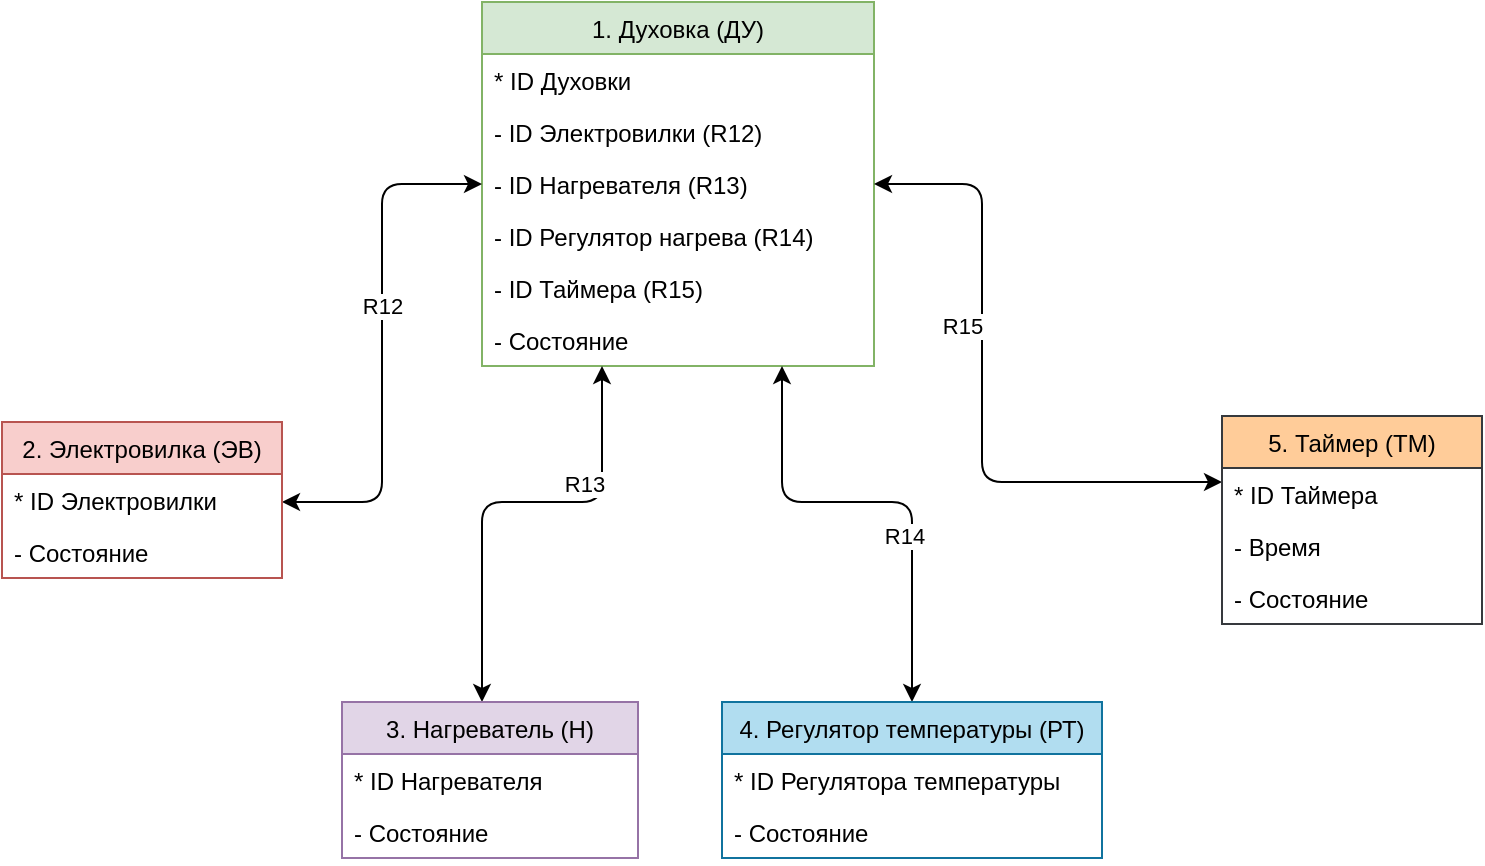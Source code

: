 <mxfile version="18.0.6" type="device" pages="5"><diagram id="BAfZD72lIiWhXa0TtDy-" name="Духовка ИМ"><mxGraphModel dx="782" dy="585" grid="1" gridSize="10" guides="1" tooltips="1" connect="1" arrows="1" fold="1" page="1" pageScale="1" pageWidth="827" pageHeight="1169" background="#FFFFFF" math="0" shadow="0"><root><mxCell id="0"/><mxCell id="1" parent="0"/><mxCell id="Bxg4SAk7QioH_1-MqU8l-1" value="1. Духовка (ДУ)" style="swimlane;fontStyle=0;childLayout=stackLayout;horizontal=1;startSize=26;fillColor=#d5e8d4;horizontalStack=0;resizeParent=1;resizeParentMax=0;resizeLast=0;collapsible=1;marginBottom=0;strokeColor=#82b366;" parent="1" vertex="1"><mxGeometry x="260" y="20" width="196" height="182" as="geometry"/></mxCell><mxCell id="Bxg4SAk7QioH_1-MqU8l-2" value="* ID Духовки" style="text;strokeColor=none;fillColor=none;align=left;verticalAlign=top;spacingLeft=4;spacingRight=4;overflow=hidden;rotatable=0;points=[[0,0.5],[1,0.5]];portConstraint=eastwest;" parent="Bxg4SAk7QioH_1-MqU8l-1" vertex="1"><mxGeometry y="26" width="196" height="26" as="geometry"/></mxCell><mxCell id="Bxg4SAk7QioH_1-MqU8l-3" value="- ID Электровилки (R12)" style="text;strokeColor=none;fillColor=none;align=left;verticalAlign=top;spacingLeft=4;spacingRight=4;overflow=hidden;rotatable=0;points=[[0,0.5],[1,0.5]];portConstraint=eastwest;" parent="Bxg4SAk7QioH_1-MqU8l-1" vertex="1"><mxGeometry y="52" width="196" height="26" as="geometry"/></mxCell><mxCell id="Bxg4SAk7QioH_1-MqU8l-36" value="- ID Нагревателя (R13)" style="text;strokeColor=none;fillColor=none;align=left;verticalAlign=top;spacingLeft=4;spacingRight=4;overflow=hidden;rotatable=0;points=[[0,0.5],[1,0.5]];portConstraint=eastwest;" parent="Bxg4SAk7QioH_1-MqU8l-1" vertex="1"><mxGeometry y="78" width="196" height="26" as="geometry"/></mxCell><mxCell id="Bxg4SAk7QioH_1-MqU8l-4" value="- ID Регулятор нагрева (R14)" style="text;strokeColor=none;fillColor=none;align=left;verticalAlign=top;spacingLeft=4;spacingRight=4;overflow=hidden;rotatable=0;points=[[0,0.5],[1,0.5]];portConstraint=eastwest;" parent="Bxg4SAk7QioH_1-MqU8l-1" vertex="1"><mxGeometry y="104" width="196" height="26" as="geometry"/></mxCell><mxCell id="Bxg4SAk7QioH_1-MqU8l-37" value="- ID Таймера (R15)" style="text;strokeColor=none;fillColor=none;align=left;verticalAlign=top;spacingLeft=4;spacingRight=4;overflow=hidden;rotatable=0;points=[[0,0.5],[1,0.5]];portConstraint=eastwest;" parent="Bxg4SAk7QioH_1-MqU8l-1" vertex="1"><mxGeometry y="130" width="196" height="26" as="geometry"/></mxCell><mxCell id="-iDoBAoBr8smOl4_uLUE-1" value="- Состояние" style="text;strokeColor=none;fillColor=none;align=left;verticalAlign=top;spacingLeft=4;spacingRight=4;overflow=hidden;rotatable=0;points=[[0,0.5],[1,0.5]];portConstraint=eastwest;" parent="Bxg4SAk7QioH_1-MqU8l-1" vertex="1"><mxGeometry y="156" width="196" height="26" as="geometry"/></mxCell><mxCell id="Bxg4SAk7QioH_1-MqU8l-38" style="edgeStyle=orthogonalEdgeStyle;orthogonalLoop=1;jettySize=auto;html=1;startArrow=classic;startFill=1;" parent="1" source="Bxg4SAk7QioH_1-MqU8l-6" target="Bxg4SAk7QioH_1-MqU8l-1" edge="1"><mxGeometry relative="1" as="geometry"><Array as="points"><mxPoint x="210" y="270"/><mxPoint x="210" y="111"/></Array></mxGeometry></mxCell><mxCell id="Bxg4SAk7QioH_1-MqU8l-43" value="R12" style="edgeLabel;html=1;align=center;verticalAlign=middle;resizable=0;points=[];" parent="Bxg4SAk7QioH_1-MqU8l-38" vertex="1" connectable="0"><mxGeometry x="-0.064" y="-63" relative="1" as="geometry"><mxPoint x="-63" y="-27" as="offset"/></mxGeometry></mxCell><mxCell id="Bxg4SAk7QioH_1-MqU8l-6" value="2. Электровилка (ЭВ)" style="swimlane;fontStyle=0;childLayout=stackLayout;horizontal=1;startSize=26;fillColor=#f8cecc;horizontalStack=0;resizeParent=1;resizeParentMax=0;resizeLast=0;collapsible=1;marginBottom=0;strokeColor=#b85450;" parent="1" vertex="1"><mxGeometry x="20" y="230" width="140" height="78" as="geometry"/></mxCell><mxCell id="Bxg4SAk7QioH_1-MqU8l-7" value="* ID Электровилки" style="text;strokeColor=none;fillColor=none;align=left;verticalAlign=top;spacingLeft=4;spacingRight=4;overflow=hidden;rotatable=0;points=[[0,0.5],[1,0.5]];portConstraint=eastwest;" parent="Bxg4SAk7QioH_1-MqU8l-6" vertex="1"><mxGeometry y="26" width="140" height="26" as="geometry"/></mxCell><mxCell id="Bxg4SAk7QioH_1-MqU8l-8" value="- Состояние" style="text;strokeColor=none;fillColor=none;align=left;verticalAlign=top;spacingLeft=4;spacingRight=4;overflow=hidden;rotatable=0;points=[[0,0.5],[1,0.5]];portConstraint=eastwest;" parent="Bxg4SAk7QioH_1-MqU8l-6" vertex="1"><mxGeometry y="52" width="140" height="26" as="geometry"/></mxCell><mxCell id="Bxg4SAk7QioH_1-MqU8l-44" style="edgeStyle=orthogonalEdgeStyle;orthogonalLoop=1;jettySize=auto;html=1;startArrow=classic;startFill=1;" parent="1" source="Bxg4SAk7QioH_1-MqU8l-10" target="-iDoBAoBr8smOl4_uLUE-1" edge="1"><mxGeometry relative="1" as="geometry"><Array as="points"><mxPoint x="260" y="270"/><mxPoint x="320" y="270"/></Array><mxPoint x="310" y="240" as="targetPoint"/></mxGeometry></mxCell><mxCell id="Bxg4SAk7QioH_1-MqU8l-45" value="R13" style="edgeLabel;html=1;align=center;verticalAlign=middle;resizable=0;points=[];" parent="Bxg4SAk7QioH_1-MqU8l-44" vertex="1" connectable="0"><mxGeometry x="0.405" y="-48" relative="1" as="geometry"><mxPoint x="-57" y="-9" as="offset"/></mxGeometry></mxCell><mxCell id="Bxg4SAk7QioH_1-MqU8l-10" value="3. Нагреватель (Н)" style="swimlane;fontStyle=0;childLayout=stackLayout;horizontal=1;startSize=26;fillColor=#e1d5e7;horizontalStack=0;resizeParent=1;resizeParentMax=0;resizeLast=0;collapsible=1;marginBottom=0;strokeColor=#9673a6;" parent="1" vertex="1"><mxGeometry x="190" y="370" width="148" height="78" as="geometry"/></mxCell><mxCell id="Bxg4SAk7QioH_1-MqU8l-11" value="* ID Нагревателя" style="text;strokeColor=none;fillColor=none;align=left;verticalAlign=top;spacingLeft=4;spacingRight=4;overflow=hidden;rotatable=0;points=[[0,0.5],[1,0.5]];portConstraint=eastwest;" parent="Bxg4SAk7QioH_1-MqU8l-10" vertex="1"><mxGeometry y="26" width="148" height="26" as="geometry"/></mxCell><mxCell id="Bxg4SAk7QioH_1-MqU8l-12" value="- Состояние" style="text;strokeColor=none;fillColor=none;align=left;verticalAlign=top;spacingLeft=4;spacingRight=4;overflow=hidden;rotatable=0;points=[[0,0.5],[1,0.5]];portConstraint=eastwest;" parent="Bxg4SAk7QioH_1-MqU8l-10" vertex="1"><mxGeometry y="52" width="148" height="26" as="geometry"/></mxCell><mxCell id="Bxg4SAk7QioH_1-MqU8l-46" style="edgeStyle=orthogonalEdgeStyle;orthogonalLoop=1;jettySize=auto;html=1;startArrow=classic;startFill=1;" parent="1" source="Bxg4SAk7QioH_1-MqU8l-14" target="Bxg4SAk7QioH_1-MqU8l-1" edge="1"><mxGeometry relative="1" as="geometry"><Array as="points"><mxPoint x="475" y="270"/><mxPoint x="410" y="270"/></Array></mxGeometry></mxCell><mxCell id="Bxg4SAk7QioH_1-MqU8l-47" value="R14" style="edgeLabel;html=1;align=center;verticalAlign=middle;resizable=0;points=[];" parent="Bxg4SAk7QioH_1-MqU8l-46" vertex="1" connectable="0"><mxGeometry x="-0.299" relative="1" as="geometry"><mxPoint x="-4" y="-2" as="offset"/></mxGeometry></mxCell><mxCell id="Bxg4SAk7QioH_1-MqU8l-50" style="edgeStyle=orthogonalEdgeStyle;orthogonalLoop=1;jettySize=auto;html=1;startArrow=classic;startFill=1;" parent="1" source="Bxg4SAk7QioH_1-MqU8l-30" target="Bxg4SAk7QioH_1-MqU8l-1" edge="1"><mxGeometry relative="1" as="geometry"><Array as="points"><mxPoint x="510" y="260"/><mxPoint x="510" y="111"/></Array></mxGeometry></mxCell><mxCell id="Bxg4SAk7QioH_1-MqU8l-51" value="R15" style="edgeLabel;html=1;align=center;verticalAlign=middle;resizable=0;points=[];" parent="Bxg4SAk7QioH_1-MqU8l-50" vertex="1" connectable="0"><mxGeometry x="0.228" relative="1" as="geometry"><mxPoint x="-10" as="offset"/></mxGeometry></mxCell><mxCell id="Bxg4SAk7QioH_1-MqU8l-14" value="4. Регулятор температуры (РТ)" style="swimlane;fontStyle=0;childLayout=stackLayout;horizontal=1;startSize=26;fillColor=#b1ddf0;horizontalStack=0;resizeParent=1;resizeParentMax=0;resizeLast=0;collapsible=1;marginBottom=0;strokeColor=#10739e;" parent="1" vertex="1"><mxGeometry x="380" y="370" width="190" height="78" as="geometry"><mxRectangle x="240" y="280" width="180" height="26" as="alternateBounds"/></mxGeometry></mxCell><mxCell id="Bxg4SAk7QioH_1-MqU8l-15" value="* ID Регулятора температуры" style="text;strokeColor=none;fillColor=none;align=left;verticalAlign=top;spacingLeft=4;spacingRight=4;overflow=hidden;rotatable=0;points=[[0,0.5],[1,0.5]];portConstraint=eastwest;" parent="Bxg4SAk7QioH_1-MqU8l-14" vertex="1"><mxGeometry y="26" width="190" height="26" as="geometry"/></mxCell><mxCell id="Bxg4SAk7QioH_1-MqU8l-16" value="- Состояние" style="text;strokeColor=none;fillColor=none;align=left;verticalAlign=top;spacingLeft=4;spacingRight=4;overflow=hidden;rotatable=0;points=[[0,0.5],[1,0.5]];portConstraint=eastwest;" parent="Bxg4SAk7QioH_1-MqU8l-14" vertex="1"><mxGeometry y="52" width="190" height="26" as="geometry"/></mxCell><mxCell id="Bxg4SAk7QioH_1-MqU8l-30" value="5. Таймер (ТМ)" style="swimlane;fontStyle=0;childLayout=stackLayout;horizontal=1;startSize=26;fillColor=#ffcc99;horizontalStack=0;resizeParent=1;resizeParentMax=0;resizeLast=0;collapsible=1;marginBottom=0;strokeColor=#36393d;" parent="1" vertex="1"><mxGeometry x="630" y="227" width="130" height="104" as="geometry"/></mxCell><mxCell id="Bxg4SAk7QioH_1-MqU8l-31" value="* ID Таймера" style="text;strokeColor=none;fillColor=none;align=left;verticalAlign=top;spacingLeft=4;spacingRight=4;overflow=hidden;rotatable=0;points=[[0,0.5],[1,0.5]];portConstraint=eastwest;" parent="Bxg4SAk7QioH_1-MqU8l-30" vertex="1"><mxGeometry y="26" width="130" height="26" as="geometry"/></mxCell><mxCell id="Bxg4SAk7QioH_1-MqU8l-32" value="- Время" style="text;strokeColor=none;fillColor=none;align=left;verticalAlign=top;spacingLeft=4;spacingRight=4;overflow=hidden;rotatable=0;points=[[0,0.5],[1,0.5]];portConstraint=eastwest;" parent="Bxg4SAk7QioH_1-MqU8l-30" vertex="1"><mxGeometry y="52" width="130" height="26" as="geometry"/></mxCell><mxCell id="42nqaVoXZhNGfvrAsucc-1" value="- Состояние" style="text;strokeColor=none;fillColor=none;align=left;verticalAlign=top;spacingLeft=4;spacingRight=4;overflow=hidden;rotatable=0;points=[[0,0.5],[1,0.5]];portConstraint=eastwest;" parent="Bxg4SAk7QioH_1-MqU8l-30" vertex="1"><mxGeometry y="78" width="130" height="26" as="geometry"/></mxCell></root></mxGraphModel></diagram><diagram id="ebhZCT4FMkohqddJLS-g" name="Духовка ДПС"><mxGraphModel dx="1747" dy="688" grid="1" gridSize="10" guides="1" tooltips="1" connect="1" arrows="1" fold="1" page="1" pageScale="1" pageWidth="827" pageHeight="1169" math="0" shadow="0"><root><mxCell id="WTVdDayBTQ0MTywDv6Mj-0"/><mxCell id="WTVdDayBTQ0MTywDv6Mj-1" parent="WTVdDayBTQ0MTywDv6Mj-0"/><mxCell id="Lncw49TM1H4KjZ_BzUi1-0" value="&lt;b style=&quot;font-size: 16px&quot;&gt;Духовка&lt;/b&gt;" style="text;html=1;align=center;verticalAlign=middle;resizable=0;points=[];autosize=1;fontSize=16;" parent="WTVdDayBTQ0MTywDv6Mj-1" vertex="1"><mxGeometry x="-156.5" y="10" width="80" height="20" as="geometry"/></mxCell><mxCell id="Lncw49TM1H4KjZ_BzUi1-1" value="1. Выключена" style="html=1;fillColor=#d5e8d4;strokeColor=#82b366;" parent="WTVdDayBTQ0MTywDv6Mj-1" vertex="1"><mxGeometry x="-56.25" y="95" width="131" height="30" as="geometry"/></mxCell><mxCell id="98ti1gU637mouh8DQ8eZ-12" style="edgeStyle=orthogonalEdgeStyle;curved=0;rounded=1;sketch=0;orthogonalLoop=1;jettySize=auto;html=1;exitX=0;exitY=0;exitDx=0;exitDy=0;entryX=0.75;entryY=1;entryDx=0;entryDy=0;fontSize=15;" parent="WTVdDayBTQ0MTywDv6Mj-1" source="ZIPZsvDPKa_kzXNjzI4_-5" target="a-QHaCbRxfSxFzkbWmRm-9" edge="1"><mxGeometry relative="1" as="geometry"><Array as="points"><mxPoint x="29" y="220"/><mxPoint x="-133" y="220"/></Array><mxPoint x="34.75" y="250.0" as="sourcePoint"/></mxGeometry></mxCell><mxCell id="98ti1gU637mouh8DQ8eZ-13" value="ДУ9" style="edgeLabel;html=1;align=center;verticalAlign=middle;resizable=0;points=[];fontSize=12;" parent="98ti1gU637mouh8DQ8eZ-12" vertex="1" connectable="0"><mxGeometry x="-0.284" y="1" relative="1" as="geometry"><mxPoint x="-11" y="-1" as="offset"/></mxGeometry></mxCell><mxCell id="hgGM4-Haj7C2qqy3yOSG-5" style="edgeStyle=none;orthogonalLoop=1;jettySize=auto;html=1;exitX=0.75;exitY=1;exitDx=0;exitDy=0;fontSize=12;entryX=0.75;entryY=0;entryDx=0;entryDy=0;" parent="WTVdDayBTQ0MTywDv6Mj-1" source="ZIPZsvDPKa_kzXNjzI4_-5" target="ZIPZsvDPKa_kzXNjzI4_-2" edge="1"><mxGeometry relative="1" as="geometry"><mxPoint x="53.75" y="360" as="targetPoint"/><Array as="points"/><mxPoint x="133" y="280.0" as="sourcePoint"/></mxGeometry></mxCell><mxCell id="hgGM4-Haj7C2qqy3yOSG-6" value="ДУ11" style="edgeLabel;html=1;align=center;verticalAlign=middle;resizable=0;points=[];fontSize=12;" parent="hgGM4-Haj7C2qqy3yOSG-5" vertex="1" connectable="0"><mxGeometry x="-0.166" y="-1" relative="1" as="geometry"><mxPoint x="2" y="4" as="offset"/></mxGeometry></mxCell><mxCell id="Lncw49TM1H4KjZ_BzUi1-13" value="&lt;b&gt;ДУ1:&lt;/b&gt;&amp;nbsp;Подключить в сеть" style="text;html=1;align=left;verticalAlign=middle;resizable=0;points=[];autosize=1;" parent="WTVdDayBTQ0MTywDv6Mj-1" vertex="1"><mxGeometry x="212" y="32.5" width="150" height="20" as="geometry"/></mxCell><mxCell id="Lncw49TM1H4KjZ_BzUi1-14" value="&lt;b&gt;ДУ2:&lt;/b&gt;&amp;nbsp;Выключить из сети" style="text;html=1;align=left;verticalAlign=middle;resizable=0;points=[];autosize=1;" parent="WTVdDayBTQ0MTywDv6Mj-1" vertex="1"><mxGeometry x="212" y="62.5" width="150" height="20" as="geometry"/></mxCell><mxCell id="Lncw49TM1H4KjZ_BzUi1-18" value="&lt;b&gt;ДУ3:&lt;/b&gt;&amp;nbsp;Установить температуру" style="text;html=1;align=left;verticalAlign=middle;resizable=0;points=[];autosize=1;" parent="WTVdDayBTQ0MTywDv6Mj-1" vertex="1"><mxGeometry x="212" y="92.5" width="180" height="20" as="geometry"/></mxCell><mxCell id="b4PxU3jFzDO1NrmyhvWv-9" style="edgeStyle=orthogonalEdgeStyle;rounded=1;orthogonalLoop=1;jettySize=auto;html=1;startArrow=none;startFill=0;endArrow=classic;endFill=1;entryX=0;entryY=0.5;entryDx=0;entryDy=0;exitX=0.75;exitY=0;exitDx=0;exitDy=0;" parent="WTVdDayBTQ0MTywDv6Mj-1" source="b4PxU3jFzDO1NrmyhvWv-0" target="ZIPZsvDPKa_kzXNjzI4_-5" edge="1"><mxGeometry relative="1" as="geometry"><mxPoint x="34.75" y="265.0" as="targetPoint"/><Array as="points"><mxPoint x="-121.25" y="265"/></Array><mxPoint x="-96.25" y="290" as="sourcePoint"/></mxGeometry></mxCell><mxCell id="hgGM4-Haj7C2qqy3yOSG-8" value="ДУ4" style="edgeLabel;html=1;align=center;verticalAlign=middle;resizable=0;points=[];fontSize=12;" parent="b4PxU3jFzDO1NrmyhvWv-9" vertex="1" connectable="0"><mxGeometry x="-0.05" relative="1" as="geometry"><mxPoint x="-36" y="40" as="offset"/></mxGeometry></mxCell><mxCell id="hgGM4-Haj7C2qqy3yOSG-11" style="edgeStyle=none;orthogonalLoop=1;jettySize=auto;html=1;fontSize=12;entryX=0.5;entryY=1;entryDx=0;entryDy=0;exitX=0.5;exitY=0;exitDx=0;exitDy=0;" parent="WTVdDayBTQ0MTywDv6Mj-1" source="b4PxU3jFzDO1NrmyhvWv-0" target="a-QHaCbRxfSxFzkbWmRm-9" edge="1"><mxGeometry relative="1" as="geometry"><Array as="points"/><mxPoint x="-255.25" y="240" as="targetPoint"/><mxPoint x="-199.25" y="286" as="sourcePoint"/></mxGeometry></mxCell><mxCell id="hgGM4-Haj7C2qqy3yOSG-12" value="ДУ9" style="edgeLabel;html=1;align=center;verticalAlign=middle;resizable=0;points=[];fontSize=12;" parent="hgGM4-Haj7C2qqy3yOSG-11" vertex="1" connectable="0"><mxGeometry x="-0.078" y="-1" relative="1" as="geometry"><mxPoint y="35" as="offset"/></mxGeometry></mxCell><mxCell id="b4PxU3jFzDO1NrmyhvWv-0" value="3. В процессе приготовления" style="html=1;fillColor=#d5e8d4;strokeColor=#82b366;" parent="WTVdDayBTQ0MTywDv6Mj-1" vertex="1"><mxGeometry x="-256.25" y="330" width="180" height="30" as="geometry"/></mxCell><mxCell id="b4PxU3jFzDO1NrmyhvWv-5" value="&lt;b&gt;ДУ4: &lt;/b&gt;Выключить регулятор нагрева" style="text;html=1;align=left;verticalAlign=middle;resizable=0;points=[];autosize=1;" parent="WTVdDayBTQ0MTywDv6Mj-1" vertex="1"><mxGeometry x="212" y="120" width="210" height="20" as="geometry"/></mxCell><mxCell id="FIxSSlmuzdaev1VPEtYf-8" value="&lt;table border=&quot;1&quot; width=&quot;100%&quot; style=&quot;width: 100% ; height: 100% ; border-collapse: collapse&quot;&gt;&lt;tbody&gt;&lt;tr&gt;&lt;td&gt;&lt;b&gt;№&lt;/b&gt;&lt;/td&gt;&lt;td&gt;&lt;b&gt;ДУ1&lt;/b&gt;&lt;/td&gt;&lt;td&gt;&lt;b&gt;ДУ2&lt;/b&gt;&lt;/td&gt;&lt;td&gt;&lt;b&gt;ДУ3&lt;/b&gt;&lt;/td&gt;&lt;td&gt;&lt;b&gt;ДУ4&lt;/b&gt;&lt;/td&gt;&lt;td&gt;&lt;b&gt;ДУ5&lt;/b&gt;&lt;/td&gt;&lt;td&gt;&lt;b&gt;ДУ6&lt;/b&gt;&lt;/td&gt;&lt;td&gt;&lt;b&gt;ДУ7&lt;/b&gt;&lt;/td&gt;&lt;td&gt;&lt;b&gt;ДУ8&lt;/b&gt;&lt;/td&gt;&lt;td&gt;&lt;b&gt;ДУ9&lt;/b&gt;&lt;/td&gt;&lt;td&gt;&lt;b&gt;ДУ10&lt;/b&gt;&lt;/td&gt;&lt;td&gt;&lt;b&gt;ДУ11&lt;/b&gt;&lt;/td&gt;&lt;/tr&gt;&lt;tr&gt;&lt;td&gt;&lt;b&gt;1&lt;/b&gt;&lt;/td&gt;&lt;td&gt;-&lt;/td&gt;&lt;td&gt;-&lt;/td&gt;&lt;td&gt;-&lt;/td&gt;&lt;td&gt;-&lt;/td&gt;&lt;td&gt;-&lt;/td&gt;&lt;td&gt;-&lt;/td&gt;&lt;td&gt;-&lt;/td&gt;&lt;td&gt;5&lt;/td&gt;&lt;td&gt;-&lt;/td&gt;&lt;td&gt;-&lt;/td&gt;&lt;td&gt;-&lt;/td&gt;&lt;/tr&gt;&lt;tr&gt;&lt;td&gt;&lt;b&gt;2&lt;/b&gt;&lt;/td&gt;&lt;td&gt;-&lt;/td&gt;&lt;td&gt;-&lt;/td&gt;&lt;td&gt;-&lt;/td&gt;&lt;td&gt;-&lt;/td&gt;&lt;td&gt;-&lt;/td&gt;&lt;td&gt;-&lt;/td&gt;&lt;td&gt;-&lt;/td&gt;&lt;td&gt;-&lt;/td&gt;&lt;td&gt;6&lt;/td&gt;&lt;td&gt;-&lt;/td&gt;&lt;td&gt;8&lt;/td&gt;&lt;/tr&gt;&lt;tr&gt;&lt;td&gt;&lt;b&gt;3&lt;/b&gt;&lt;/td&gt;&lt;td&gt;-&lt;/td&gt;&lt;td&gt;-&lt;/td&gt;&lt;td&gt;-&lt;/td&gt;&lt;td&gt;2&lt;/td&gt;&lt;td&gt;-&lt;/td&gt;&lt;td&gt;-&lt;/td&gt;&lt;td&gt;-&lt;/td&gt;&lt;td&gt;-&lt;/td&gt;&lt;td&gt;6&lt;/td&gt;&lt;td&gt;7&lt;/td&gt;&lt;td&gt;8&lt;/td&gt;&lt;/tr&gt;&lt;tr&gt;&lt;td&gt;&lt;b&gt;4&lt;/b&gt;&lt;/td&gt;&lt;td&gt;-&lt;/td&gt;&lt;td&gt;-&lt;/td&gt;&lt;td&gt;-&lt;/td&gt;&lt;td&gt;-&lt;/td&gt;&lt;td&gt;-&lt;/td&gt;&lt;td&gt;2&lt;/td&gt;&lt;td&gt;3&lt;/td&gt;&lt;td&gt;-&lt;/td&gt;&lt;td&gt;6&lt;/td&gt;&lt;td&gt;7&lt;/td&gt;&lt;td&gt;-&lt;/td&gt;&lt;/tr&gt;&lt;tr&gt;&lt;td&gt;&lt;b&gt;5&lt;/b&gt;&lt;/td&gt;&lt;td&gt;2&lt;/td&gt;&lt;td&gt;-&lt;/td&gt;&lt;td&gt;-&lt;/td&gt;&lt;td&gt;-&lt;/td&gt;&lt;td&gt;-&lt;/td&gt;&lt;td&gt;-&lt;/td&gt;&lt;td&gt;-&lt;/td&gt;&lt;td&gt;-&lt;/td&gt;&lt;td&gt;-&lt;/td&gt;&lt;td&gt;-&lt;/td&gt;&lt;td&gt;-&lt;/td&gt;&lt;/tr&gt;&lt;tr&gt;&lt;td&gt;&lt;b&gt;6&lt;/b&gt;&lt;/td&gt;&lt;td&gt;-&lt;/td&gt;&lt;td&gt;1&lt;/td&gt;&lt;td&gt;-&lt;/td&gt;&lt;td&gt;-&lt;/td&gt;&lt;td&gt;-&lt;/td&gt;&lt;td&gt;-&lt;/td&gt;&lt;td&gt;-&lt;/td&gt;&lt;td&gt;-&lt;/td&gt;&lt;td&gt;-&lt;/td&gt;&lt;td&gt;-&lt;/td&gt;&lt;td&gt;-&lt;/td&gt;&lt;/tr&gt;&lt;tr&gt;&lt;td&gt;&lt;b&gt;7&lt;/b&gt;&lt;/td&gt;&lt;td&gt;-&lt;/td&gt;&lt;td&gt;-&lt;/td&gt;&lt;td&gt;-&lt;/td&gt;&lt;td&gt;-&lt;/td&gt;&lt;td&gt;4&lt;/td&gt;&lt;td&gt;-&lt;/td&gt;&lt;td&gt;-&lt;/td&gt;&lt;td&gt;-&lt;/td&gt;&lt;td&gt;-&lt;/td&gt;&lt;td&gt;-&lt;/td&gt;&lt;td&gt;-&lt;/td&gt;&lt;/tr&gt;&lt;tr&gt;&lt;td&gt;&lt;b&gt;8&lt;/b&gt;&lt;/td&gt;&lt;td&gt;-&lt;/td&gt;&lt;td&gt;-&lt;/td&gt;&lt;td&gt;3&lt;/td&gt;&lt;td&gt;-&lt;/td&gt;&lt;td&gt;-&lt;/td&gt;&lt;td&gt;-&lt;/td&gt;&lt;td&gt;-&lt;/td&gt;&lt;td&gt;-&lt;/td&gt;&lt;td&gt;-&lt;/td&gt;&lt;td&gt;-&lt;/td&gt;&lt;td&gt;-&lt;/td&gt;&lt;/tr&gt;&lt;/tbody&gt;&lt;/table&gt;" style="text;html=1;strokeColor=#82b366;fillColor=#d5e8d4;overflow=fill;align=center;rounded=0;labelBorderColor=#000000;" parent="WTVdDayBTQ0MTywDv6Mj-1" vertex="1"><mxGeometry x="208" y="210" width="411" height="190" as="geometry"/></mxCell><mxCell id="M693_9Bd0WQ16jZkxc2S-0" value="&lt;b style=&quot;font-size: 16px;&quot;&gt;Электровилка&lt;/b&gt;" style="text;html=1;align=center;verticalAlign=middle;resizable=0;points=[];autosize=1;fontSize=16;" parent="WTVdDayBTQ0MTywDv6Mj-1" vertex="1"><mxGeometry x="-496.25" y="461" width="130" height="20" as="geometry"/></mxCell><mxCell id="M693_9Bd0WQ16jZkxc2S-4" style="edgeStyle=orthogonalEdgeStyle;rounded=0;orthogonalLoop=1;jettySize=auto;html=1;exitX=0.25;exitY=1;exitDx=0;exitDy=0;startArrow=none;startFill=0;endArrow=classic;endFill=1;entryX=0.25;entryY=0;entryDx=0;entryDy=0;" parent="WTVdDayBTQ0MTywDv6Mj-1" source="M693_9Bd0WQ16jZkxc2S-2" target="M693_9Bd0WQ16jZkxc2S-3" edge="1"><mxGeometry relative="1" as="geometry"><Array as="points"><mxPoint x="-456.25" y="571"/><mxPoint x="-456.25" y="611"/></Array><mxPoint x="-446.25" y="611" as="targetPoint"/></mxGeometry></mxCell><mxCell id="M693_9Bd0WQ16jZkxc2S-7" value="ЭВ1" style="edgeLabel;html=1;align=center;verticalAlign=middle;resizable=0;points=[];" parent="M693_9Bd0WQ16jZkxc2S-4" vertex="1" connectable="0"><mxGeometry x="-0.214" y="9" relative="1" as="geometry"><mxPoint x="-26" as="offset"/></mxGeometry></mxCell><mxCell id="M693_9Bd0WQ16jZkxc2S-2" value="1. Выключена из сети" style="html=1;fillColor=#f8cecc;strokeColor=#b85450;" parent="WTVdDayBTQ0MTywDv6Mj-1" vertex="1"><mxGeometry x="-492.25" y="541" width="143" height="30" as="geometry"/></mxCell><mxCell id="M693_9Bd0WQ16jZkxc2S-5" style="edgeStyle=orthogonalEdgeStyle;rounded=0;orthogonalLoop=1;jettySize=auto;html=1;exitX=0.75;exitY=0;exitDx=0;exitDy=0;entryX=0.75;entryY=1;entryDx=0;entryDy=0;startArrow=none;startFill=0;endArrow=classic;endFill=1;" parent="WTVdDayBTQ0MTywDv6Mj-1" source="M693_9Bd0WQ16jZkxc2S-3" target="M693_9Bd0WQ16jZkxc2S-2" edge="1"><mxGeometry relative="1" as="geometry"><Array as="points"><mxPoint x="-385.25" y="621"/><mxPoint x="-385.25" y="621"/><mxPoint x="-385.25" y="591"/><mxPoint x="-385.25" y="591"/></Array></mxGeometry></mxCell><mxCell id="M693_9Bd0WQ16jZkxc2S-8" value="ЭВ2" style="edgeLabel;html=1;align=center;verticalAlign=middle;resizable=0;points=[];" parent="M693_9Bd0WQ16jZkxc2S-5" vertex="1" connectable="0"><mxGeometry x="0.092" y="1" relative="1" as="geometry"><mxPoint x="19" y="-2" as="offset"/></mxGeometry></mxCell><mxCell id="M693_9Bd0WQ16jZkxc2S-3" value="2. Включена в сеть" style="html=1;fillColor=#f8cecc;strokeColor=#b85450;" parent="WTVdDayBTQ0MTywDv6Mj-1" vertex="1"><mxGeometry x="-492.25" y="631" width="143" height="30" as="geometry"/></mxCell><mxCell id="M693_9Bd0WQ16jZkxc2S-9" value="&lt;b&gt;ЭВ1:&lt;/b&gt;&amp;nbsp;Питание подается" style="text;html=1;align=left;verticalAlign=middle;resizable=0;points=[];autosize=1;" parent="WTVdDayBTQ0MTywDv6Mj-1" vertex="1"><mxGeometry x="-376.75" y="711" width="150" height="20" as="geometry"/></mxCell><mxCell id="M693_9Bd0WQ16jZkxc2S-10" value="&lt;b&gt;ЭВ2&lt;/b&gt;: Питание не подается" style="text;html=1;align=left;verticalAlign=middle;resizable=0;points=[];autosize=1;" parent="WTVdDayBTQ0MTywDv6Mj-1" vertex="1"><mxGeometry x="-375.75" y="741" width="160" height="20" as="geometry"/></mxCell><mxCell id="M693_9Bd0WQ16jZkxc2S-11" value="&lt;table border=&quot;1&quot; width=&quot;100%&quot; style=&quot;width: 100% ; height: 100% ; border-collapse: collapse&quot;&gt;&lt;tbody&gt;&lt;tr&gt;&lt;td&gt;&lt;b&gt;№&lt;/b&gt;&lt;/td&gt;&lt;td&gt;&lt;b&gt;ЭВ1&lt;/b&gt;&lt;/td&gt;&lt;td&gt;&lt;b&gt;ЭВ2&lt;/b&gt;&lt;/td&gt;&lt;/tr&gt;&lt;tr&gt;&lt;td&gt;&lt;b&gt;1&lt;/b&gt;&lt;/td&gt;&lt;td&gt;2&lt;/td&gt;&lt;td&gt;-&lt;/td&gt;&lt;/tr&gt;&lt;tr&gt;&lt;td&gt;&lt;b&gt;2&lt;/b&gt;&lt;/td&gt;&lt;td&gt;-&lt;/td&gt;&lt;td&gt;1&lt;/td&gt;&lt;/tr&gt;&lt;/tbody&gt;&lt;/table&gt;" style="text;html=1;strokeColor=#b85450;fillColor=#f8cecc;overflow=fill;align=center;" parent="WTVdDayBTQ0MTywDv6Mj-1" vertex="1"><mxGeometry x="-523.75" y="703.5" width="127.5" height="67.5" as="geometry"/></mxCell><mxCell id="0vffr-KFjJddq6IPub8_-0" value="&lt;b style=&quot;font-size: 16px;&quot;&gt;Нагреватель&lt;/b&gt;" style="text;html=1;align=center;verticalAlign=middle;resizable=0;points=[];autosize=1;fontSize=16;" parent="WTVdDayBTQ0MTywDv6Mj-1" vertex="1"><mxGeometry x="-13.25" y="461" width="120" height="20" as="geometry"/></mxCell><mxCell id="0vffr-KFjJddq6IPub8_-1" style="edgeStyle=orthogonalEdgeStyle;rounded=0;orthogonalLoop=1;jettySize=auto;html=1;exitX=0.5;exitY=0;exitDx=0;exitDy=0;startArrow=classic;startFill=1;endArrow=none;endFill=0;" parent="WTVdDayBTQ0MTywDv6Mj-1" source="0vffr-KFjJddq6IPub8_-4" edge="1"><mxGeometry relative="1" as="geometry"><mxPoint x="52.25" y="491" as="targetPoint"/></mxGeometry></mxCell><mxCell id="0vffr-KFjJddq6IPub8_-2" style="edgeStyle=orthogonalEdgeStyle;rounded=0;orthogonalLoop=1;jettySize=auto;html=1;exitX=0.25;exitY=1;exitDx=0;exitDy=0;entryX=0.25;entryY=0;entryDx=0;entryDy=0;startArrow=none;startFill=0;endArrow=classic;endFill=1;" parent="WTVdDayBTQ0MTywDv6Mj-1" source="0vffr-KFjJddq6IPub8_-4" target="0vffr-KFjJddq6IPub8_-7" edge="1"><mxGeometry relative="1" as="geometry"><Array as="points"><mxPoint x="24.75" y="621"/><mxPoint x="24.75" y="621"/></Array></mxGeometry></mxCell><mxCell id="0vffr-KFjJddq6IPub8_-3" value="Н1" style="edgeLabel;html=1;align=center;verticalAlign=middle;resizable=0;points=[];" parent="0vffr-KFjJddq6IPub8_-2" vertex="1" connectable="0"><mxGeometry x="-0.214" y="9" relative="1" as="geometry"><mxPoint x="-26" as="offset"/></mxGeometry></mxCell><mxCell id="0vffr-KFjJddq6IPub8_-4" value="1. Выключен" style="html=1;fillColor=#e1d5e7;strokeColor=#9673a6;" parent="WTVdDayBTQ0MTywDv6Mj-1" vertex="1"><mxGeometry x="-3.25" y="541" width="110" height="30" as="geometry"/></mxCell><mxCell id="0vffr-KFjJddq6IPub8_-5" style="edgeStyle=orthogonalEdgeStyle;rounded=0;orthogonalLoop=1;jettySize=auto;html=1;exitX=0.75;exitY=0;exitDx=0;exitDy=0;entryX=0.75;entryY=1;entryDx=0;entryDy=0;startArrow=none;startFill=0;endArrow=classic;endFill=1;" parent="WTVdDayBTQ0MTywDv6Mj-1" source="0vffr-KFjJddq6IPub8_-7" target="0vffr-KFjJddq6IPub8_-4" edge="1"><mxGeometry relative="1" as="geometry"><Array as="points"><mxPoint x="79.75" y="621"/><mxPoint x="79.75" y="621"/></Array></mxGeometry></mxCell><mxCell id="0vffr-KFjJddq6IPub8_-6" value="Н2" style="edgeLabel;html=1;align=center;verticalAlign=middle;resizable=0;points=[];" parent="0vffr-KFjJddq6IPub8_-5" vertex="1" connectable="0"><mxGeometry x="0.092" y="1" relative="1" as="geometry"><mxPoint x="10" y="7" as="offset"/></mxGeometry></mxCell><mxCell id="0vffr-KFjJddq6IPub8_-7" value="2. Включен" style="html=1;fillColor=#e1d5e7;strokeColor=#9673a6;" parent="WTVdDayBTQ0MTywDv6Mj-1" vertex="1"><mxGeometry x="-3.25" y="641" width="110" height="30" as="geometry"/></mxCell><mxCell id="0vffr-KFjJddq6IPub8_-8" value="&lt;b&gt;Н1: &lt;/b&gt;Начать нагрев" style="text;html=1;align=left;verticalAlign=middle;resizable=0;points=[];autosize=1;" parent="WTVdDayBTQ0MTywDv6Mj-1" vertex="1"><mxGeometry x="89" y="718.5" width="120" height="20" as="geometry"/></mxCell><mxCell id="0vffr-KFjJddq6IPub8_-9" value="&lt;b&gt;Н2: &lt;/b&gt;Остановить нагрев" style="text;html=1;align=left;verticalAlign=middle;resizable=0;points=[];autosize=1;" parent="WTVdDayBTQ0MTywDv6Mj-1" vertex="1"><mxGeometry x="88.5" y="738.5" width="140" height="20" as="geometry"/></mxCell><mxCell id="0vffr-KFjJddq6IPub8_-10" value="&lt;table border=&quot;1&quot; width=&quot;100%&quot; style=&quot;width: 100% ; height: 100% ; border-collapse: collapse&quot;&gt;&lt;tbody&gt;&lt;tr&gt;&lt;td&gt;&lt;b&gt;№&lt;/b&gt;&lt;/td&gt;&lt;td&gt;&lt;b&gt;Н1&lt;/b&gt;&lt;/td&gt;&lt;td&gt;&lt;b&gt;Н2&lt;/b&gt;&lt;/td&gt;&lt;/tr&gt;&lt;tr&gt;&lt;td&gt;&lt;b&gt;1&lt;/b&gt;&lt;/td&gt;&lt;td&gt;2&lt;/td&gt;&lt;td&gt;-&lt;/td&gt;&lt;/tr&gt;&lt;tr&gt;&lt;td&gt;&lt;b&gt;2&lt;/b&gt;&lt;/td&gt;&lt;td&gt;-&lt;/td&gt;&lt;td&gt;1&lt;/td&gt;&lt;/tr&gt;&lt;/tbody&gt;&lt;/table&gt;" style="text;html=1;strokeColor=#9673a6;fillColor=#e1d5e7;overflow=fill;align=center;" parent="WTVdDayBTQ0MTywDv6Mj-1" vertex="1"><mxGeometry x="-70" y="703.5" width="112.5" height="67.5" as="geometry"/></mxCell><mxCell id="cLGsa8kHE7V3eEpcV2YQ-0" value="&lt;b style=&quot;font-size: 16px&quot;&gt;Регулятор температуры&lt;/b&gt;" style="text;html=1;align=center;verticalAlign=middle;resizable=0;points=[];autosize=1;fontSize=16;" parent="WTVdDayBTQ0MTywDv6Mj-1" vertex="1"><mxGeometry x="380" y="461" width="210" height="20" as="geometry"/></mxCell><mxCell id="cLGsa8kHE7V3eEpcV2YQ-1" style="edgeStyle=orthogonalEdgeStyle;rounded=0;orthogonalLoop=1;jettySize=auto;html=1;exitX=0.5;exitY=0;exitDx=0;exitDy=0;startArrow=classic;startFill=1;endArrow=none;endFill=0;" parent="WTVdDayBTQ0MTywDv6Mj-1" source="cLGsa8kHE7V3eEpcV2YQ-4" edge="1"><mxGeometry relative="1" as="geometry"><mxPoint x="470" y="481" as="targetPoint"/></mxGeometry></mxCell><mxCell id="cLGsa8kHE7V3eEpcV2YQ-2" style="edgeStyle=orthogonalEdgeStyle;rounded=0;orthogonalLoop=1;jettySize=auto;html=1;exitX=0.25;exitY=1;exitDx=0;exitDy=0;entryX=0.25;entryY=0;entryDx=0;entryDy=0;startArrow=none;startFill=0;endArrow=classic;endFill=1;" parent="WTVdDayBTQ0MTywDv6Mj-1" source="cLGsa8kHE7V3eEpcV2YQ-4" target="cLGsa8kHE7V3eEpcV2YQ-7" edge="1"><mxGeometry relative="1" as="geometry"><Array as="points"><mxPoint x="443" y="601"/><mxPoint x="443" y="601"/></Array></mxGeometry></mxCell><mxCell id="cLGsa8kHE7V3eEpcV2YQ-3" value="РТ1" style="edgeLabel;html=1;align=center;verticalAlign=middle;resizable=0;points=[];" parent="cLGsa8kHE7V3eEpcV2YQ-2" vertex="1" connectable="0"><mxGeometry x="-0.214" y="9" relative="1" as="geometry"><mxPoint x="-26" as="offset"/></mxGeometry></mxCell><mxCell id="cLGsa8kHE7V3eEpcV2YQ-4" value="1. Не установлен" style="html=1;fillColor=#dae8fc;strokeColor=#6c8ebf;" parent="WTVdDayBTQ0MTywDv6Mj-1" vertex="1"><mxGeometry x="415" y="521" width="110" height="30" as="geometry"/></mxCell><mxCell id="cLGsa8kHE7V3eEpcV2YQ-5" value="РТ2" style="edgeStyle=orthogonalEdgeStyle;rounded=0;orthogonalLoop=1;jettySize=auto;html=1;exitX=0.75;exitY=0;exitDx=0;exitDy=0;entryX=0.75;entryY=1;entryDx=0;entryDy=0;startArrow=none;startFill=0;endArrow=classic;endFill=1;" parent="WTVdDayBTQ0MTywDv6Mj-1" source="cLGsa8kHE7V3eEpcV2YQ-7" target="cLGsa8kHE7V3eEpcV2YQ-4" edge="1"><mxGeometry relative="1" as="geometry"><Array as="points"><mxPoint x="498" y="601"/><mxPoint x="498" y="601"/></Array></mxGeometry></mxCell><mxCell id="cLGsa8kHE7V3eEpcV2YQ-7" value="2. Установлен" style="html=1;fillColor=#dae8fc;strokeColor=#6c8ebf;" parent="WTVdDayBTQ0MTywDv6Mj-1" vertex="1"><mxGeometry x="415" y="621" width="110" height="30" as="geometry"/></mxCell><mxCell id="cLGsa8kHE7V3eEpcV2YQ-8" value="&lt;b&gt;РТ1: &lt;/b&gt;Температура&amp;nbsp;выбрана" style="text;html=1;align=left;verticalAlign=middle;resizable=0;points=[];autosize=1;" parent="WTVdDayBTQ0MTywDv6Mj-1" vertex="1"><mxGeometry x="526.5" y="711" width="170" height="20" as="geometry"/></mxCell><mxCell id="cLGsa8kHE7V3eEpcV2YQ-9" value="&lt;b&gt;РТ2: &lt;/b&gt;Температура сброшена" style="text;html=1;align=left;verticalAlign=middle;resizable=0;points=[];autosize=1;" parent="WTVdDayBTQ0MTywDv6Mj-1" vertex="1"><mxGeometry x="526.5" y="731" width="180" height="20" as="geometry"/></mxCell><mxCell id="cLGsa8kHE7V3eEpcV2YQ-10" value="&lt;table border=&quot;1&quot; width=&quot;100%&quot; style=&quot;width: 100% ; height: 100% ; border-collapse: collapse&quot;&gt;&lt;tbody&gt;&lt;tr&gt;&lt;td&gt;&lt;b&gt;№&lt;/b&gt;&lt;/td&gt;&lt;td&gt;&lt;b&gt;РТ1&lt;/b&gt;&lt;/td&gt;&lt;td&gt;&lt;b&gt;РТ2&lt;/b&gt;&lt;/td&gt;&lt;/tr&gt;&lt;tr&gt;&lt;td&gt;&lt;b&gt;1&lt;/b&gt;&lt;/td&gt;&lt;td&gt;2&lt;/td&gt;&lt;td&gt;-&lt;/td&gt;&lt;/tr&gt;&lt;tr&gt;&lt;td&gt;&lt;b&gt;2&lt;/b&gt;&lt;/td&gt;&lt;td&gt;-&lt;/td&gt;&lt;td&gt;1&lt;/td&gt;&lt;/tr&gt;&lt;/tbody&gt;&lt;/table&gt;" style="text;html=1;strokeColor=#6c8ebf;fillColor=#dae8fc;overflow=fill;align=center;" parent="WTVdDayBTQ0MTywDv6Mj-1" vertex="1"><mxGeometry x="400" y="707.25" width="100.5" height="60" as="geometry"/></mxCell><mxCell id="ed72BDYkx698F_OWr5iG-0" value="&lt;b style=&quot;font-size: 16px;&quot;&gt;Таймер&lt;/b&gt;" style="text;html=1;align=center;verticalAlign=middle;resizable=0;points=[];autosize=1;fontSize=16;" parent="WTVdDayBTQ0MTywDv6Mj-1" vertex="1"><mxGeometry x="-255.25" y="830" width="70" height="20" as="geometry"/></mxCell><mxCell id="ed72BDYkx698F_OWr5iG-1" style="edgeStyle=orthogonalEdgeStyle;rounded=0;orthogonalLoop=1;jettySize=auto;html=1;exitX=0.5;exitY=0;exitDx=0;exitDy=0;startArrow=classic;startFill=1;endArrow=none;endFill=0;" parent="WTVdDayBTQ0MTywDv6Mj-1" source="ed72BDYkx698F_OWr5iG-4" edge="1"><mxGeometry relative="1" as="geometry"><mxPoint x="-220.25" y="870" as="targetPoint"/></mxGeometry></mxCell><mxCell id="ed72BDYkx698F_OWr5iG-2" style="edgeStyle=orthogonalEdgeStyle;rounded=0;orthogonalLoop=1;jettySize=auto;html=1;exitX=1;exitY=0.25;exitDx=0;exitDy=0;entryX=0;entryY=0.25;entryDx=0;entryDy=0;startArrow=none;startFill=0;endArrow=classic;endFill=1;" parent="WTVdDayBTQ0MTywDv6Mj-1" source="ed72BDYkx698F_OWr5iG-4" target="ed72BDYkx698F_OWr5iG-7" edge="1"><mxGeometry relative="1" as="geometry"><Array as="points"><mxPoint x="-165.25" y="929"/><mxPoint x="-35.25" y="929"/></Array></mxGeometry></mxCell><mxCell id="ed72BDYkx698F_OWr5iG-3" value="ТМ1" style="edgeLabel;html=1;align=center;verticalAlign=middle;resizable=0;points=[];" parent="ed72BDYkx698F_OWr5iG-2" vertex="1" connectable="0"><mxGeometry x="-0.214" y="9" relative="1" as="geometry"><mxPoint x="-34" as="offset"/></mxGeometry></mxCell><mxCell id="ed72BDYkx698F_OWr5iG-4" value="1. Сброшен" style="html=1;fillColor=#ffe6cc;strokeColor=#d79b00;" parent="WTVdDayBTQ0MTywDv6Mj-1" vertex="1"><mxGeometry x="-275.25" y="920" width="110" height="30" as="geometry"/></mxCell><mxCell id="ed72BDYkx698F_OWr5iG-5" style="edgeStyle=orthogonalEdgeStyle;rounded=0;orthogonalLoop=1;jettySize=auto;html=1;exitX=0;exitY=0.75;exitDx=0;exitDy=0;entryX=1;entryY=0.75;entryDx=0;entryDy=0;startArrow=none;startFill=0;endArrow=classic;endFill=1;" parent="WTVdDayBTQ0MTywDv6Mj-1" source="ed72BDYkx698F_OWr5iG-7" target="ed72BDYkx698F_OWr5iG-4" edge="1"><mxGeometry relative="1" as="geometry"><Array as="points"><mxPoint x="-25.25" y="943"/><mxPoint x="-165.25" y="943"/></Array></mxGeometry></mxCell><mxCell id="ed72BDYkx698F_OWr5iG-6" value="ТМ2" style="edgeLabel;html=1;align=center;verticalAlign=middle;resizable=0;points=[];" parent="ed72BDYkx698F_OWr5iG-5" vertex="1" connectable="0"><mxGeometry x="0.092" y="1" relative="1" as="geometry"><mxPoint x="40" y="6" as="offset"/></mxGeometry></mxCell><mxCell id="mELa6HacjAUEjYhnBwNs-0" style="edgeStyle=none;orthogonalLoop=1;jettySize=auto;html=1;exitX=0.25;exitY=0;exitDx=0;exitDy=0;fontSize=12;entryX=0.75;entryY=0;entryDx=0;entryDy=0;" parent="WTVdDayBTQ0MTywDv6Mj-1" source="ed72BDYkx698F_OWr5iG-7" target="ed72BDYkx698F_OWr5iG-7" edge="1"><mxGeometry relative="1" as="geometry"><mxPoint x="34.75" y="890" as="targetPoint"/><Array as="points"><mxPoint x="1.75" y="900"/><mxPoint x="57.75" y="900"/></Array></mxGeometry></mxCell><mxCell id="mELa6HacjAUEjYhnBwNs-1" value="ТМ1" style="edgeLabel;html=1;align=center;verticalAlign=middle;resizable=0;points=[];fontSize=12;" parent="mELa6HacjAUEjYhnBwNs-0" vertex="1" connectable="0"><mxGeometry x="-0.18" relative="1" as="geometry"><mxPoint x="8" y="-10" as="offset"/></mxGeometry></mxCell><mxCell id="mELa6HacjAUEjYhnBwNs-5" style="edgeStyle=none;orthogonalLoop=1;jettySize=auto;html=1;exitX=0.5;exitY=1;exitDx=0;exitDy=0;entryX=0.5;entryY=0;entryDx=0;entryDy=0;fontSize=12;" parent="WTVdDayBTQ0MTywDv6Mj-1" source="ed72BDYkx698F_OWr5iG-7" target="ed72BDYkx698F_OWr5iG-11" edge="1"><mxGeometry relative="1" as="geometry"/></mxCell><mxCell id="mELa6HacjAUEjYhnBwNs-9" value="&lt;font style=&quot;font-size: 12px&quot;&gt;ТМ3&lt;/font&gt;" style="edgeLabel;html=1;align=center;verticalAlign=middle;resizable=0;points=[];fontSize=16;" parent="mELa6HacjAUEjYhnBwNs-5" vertex="1" connectable="0"><mxGeometry x="-0.131" y="2" relative="1" as="geometry"><mxPoint x="17" y="-39" as="offset"/></mxGeometry></mxCell><mxCell id="ed72BDYkx698F_OWr5iG-7" value="2. Установлен" style="html=1;fillColor=#ffe6cc;strokeColor=#d79b00;" parent="WTVdDayBTQ0MTywDv6Mj-1" vertex="1"><mxGeometry x="-25.25" y="920" width="110" height="34" as="geometry"/></mxCell><mxCell id="ed72BDYkx698F_OWr5iG-8" value="&lt;b&gt;ТМ1:&lt;/b&gt; Установить" style="text;html=1;align=left;verticalAlign=middle;resizable=0;points=[];autosize=1;" parent="WTVdDayBTQ0MTywDv6Mj-1" vertex="1"><mxGeometry x="202.25" y="870" width="110" height="20" as="geometry"/></mxCell><mxCell id="ed72BDYkx698F_OWr5iG-9" value="&lt;b&gt;ТМ2:&lt;/b&gt; Сбросить" style="text;html=1;align=left;verticalAlign=middle;resizable=0;points=[];autosize=1;" parent="WTVdDayBTQ0MTywDv6Mj-1" vertex="1"><mxGeometry x="202.25" y="890" width="100" height="20" as="geometry"/></mxCell><mxCell id="MZdWhIfB51AL_46SsiLZ-1" value="ТМ4" style="edgeStyle=orthogonalEdgeStyle;rounded=0;orthogonalLoop=1;jettySize=auto;html=1;exitX=0;exitY=0.5;exitDx=0;exitDy=0;entryX=1;entryY=0.5;entryDx=0;entryDy=0;startArrow=none;startFill=0;endArrow=classic;endFill=1;" parent="WTVdDayBTQ0MTywDv6Mj-1" source="ed72BDYkx698F_OWr5iG-11" target="ed72BDYkx698F_OWr5iG-12" edge="1"><mxGeometry x="-0.636" y="-15" relative="1" as="geometry"><mxPoint as="offset"/></mxGeometry></mxCell><mxCell id="MZdWhIfB51AL_46SsiLZ-3" value="ТМ2" style="edgeStyle=orthogonalEdgeStyle;rounded=0;orthogonalLoop=1;jettySize=auto;html=1;exitX=0.25;exitY=0;exitDx=0;exitDy=0;startArrow=none;startFill=0;endArrow=classic;endFill=1;entryX=0.75;entryY=1;entryDx=0;entryDy=0;" parent="WTVdDayBTQ0MTywDv6Mj-1" source="ed72BDYkx698F_OWr5iG-11" target="ed72BDYkx698F_OWr5iG-4" edge="1"><mxGeometry x="-0.814" y="12" relative="1" as="geometry"><mxPoint x="-155.25" y="980" as="targetPoint"/><Array as="points"><mxPoint x="-0.25" y="1015"/><mxPoint x="-192.25" y="1015"/></Array><mxPoint as="offset"/></mxGeometry></mxCell><mxCell id="qhQN7O6jG8hze2QKtxBv-0" style="edgeStyle=none;orthogonalLoop=1;jettySize=auto;html=1;exitX=0.75;exitY=1;exitDx=0;exitDy=0;fontSize=16;entryX=0.25;entryY=1;entryDx=0;entryDy=0;" parent="WTVdDayBTQ0MTywDv6Mj-1" source="ed72BDYkx698F_OWr5iG-11" target="ed72BDYkx698F_OWr5iG-11" edge="1"><mxGeometry relative="1" as="geometry"><mxPoint x="7.75" y="1130" as="targetPoint"/><Array as="points"><mxPoint x="56.75" y="1130"/><mxPoint x="17.75" y="1130"/><mxPoint x="-0.25" y="1130"/></Array></mxGeometry></mxCell><mxCell id="qhQN7O6jG8hze2QKtxBv-1" value="ТМ3" style="edgeLabel;html=1;align=center;verticalAlign=middle;resizable=0;points=[];fontSize=12;" parent="qhQN7O6jG8hze2QKtxBv-0" vertex="1" connectable="0"><mxGeometry x="0.045" y="-1" relative="1" as="geometry"><mxPoint as="offset"/></mxGeometry></mxCell><mxCell id="ed72BDYkx698F_OWr5iG-11" value="3. Отсчет времени" style="html=1;fillColor=#ffe6cc;strokeColor=#d79b00;" parent="WTVdDayBTQ0MTywDv6Mj-1" vertex="1"><mxGeometry x="-28.25" y="1080" width="113" height="30" as="geometry"/></mxCell><mxCell id="MZdWhIfB51AL_46SsiLZ-2" value="ТМ2" style="edgeStyle=orthogonalEdgeStyle;rounded=0;orthogonalLoop=1;jettySize=auto;html=1;startArrow=none;startFill=0;endArrow=classic;endFill=1;entryX=0.5;entryY=1;entryDx=0;entryDy=0;exitX=0.5;exitY=0;exitDx=0;exitDy=0;" parent="WTVdDayBTQ0MTywDv6Mj-1" source="ed72BDYkx698F_OWr5iG-12" target="ed72BDYkx698F_OWr5iG-4" edge="1"><mxGeometry x="-0.726" y="15" relative="1" as="geometry"><mxPoint x="-255.25" y="1050" as="sourcePoint"/><mxPoint x="-225.25" y="970" as="targetPoint"/><Array as="points"><mxPoint x="-220.25" y="1078"/></Array><mxPoint as="offset"/></mxGeometry></mxCell><mxCell id="ed72BDYkx698F_OWr5iG-12" value="4. Подача сигнала" style="html=1;fillColor=#ffe6cc;strokeColor=#d79b00;" parent="WTVdDayBTQ0MTywDv6Mj-1" vertex="1"><mxGeometry x="-280.25" y="1077.5" width="120" height="35" as="geometry"/></mxCell><mxCell id="MZdWhIfB51AL_46SsiLZ-4" value="&lt;b&gt;ТМ3: &lt;/b&gt;Тик" style="text;html=1;align=left;verticalAlign=middle;resizable=0;points=[];autosize=1;" parent="WTVdDayBTQ0MTywDv6Mj-1" vertex="1"><mxGeometry x="202.25" y="910" width="70" height="20" as="geometry"/></mxCell><mxCell id="MZdWhIfB51AL_46SsiLZ-6" value="&lt;b&gt;ТМ4: &lt;/b&gt;Время истекло" style="text;html=1;align=left;verticalAlign=middle;resizable=0;points=[];autosize=1;" parent="WTVdDayBTQ0MTywDv6Mj-1" vertex="1"><mxGeometry x="202.25" y="930" width="130" height="20" as="geometry"/></mxCell><mxCell id="MZdWhIfB51AL_46SsiLZ-8" value="&lt;table border=&quot;1&quot; width=&quot;100%&quot; style=&quot;width: 100% ; height: 100% ; border-collapse: collapse&quot;&gt;&lt;tbody&gt;&lt;tr&gt;&lt;td&gt;&lt;b&gt;№&lt;/b&gt;&lt;/td&gt;&lt;td&gt;&lt;b&gt;ТМ1&lt;/b&gt;&lt;/td&gt;&lt;td&gt;&lt;b&gt;ТМ2&lt;/b&gt;&lt;/td&gt;&lt;td&gt;&lt;b&gt;ТМ3&lt;/b&gt;&lt;/td&gt;&lt;td&gt;&lt;b&gt;ТМ4&lt;/b&gt;&lt;/td&gt;&lt;/tr&gt;&lt;tr&gt;&lt;td&gt;&lt;b&gt;1&lt;/b&gt;&lt;/td&gt;&lt;td&gt;2&lt;/td&gt;&lt;td&gt;-&lt;/td&gt;&lt;td&gt;-&lt;/td&gt;&lt;td&gt;-&lt;/td&gt;&lt;/tr&gt;&lt;tr&gt;&lt;td&gt;&lt;b&gt;2&lt;/b&gt;&lt;/td&gt;&lt;td&gt;2&lt;br&gt;&lt;/td&gt;&lt;td&gt;1&lt;/td&gt;&lt;td&gt;3&lt;/td&gt;&lt;td&gt;-&lt;/td&gt;&lt;/tr&gt;&lt;tr&gt;&lt;td&gt;&lt;b&gt;3&lt;/b&gt;&lt;/td&gt;&lt;td&gt;-&lt;/td&gt;&lt;td&gt;1&lt;/td&gt;&lt;td&gt;-&lt;/td&gt;&lt;td&gt;4&lt;/td&gt;&lt;/tr&gt;&lt;tr&gt;&lt;td&gt;&lt;b&gt;4&lt;/b&gt;&lt;/td&gt;&lt;td&gt;-&lt;/td&gt;&lt;td&gt;1&lt;/td&gt;&lt;td&gt;-&lt;/td&gt;&lt;td&gt;-&lt;/td&gt;&lt;/tr&gt;&lt;/tbody&gt;&lt;/table&gt;" style="text;html=1;strokeColor=#d79b00;fillColor=#ffe6cc;overflow=fill;align=center;" parent="WTVdDayBTQ0MTywDv6Mj-1" vertex="1"><mxGeometry x="193.75" y="990" width="180" height="140" as="geometry"/></mxCell><mxCell id="hgGM4-Haj7C2qqy3yOSG-0" style="edgeStyle=orthogonalEdgeStyle;curved=0;rounded=1;sketch=0;orthogonalLoop=1;jettySize=auto;html=1;entryX=0.5;entryY=0;entryDx=0;entryDy=0;fontSize=15;" parent="WTVdDayBTQ0MTywDv6Mj-1" target="Lncw49TM1H4KjZ_BzUi1-1" edge="1"><mxGeometry relative="1" as="geometry"><mxPoint x="8.75" y="40" as="sourcePoint"/><mxPoint x="82.27" as="targetPoint"/><Array as="points"><mxPoint x="8.75" y="70"/><mxPoint x="9.75" y="70"/></Array></mxGeometry></mxCell><mxCell id="mELa6HacjAUEjYhnBwNs-13" value="" style="endArrow=classic;html=1;fontSize=16;entryX=0.5;entryY=0;entryDx=0;entryDy=0;" parent="WTVdDayBTQ0MTywDv6Mj-1" target="M693_9Bd0WQ16jZkxc2S-2" edge="1"><mxGeometry width="50" height="50" relative="1" as="geometry"><mxPoint x="-420.25" y="501" as="sourcePoint"/><mxPoint x="-236.25" y="531" as="targetPoint"/></mxGeometry></mxCell><mxCell id="5ymAMw4t8BTA8rBGAk2p-3" style="edgeStyle=none;rounded=1;html=1;exitX=0.5;exitY=1;exitDx=0;exitDy=0;entryX=0.5;entryY=0;entryDx=0;entryDy=0;" parent="WTVdDayBTQ0MTywDv6Mj-1" source="AK8rZdtDf_WaYn-44-G0-1" target="AK8rZdtDf_WaYn-44-G0-1" edge="1"><mxGeometry relative="1" as="geometry"><mxPoint x="-385.25" y="130" as="targetPoint"/></mxGeometry></mxCell><mxCell id="AK8rZdtDf_WaYn-44-G0-1" value="4. Таймер установлен" style="html=1;fillColor=#d5e8d4;strokeColor=#82b366;" parent="WTVdDayBTQ0MTywDv6Mj-1" vertex="1"><mxGeometry x="-475.25" y="95" width="180" height="30" as="geometry"/></mxCell><mxCell id="AK8rZdtDf_WaYn-44-G0-4" value="&lt;b&gt;ДУ5: &lt;/b&gt;Установить таймер" style="text;html=1;align=left;verticalAlign=middle;resizable=0;points=[];autosize=1;" parent="WTVdDayBTQ0MTywDv6Mj-1" vertex="1"><mxGeometry x="210.5" y="147.5" width="150" height="20" as="geometry"/></mxCell><mxCell id="AK8rZdtDf_WaYn-44-G0-5" value="" style="endArrow=classic;html=1;exitX=0.75;exitY=0;exitDx=0;exitDy=0;entryX=0.75;entryY=1;entryDx=0;entryDy=0;" parent="WTVdDayBTQ0MTywDv6Mj-1" source="5ymAMw4t8BTA8rBGAk2p-2" target="AK8rZdtDf_WaYn-44-G0-1" edge="1"><mxGeometry width="50" height="50" relative="1" as="geometry"><mxPoint x="-345.25" y="302" as="sourcePoint"/><mxPoint x="-350.25" y="130" as="targetPoint"/><Array as="points"/></mxGeometry></mxCell><mxCell id="AK8rZdtDf_WaYn-44-G0-6" value="ДУ5" style="edgeLabel;html=1;align=center;verticalAlign=middle;resizable=0;points=[];" parent="AK8rZdtDf_WaYn-44-G0-5" vertex="1" connectable="0"><mxGeometry x="0.128" y="-4" relative="1" as="geometry"><mxPoint y="-32" as="offset"/></mxGeometry></mxCell><mxCell id="AK8rZdtDf_WaYn-44-G0-7" value="" style="endArrow=classic;html=1;entryX=1;entryY=0.5;entryDx=0;entryDy=0;startArrow=none;exitX=0;exitY=0;exitDx=0;exitDy=0;" parent="WTVdDayBTQ0MTywDv6Mj-1" source="AK8rZdtDf_WaYn-44-G0-1" target="ZIPZsvDPKa_kzXNjzI4_-5" edge="1"><mxGeometry width="50" height="50" relative="1" as="geometry"><mxPoint x="-196.25" y="390" as="sourcePoint"/><mxPoint x="193.75" y="280" as="targetPoint"/><Array as="points"><mxPoint x="-530" y="95"/><mxPoint x="-530" y="390"/><mxPoint x="193.75" y="390"/><mxPoint x="193.75" y="265"/></Array></mxGeometry></mxCell><mxCell id="ZIPZsvDPKa_kzXNjzI4_-9" value="ДУ6" style="edgeLabel;html=1;align=center;verticalAlign=middle;resizable=0;points=[];" parent="AK8rZdtDf_WaYn-44-G0-7" vertex="1" connectable="0"><mxGeometry x="-0.069" y="2" relative="1" as="geometry"><mxPoint x="145" y="2" as="offset"/></mxGeometry></mxCell><mxCell id="AK8rZdtDf_WaYn-44-G0-8" value="&lt;b&gt;ДУ6:&amp;nbsp;&amp;nbsp;&lt;/b&gt;Вышло время таймера" style="text;html=1;align=left;verticalAlign=middle;resizable=0;points=[];autosize=1;" parent="WTVdDayBTQ0MTywDv6Mj-1" vertex="1"><mxGeometry x="441.5" y="32.5" width="180" height="20" as="geometry"/></mxCell><mxCell id="cGjGamNWeR6H6u4lDEx0-0" value="" style="endArrow=classic;html=1;exitX=0.25;exitY=1;exitDx=0;exitDy=0;entryX=0.25;entryY=0;entryDx=0;entryDy=0;" parent="WTVdDayBTQ0MTywDv6Mj-1" source="AK8rZdtDf_WaYn-44-G0-1" target="5ymAMw4t8BTA8rBGAk2p-2" edge="1"><mxGeometry relative="1" as="geometry"><mxPoint x="-525.25" y="230" as="sourcePoint"/><mxPoint x="-385.25" y="170" as="targetPoint"/><Array as="points"><mxPoint x="-430.25" y="150"/></Array></mxGeometry></mxCell><mxCell id="cGjGamNWeR6H6u4lDEx0-1" value="ДУ10" style="edgeLabel;resizable=0;html=1;align=center;verticalAlign=middle;" parent="cGjGamNWeR6H6u4lDEx0-0" connectable="0" vertex="1"><mxGeometry relative="1" as="geometry"><mxPoint x="-1" y="-39" as="offset"/></mxGeometry></mxCell><mxCell id="cGjGamNWeR6H6u4lDEx0-4" value="ДУ7" style="endArrow=classic;html=1;exitX=0;exitY=1;exitDx=0;exitDy=0;entryX=0;entryY=0.5;entryDx=0;entryDy=0;" parent="WTVdDayBTQ0MTywDv6Mj-1" source="AK8rZdtDf_WaYn-44-G0-1" target="b4PxU3jFzDO1NrmyhvWv-0" edge="1"><mxGeometry x="-0.809" width="50" height="50" relative="1" as="geometry"><mxPoint x="-421.61" y="173.32" as="sourcePoint"/><mxPoint x="-326.25" y="310" as="targetPoint"/><Array as="points"><mxPoint x="-496.25" y="125"/><mxPoint x="-496.25" y="345"/><mxPoint x="-421.25" y="345"/></Array><mxPoint y="1" as="offset"/></mxGeometry></mxCell><mxCell id="cGjGamNWeR6H6u4lDEx0-5" value="&lt;b&gt;ДУ7:&amp;nbsp;&amp;nbsp;&lt;/b&gt;Выключить таймер" style="text;html=1;align=left;verticalAlign=middle;resizable=0;points=[];autosize=1;" parent="WTVdDayBTQ0MTywDv6Mj-1" vertex="1"><mxGeometry x="441.5" y="62.5" width="150" height="20" as="geometry"/></mxCell><mxCell id="c9cJ79obyKt5s65ZZfGW-2" style="edgeStyle=none;orthogonalLoop=1;jettySize=auto;html=1;fontSize=12;entryX=0;entryY=0.5;entryDx=0;entryDy=0;exitX=1;exitY=0.5;exitDx=0;exitDy=0;" parent="WTVdDayBTQ0MTywDv6Mj-1" source="b4PxU3jFzDO1NrmyhvWv-0" target="ZIPZsvDPKa_kzXNjzI4_-2" edge="1"><mxGeometry relative="1" as="geometry"><mxPoint x="-86.25" y="330" as="targetPoint"/><Array as="points"/><mxPoint x="-46.25" y="390" as="sourcePoint"/></mxGeometry></mxCell><mxCell id="c9cJ79obyKt5s65ZZfGW-3" value="ДУ11" style="edgeLabel;html=1;align=center;verticalAlign=middle;resizable=0;points=[];fontSize=12;" parent="c9cJ79obyKt5s65ZZfGW-2" vertex="1" connectable="0"><mxGeometry x="-0.166" y="-1" relative="1" as="geometry"><mxPoint x="19" y="-1" as="offset"/></mxGeometry></mxCell><mxCell id="kTg0AtPq5uq12wAMTAq6-0" style="edgeStyle=orthogonalEdgeStyle;rounded=0;orthogonalLoop=1;jettySize=auto;html=1;startArrow=none;startFill=0;endArrow=classic;endFill=1;" parent="WTVdDayBTQ0MTywDv6Mj-1" source="cLGsa8kHE7V3eEpcV2YQ-7" target="cLGsa8kHE7V3eEpcV2YQ-7" edge="1"><mxGeometry relative="1" as="geometry"><Array as="points"><mxPoint x="493" y="681"/><mxPoint x="553" y="681"/><mxPoint x="553" y="636"/></Array><mxPoint x="452.5" y="561" as="sourcePoint"/><mxPoint x="613" y="651" as="targetPoint"/></mxGeometry></mxCell><mxCell id="kTg0AtPq5uq12wAMTAq6-1" value="РТ1" style="edgeLabel;html=1;align=center;verticalAlign=middle;resizable=0;points=[];" parent="kTg0AtPq5uq12wAMTAq6-0" vertex="1" connectable="0"><mxGeometry x="-0.214" y="9" relative="1" as="geometry"><mxPoint x="-26" as="offset"/></mxGeometry></mxCell><mxCell id="a-QHaCbRxfSxFzkbWmRm-1" value="" style="endArrow=classic;html=1;rounded=1;exitX=1;exitY=0.75;exitDx=0;exitDy=0;entryX=0.75;entryY=0;entryDx=0;entryDy=0;" parent="WTVdDayBTQ0MTywDv6Mj-1" source="Lncw49TM1H4KjZ_BzUi1-1" target="ZIPZsvDPKa_kzXNjzI4_-6" edge="1"><mxGeometry width="50" height="50" relative="1" as="geometry"><mxPoint x="63.75" y="210" as="sourcePoint"/><mxPoint x="133" y="160" as="targetPoint"/><Array as="points"><mxPoint x="136" y="118"/></Array></mxGeometry></mxCell><mxCell id="a-QHaCbRxfSxFzkbWmRm-3" value="ДУ8" style="edgeLabel;html=1;align=center;verticalAlign=middle;resizable=0;points=[];" parent="a-QHaCbRxfSxFzkbWmRm-1" vertex="1" connectable="0"><mxGeometry x="0.348" y="-3" relative="1" as="geometry"><mxPoint x="-1" y="14" as="offset"/></mxGeometry></mxCell><mxCell id="a-QHaCbRxfSxFzkbWmRm-4" value="&lt;b&gt;ДУ8:&amp;nbsp;&amp;nbsp;&lt;/b&gt;Вставляем в розетку" style="text;html=1;align=left;verticalAlign=middle;resizable=0;points=[];autosize=1;" parent="WTVdDayBTQ0MTywDv6Mj-1" vertex="1"><mxGeometry x="441.5" y="92.5" width="160" height="20" as="geometry"/></mxCell><mxCell id="a-QHaCbRxfSxFzkbWmRm-5" value="&lt;b&gt;ДУ9:&amp;nbsp;&amp;nbsp;&lt;/b&gt;Вытаскиваем из розетки" style="text;html=1;align=left;verticalAlign=middle;resizable=0;points=[];autosize=1;" parent="WTVdDayBTQ0MTywDv6Mj-1" vertex="1"><mxGeometry x="441.5" y="120" width="180" height="20" as="geometry"/></mxCell><mxCell id="a-QHaCbRxfSxFzkbWmRm-6" value="" style="endArrow=classic;html=1;rounded=1;exitX=0.75;exitY=1;exitDx=0;exitDy=0;entryX=0.75;entryY=0;entryDx=0;entryDy=0;" parent="WTVdDayBTQ0MTywDv6Mj-1" source="ZIPZsvDPKa_kzXNjzI4_-6" target="ZIPZsvDPKa_kzXNjzI4_-5" edge="1"><mxGeometry width="50" height="50" relative="1" as="geometry"><mxPoint x="133" y="190" as="sourcePoint"/><mxPoint x="133.75" y="260" as="targetPoint"/></mxGeometry></mxCell><mxCell id="a-QHaCbRxfSxFzkbWmRm-7" value="ДУ1" style="edgeLabel;html=1;align=center;verticalAlign=middle;resizable=0;points=[];" parent="a-QHaCbRxfSxFzkbWmRm-6" vertex="1" connectable="0"><mxGeometry x="-0.193" y="-2" relative="1" as="geometry"><mxPoint as="offset"/></mxGeometry></mxCell><mxCell id="a-QHaCbRxfSxFzkbWmRm-9" value="6. Готова выключиться" style="html=1;fillColor=#d5e8d4;strokeColor=#82b366;" parent="WTVdDayBTQ0MTywDv6Mj-1" vertex="1"><mxGeometry x="-231.75" y="170" width="131" height="30" as="geometry"/></mxCell><mxCell id="a-QHaCbRxfSxFzkbWmRm-11" value="" style="endArrow=classic;html=1;rounded=1;exitX=1;exitY=0.5;exitDx=0;exitDy=0;entryX=0.25;entryY=0;entryDx=0;entryDy=0;" parent="WTVdDayBTQ0MTywDv6Mj-1" source="AK8rZdtDf_WaYn-44-G0-1" target="a-QHaCbRxfSxFzkbWmRm-9" edge="1"><mxGeometry width="50" height="50" relative="1" as="geometry"><mxPoint x="-245.25" y="170" as="sourcePoint"/><mxPoint x="-255.25" y="210" as="targetPoint"/><Array as="points"><mxPoint x="-199.25" y="110"/></Array></mxGeometry></mxCell><mxCell id="a-QHaCbRxfSxFzkbWmRm-12" value="ДУ9" style="edgeLabel;html=1;align=center;verticalAlign=middle;resizable=0;points=[];" parent="a-QHaCbRxfSxFzkbWmRm-11" vertex="1" connectable="0"><mxGeometry x="0.466" y="-1" relative="1" as="geometry"><mxPoint y="19" as="offset"/></mxGeometry></mxCell><mxCell id="a-QHaCbRxfSxFzkbWmRm-13" value="" style="endArrow=classic;html=1;rounded=1;exitX=0.75;exitY=0;exitDx=0;exitDy=0;entryX=0;entryY=0.5;entryDx=0;entryDy=0;" parent="WTVdDayBTQ0MTywDv6Mj-1" source="a-QHaCbRxfSxFzkbWmRm-9" target="Lncw49TM1H4KjZ_BzUi1-1" edge="1"><mxGeometry width="50" height="50" relative="1" as="geometry"><mxPoint x="-76.25" y="180" as="sourcePoint"/><mxPoint x="-26.25" y="130" as="targetPoint"/><Array as="points"><mxPoint x="-133.25" y="110"/></Array></mxGeometry></mxCell><mxCell id="a-QHaCbRxfSxFzkbWmRm-14" value="ДУ2" style="edgeLabel;html=1;align=center;verticalAlign=middle;resizable=0;points=[];" parent="a-QHaCbRxfSxFzkbWmRm-13" vertex="1" connectable="0"><mxGeometry x="0.386" y="1" relative="1" as="geometry"><mxPoint x="-31" y="39" as="offset"/></mxGeometry></mxCell><mxCell id="5ymAMw4t8BTA8rBGAk2p-2" value="7. Введено время" style="html=1;fillColor=#d5e8d4;strokeColor=#82b366;" parent="WTVdDayBTQ0MTywDv6Mj-1" vertex="1"><mxGeometry x="-475.25" y="250" width="179" height="30" as="geometry"/></mxCell><mxCell id="5ymAMw4t8BTA8rBGAk2p-4" value="" style="endArrow=classic;html=1;exitX=0.25;exitY=0;exitDx=0;exitDy=0;entryX=1;entryY=0.5;entryDx=0;entryDy=0;" parent="WTVdDayBTQ0MTywDv6Mj-1" source="b4PxU3jFzDO1NrmyhvWv-0" target="5ymAMw4t8BTA8rBGAk2p-2" edge="1"><mxGeometry width="50" height="50" relative="1" as="geometry"><mxPoint x="-328.75" y="220" as="sourcePoint"/><mxPoint x="-330.25" y="135" as="targetPoint"/><Array as="points"><mxPoint x="-211" y="265"/></Array></mxGeometry></mxCell><mxCell id="5ymAMw4t8BTA8rBGAk2p-5" value="ДУ10" style="edgeLabel;html=1;align=center;verticalAlign=middle;resizable=0;points=[];" parent="5ymAMw4t8BTA8rBGAk2p-4" vertex="1" connectable="0"><mxGeometry x="0.128" y="-4" relative="1" as="geometry"><mxPoint x="16" y="44" as="offset"/></mxGeometry></mxCell><mxCell id="5ymAMw4t8BTA8rBGAk2p-6" value="&lt;b&gt;ДУ10: &lt;/b&gt;Ввести время таймера" style="text;html=1;align=left;verticalAlign=middle;resizable=0;points=[];autosize=1;" parent="WTVdDayBTQ0MTywDv6Mj-1" vertex="1"><mxGeometry x="441.5" y="147.5" width="180" height="20" as="geometry"/></mxCell><mxCell id="ZIPZsvDPKa_kzXNjzI4_-0" value="&lt;b&gt;ДУ11: &lt;/b&gt;Ввести температуру" style="text;html=1;align=left;verticalAlign=middle;resizable=0;points=[];autosize=1;" parent="WTVdDayBTQ0MTywDv6Mj-1" vertex="1"><mxGeometry x="441.5" y="180" width="160" height="20" as="geometry"/></mxCell><mxCell id="ZIPZsvDPKa_kzXNjzI4_-2" value="8. Введена температура" style="html=1;fillColor=#d5e8d4;strokeColor=#82b366;" parent="WTVdDayBTQ0MTywDv6Mj-1" vertex="1"><mxGeometry x="28.87" y="330" width="142.75" height="30" as="geometry"/></mxCell><mxCell id="ZIPZsvDPKa_kzXNjzI4_-3" style="edgeStyle=orthogonalEdgeStyle;curved=0;rounded=1;sketch=0;orthogonalLoop=1;jettySize=auto;html=1;exitX=0.25;exitY=0;exitDx=0;exitDy=0;fontSize=15;" parent="WTVdDayBTQ0MTywDv6Mj-1" source="ZIPZsvDPKa_kzXNjzI4_-2" edge="1"><mxGeometry relative="1" as="geometry"><Array as="points"><mxPoint x="64.75" y="302"/></Array><mxPoint x="44.75" y="260" as="sourcePoint"/><mxPoint x="-76.25" y="330" as="targetPoint"/></mxGeometry></mxCell><mxCell id="ZIPZsvDPKa_kzXNjzI4_-4" value="ДУ3" style="edgeLabel;html=1;align=center;verticalAlign=middle;resizable=0;points=[];fontSize=12;" parent="ZIPZsvDPKa_kzXNjzI4_-3" vertex="1" connectable="0"><mxGeometry x="-0.284" y="1" relative="1" as="geometry"><mxPoint x="-11" y="-1" as="offset"/></mxGeometry></mxCell><mxCell id="ZIPZsvDPKa_kzXNjzI4_-5" value="2. В режиме ожидания" style="html=1;fillColor=#d5e8d4;strokeColor=#82b366;" parent="WTVdDayBTQ0MTywDv6Mj-1" vertex="1"><mxGeometry x="28.87" y="250" width="142.75" height="30" as="geometry"/></mxCell><mxCell id="ZIPZsvDPKa_kzXNjzI4_-6" value="5. Готова включиться" style="html=1;fillColor=#d5e8d4;strokeColor=#82b366;" parent="WTVdDayBTQ0MTywDv6Mj-1" vertex="1"><mxGeometry x="28.87" y="170" width="142.75" height="30" as="geometry"/></mxCell></root></mxGraphModel></diagram><diagram id="IZBmKjR_Iy8mEDrNJ0xb" name="Духовка ДПДД"><mxGraphModel dx="1303" dy="-1363" grid="1" gridSize="10" guides="1" tooltips="1" connect="1" arrows="1" fold="1" page="1" pageScale="1" pageWidth="827" pageHeight="1169" math="0" shadow="0"><root><mxCell id="GJAqLuctV7d4QnNTkr7x-0"/><mxCell id="GJAqLuctV7d4QnNTkr7x-1" parent="GJAqLuctV7d4QnNTkr7x-0"/><mxCell id="I3sY2z5-1chiv2Wa9vj2-0" value="Вилка подключена к сети" style="edgeStyle=orthogonalEdgeStyle;rounded=0;jumpStyle=arc;jumpSize=24;orthogonalLoop=1;jettySize=auto;html=1;startArrow=none;startFill=0;endArrow=classic;endFill=1;" edge="1" parent="GJAqLuctV7d4QnNTkr7x-1" target="I3sY2z5-1chiv2Wa9vj2-2"><mxGeometry x="-0.301" y="15" relative="1" as="geometry"><mxPoint x="50" y="2415" as="sourcePoint"/><mxPoint as="offset"/></mxGeometry></mxCell><mxCell id="I3sY2z5-1chiv2Wa9vj2-1" style="edgeStyle=orthogonalEdgeStyle;rounded=0;jumpStyle=arc;jumpSize=24;orthogonalLoop=1;jettySize=auto;html=1;startArrow=none;startFill=0;endArrow=classic;endFill=1;dashed=1;" edge="1" parent="GJAqLuctV7d4QnNTkr7x-1" source="I3sY2z5-1chiv2Wa9vj2-2" target="I3sY2z5-1chiv2Wa9vj2-4"><mxGeometry relative="1" as="geometry"/></mxCell><mxCell id="I3sY2z5-1chiv2Wa9vj2-2" value="Получить событие" style="ellipse;whiteSpace=wrap;html=1;" vertex="1" parent="GJAqLuctV7d4QnNTkr7x-1"><mxGeometry x="148.5" y="2380" width="140" height="70" as="geometry"/></mxCell><mxCell id="I3sY2z5-1chiv2Wa9vj2-3" value="Состояние == &quot;Выключена из сети&quot;" style="edgeStyle=none;rounded=0;jumpStyle=arc;jumpSize=24;orthogonalLoop=1;jettySize=auto;html=1;dashed=1;startArrow=none;startFill=0;endArrow=classic;endFill=1;" edge="1" parent="GJAqLuctV7d4QnNTkr7x-1" source="I3sY2z5-1chiv2Wa9vj2-4" target="I3sY2z5-1chiv2Wa9vj2-11"><mxGeometry x="-0.222" y="2" relative="1" as="geometry"><mxPoint as="offset"/></mxGeometry></mxCell><mxCell id="I3sY2z5-1chiv2Wa9vj2-4" value="Проверить текущее состояние" style="ellipse;whiteSpace=wrap;html=1;" vertex="1" parent="GJAqLuctV7d4QnNTkr7x-1"><mxGeometry x="368.5" y="2380" width="140" height="70" as="geometry"/></mxCell><mxCell id="I3sY2z5-1chiv2Wa9vj2-5" value="Состояние" style="rounded=0;jumpStyle=arc;jumpSize=24;orthogonalLoop=1;jettySize=auto;html=1;startArrow=none;startFill=0;endArrow=classic;endFill=1;" edge="1" parent="GJAqLuctV7d4QnNTkr7x-1" source="I3sY2z5-1chiv2Wa9vj2-6" target="I3sY2z5-1chiv2Wa9vj2-8"><mxGeometry relative="1" as="geometry"/></mxCell><mxCell id="I3sY2z5-1chiv2Wa9vj2-6" value="Электровилка" style="shape=partialRectangle;whiteSpace=wrap;html=1;left=0;right=0;fillColor=none;" vertex="1" parent="GJAqLuctV7d4QnNTkr7x-1"><mxGeometry x="663.5" y="2510" width="120" height="60" as="geometry"/></mxCell><mxCell id="I3sY2z5-1chiv2Wa9vj2-7" value="Состояние" style="rounded=0;jumpStyle=arc;jumpSize=24;orthogonalLoop=1;jettySize=auto;html=1;startArrow=none;startFill=0;endArrow=classic;endFill=1;" edge="1" parent="GJAqLuctV7d4QnNTkr7x-1" source="I3sY2z5-1chiv2Wa9vj2-8" target="I3sY2z5-1chiv2Wa9vj2-4"><mxGeometry relative="1" as="geometry"/></mxCell><mxCell id="I3sY2z5-1chiv2Wa9vj2-8" value="Считать состояние" style="ellipse;whiteSpace=wrap;html=1;" vertex="1" parent="GJAqLuctV7d4QnNTkr7x-1"><mxGeometry x="653.5" y="2380" width="140" height="70" as="geometry"/></mxCell><mxCell id="I3sY2z5-1chiv2Wa9vj2-9" value="Состояние" style="edgeStyle=none;rounded=0;jumpStyle=arc;jumpSize=24;orthogonalLoop=1;jettySize=auto;html=1;startArrow=none;startFill=0;endArrow=classic;endFill=1;" edge="1" parent="GJAqLuctV7d4QnNTkr7x-1" source="I3sY2z5-1chiv2Wa9vj2-11" target="I3sY2z5-1chiv2Wa9vj2-13"><mxGeometry relative="1" as="geometry"/></mxCell><mxCell id="I3sY2z5-1chiv2Wa9vj2-10" value="" style="edgeStyle=none;rounded=0;jumpStyle=arc;jumpSize=24;orthogonalLoop=1;jettySize=auto;html=1;startArrow=none;startFill=0;endArrow=classic;endFill=1;dashed=1;" edge="1" parent="GJAqLuctV7d4QnNTkr7x-1" source="I3sY2z5-1chiv2Wa9vj2-11" target="I3sY2z5-1chiv2Wa9vj2-15"><mxGeometry relative="1" as="geometry"/></mxCell><mxCell id="I3sY2z5-1chiv2Wa9vj2-11" value="Изменить состояние на &quot;Включена в сеть&quot;" style="ellipse;whiteSpace=wrap;html=1;" vertex="1" parent="GJAqLuctV7d4QnNTkr7x-1"><mxGeometry x="368.5" y="2630" width="140" height="70" as="geometry"/></mxCell><mxCell id="I3sY2z5-1chiv2Wa9vj2-12" value="Состояние" style="edgeStyle=none;rounded=0;jumpStyle=arc;jumpSize=24;orthogonalLoop=1;jettySize=auto;html=1;startArrow=none;startFill=0;endArrow=classic;endFill=1;" edge="1" parent="GJAqLuctV7d4QnNTkr7x-1" source="I3sY2z5-1chiv2Wa9vj2-13" target="I3sY2z5-1chiv2Wa9vj2-6"><mxGeometry relative="1" as="geometry"/></mxCell><mxCell id="I3sY2z5-1chiv2Wa9vj2-13" value="Записать состояние" style="ellipse;whiteSpace=wrap;html=1;" vertex="1" parent="GJAqLuctV7d4QnNTkr7x-1"><mxGeometry x="653.5" y="2630" width="140" height="70" as="geometry"/></mxCell><mxCell id="I3sY2z5-1chiv2Wa9vj2-14" style="edgeStyle=none;rounded=0;jumpStyle=arc;jumpSize=24;orthogonalLoop=1;jettySize=auto;html=1;startArrow=none;startFill=0;endArrow=classic;endFill=1;" edge="1" parent="GJAqLuctV7d4QnNTkr7x-1" source="I3sY2z5-1chiv2Wa9vj2-15"><mxGeometry relative="1" as="geometry"><mxPoint x="243.5" y="2760" as="targetPoint"/></mxGeometry></mxCell><mxCell id="I3sY2z5-1chiv2Wa9vj2-15" value="Породить событие ДУ1" style="ellipse;whiteSpace=wrap;html=1;" vertex="1" parent="GJAqLuctV7d4QnNTkr7x-1"><mxGeometry x="173.5" y="2630" width="140" height="70" as="geometry"/></mxCell><mxCell id="VYO-tQDDRJxFLqqyBR-6-0" value="Вилка отключена из сети" style="edgeStyle=orthogonalEdgeStyle;rounded=0;jumpStyle=arc;jumpSize=24;orthogonalLoop=1;jettySize=auto;html=1;startArrow=none;startFill=0;endArrow=classic;endFill=1;" edge="1" parent="GJAqLuctV7d4QnNTkr7x-1" target="VYO-tQDDRJxFLqqyBR-6-2"><mxGeometry x="-0.301" y="15" relative="1" as="geometry"><mxPoint x="50" y="2825" as="sourcePoint"/><mxPoint as="offset"/></mxGeometry></mxCell><mxCell id="VYO-tQDDRJxFLqqyBR-6-1" style="edgeStyle=orthogonalEdgeStyle;rounded=0;jumpStyle=arc;jumpSize=24;orthogonalLoop=1;jettySize=auto;html=1;startArrow=none;startFill=0;endArrow=classic;endFill=1;dashed=1;" edge="1" parent="GJAqLuctV7d4QnNTkr7x-1" source="VYO-tQDDRJxFLqqyBR-6-2" target="VYO-tQDDRJxFLqqyBR-6-4"><mxGeometry relative="1" as="geometry"/></mxCell><mxCell id="VYO-tQDDRJxFLqqyBR-6-2" value="Получить событие" style="ellipse;whiteSpace=wrap;html=1;" vertex="1" parent="GJAqLuctV7d4QnNTkr7x-1"><mxGeometry x="148.5" y="2790" width="140" height="70" as="geometry"/></mxCell><mxCell id="VYO-tQDDRJxFLqqyBR-6-3" value="Состояние == &quot;Включена в сеть&quot;" style="edgeStyle=none;rounded=0;jumpStyle=arc;jumpSize=24;orthogonalLoop=1;jettySize=auto;html=1;dashed=1;startArrow=none;startFill=0;endArrow=classic;endFill=1;" edge="1" parent="GJAqLuctV7d4QnNTkr7x-1" source="VYO-tQDDRJxFLqqyBR-6-4" target="VYO-tQDDRJxFLqqyBR-6-11"><mxGeometry x="-0.222" y="2" relative="1" as="geometry"><mxPoint as="offset"/></mxGeometry></mxCell><mxCell id="VYO-tQDDRJxFLqqyBR-6-4" value="Проверить текущее состояние" style="ellipse;whiteSpace=wrap;html=1;" vertex="1" parent="GJAqLuctV7d4QnNTkr7x-1"><mxGeometry x="368.5" y="2790" width="140" height="70" as="geometry"/></mxCell><mxCell id="VYO-tQDDRJxFLqqyBR-6-5" value="Состояние" style="rounded=0;jumpStyle=arc;jumpSize=24;orthogonalLoop=1;jettySize=auto;html=1;startArrow=none;startFill=0;endArrow=classic;endFill=1;" edge="1" parent="GJAqLuctV7d4QnNTkr7x-1" source="VYO-tQDDRJxFLqqyBR-6-6" target="VYO-tQDDRJxFLqqyBR-6-8"><mxGeometry relative="1" as="geometry"/></mxCell><mxCell id="VYO-tQDDRJxFLqqyBR-6-6" value="Электровилка" style="shape=partialRectangle;whiteSpace=wrap;html=1;left=0;right=0;fillColor=none;" vertex="1" parent="GJAqLuctV7d4QnNTkr7x-1"><mxGeometry x="663.5" y="2920" width="120" height="60" as="geometry"/></mxCell><mxCell id="VYO-tQDDRJxFLqqyBR-6-7" value="Состояние" style="rounded=0;jumpStyle=arc;jumpSize=24;orthogonalLoop=1;jettySize=auto;html=1;startArrow=none;startFill=0;endArrow=classic;endFill=1;" edge="1" parent="GJAqLuctV7d4QnNTkr7x-1" source="VYO-tQDDRJxFLqqyBR-6-8" target="VYO-tQDDRJxFLqqyBR-6-4"><mxGeometry relative="1" as="geometry"/></mxCell><mxCell id="VYO-tQDDRJxFLqqyBR-6-8" value="Считать состояние" style="ellipse;whiteSpace=wrap;html=1;" vertex="1" parent="GJAqLuctV7d4QnNTkr7x-1"><mxGeometry x="653.5" y="2790" width="140" height="70" as="geometry"/></mxCell><mxCell id="VYO-tQDDRJxFLqqyBR-6-9" value="Состояние" style="edgeStyle=none;rounded=0;jumpStyle=arc;jumpSize=24;orthogonalLoop=1;jettySize=auto;html=1;startArrow=none;startFill=0;endArrow=classic;endFill=1;" edge="1" parent="GJAqLuctV7d4QnNTkr7x-1" source="VYO-tQDDRJxFLqqyBR-6-11" target="VYO-tQDDRJxFLqqyBR-6-13"><mxGeometry relative="1" as="geometry"/></mxCell><mxCell id="VYO-tQDDRJxFLqqyBR-6-10" value="" style="edgeStyle=none;rounded=0;jumpStyle=arc;jumpSize=24;orthogonalLoop=1;jettySize=auto;html=1;startArrow=none;startFill=0;endArrow=classic;endFill=1;dashed=1;" edge="1" parent="GJAqLuctV7d4QnNTkr7x-1" source="VYO-tQDDRJxFLqqyBR-6-11" target="VYO-tQDDRJxFLqqyBR-6-15"><mxGeometry relative="1" as="geometry"/></mxCell><mxCell id="VYO-tQDDRJxFLqqyBR-6-11" value="Изменить состояние на &quot;Включена в сеть&quot;" style="ellipse;whiteSpace=wrap;html=1;" vertex="1" parent="GJAqLuctV7d4QnNTkr7x-1"><mxGeometry x="368.5" y="3040" width="140" height="70" as="geometry"/></mxCell><mxCell id="VYO-tQDDRJxFLqqyBR-6-12" value="Состояние" style="edgeStyle=none;rounded=0;jumpStyle=arc;jumpSize=24;orthogonalLoop=1;jettySize=auto;html=1;startArrow=none;startFill=0;endArrow=classic;endFill=1;" edge="1" parent="GJAqLuctV7d4QnNTkr7x-1" source="VYO-tQDDRJxFLqqyBR-6-13" target="VYO-tQDDRJxFLqqyBR-6-6"><mxGeometry relative="1" as="geometry"/></mxCell><mxCell id="VYO-tQDDRJxFLqqyBR-6-13" value="Записать состояние" style="ellipse;whiteSpace=wrap;html=1;" vertex="1" parent="GJAqLuctV7d4QnNTkr7x-1"><mxGeometry x="653.5" y="3040" width="140" height="70" as="geometry"/></mxCell><mxCell id="VYO-tQDDRJxFLqqyBR-6-14" style="edgeStyle=none;rounded=0;jumpStyle=arc;jumpSize=24;orthogonalLoop=1;jettySize=auto;html=1;startArrow=none;startFill=0;endArrow=classic;endFill=1;" edge="1" parent="GJAqLuctV7d4QnNTkr7x-1" source="VYO-tQDDRJxFLqqyBR-6-15"><mxGeometry relative="1" as="geometry"><mxPoint x="243.5" y="3170" as="targetPoint"/></mxGeometry></mxCell><mxCell id="VYO-tQDDRJxFLqqyBR-6-15" value="Породить событие ДУ2" style="ellipse;whiteSpace=wrap;html=1;" vertex="1" parent="GJAqLuctV7d4QnNTkr7x-1"><mxGeometry x="173.5" y="3040" width="140" height="70" as="geometry"/></mxCell><mxCell id="BvRWocclkz2ti2qBqYHG-0" value="Температура установлена" style="edgeStyle=orthogonalEdgeStyle;rounded=0;jumpStyle=arc;jumpSize=24;orthogonalLoop=1;jettySize=auto;html=1;startArrow=none;startFill=0;endArrow=classic;endFill=1;" edge="1" parent="GJAqLuctV7d4QnNTkr7x-1" target="BvRWocclkz2ti2qBqYHG-2"><mxGeometry x="-0.301" y="15" relative="1" as="geometry"><mxPoint x="50" y="3285" as="sourcePoint"/><mxPoint as="offset"/></mxGeometry></mxCell><mxCell id="BvRWocclkz2ti2qBqYHG-1" style="edgeStyle=orthogonalEdgeStyle;rounded=0;jumpStyle=arc;jumpSize=24;orthogonalLoop=1;jettySize=auto;html=1;startArrow=none;startFill=0;endArrow=classic;endFill=1;dashed=1;" edge="1" parent="GJAqLuctV7d4QnNTkr7x-1" source="BvRWocclkz2ti2qBqYHG-2" target="BvRWocclkz2ti2qBqYHG-11"><mxGeometry relative="1" as="geometry"><mxPoint x="368.5" y="3285" as="targetPoint"/><Array as="points"><mxPoint x="345" y="3285"/></Array></mxGeometry></mxCell><mxCell id="BvRWocclkz2ti2qBqYHG-2" value="Получить событие" style="ellipse;whiteSpace=wrap;html=1;" vertex="1" parent="GJAqLuctV7d4QnNTkr7x-1"><mxGeometry x="148.5" y="3250" width="140" height="70" as="geometry"/></mxCell><mxCell id="BvRWocclkz2ti2qBqYHG-6" value="Регулятор температуры" style="shape=partialRectangle;whiteSpace=wrap;html=1;left=0;right=0;fillColor=none;" vertex="1" parent="GJAqLuctV7d4QnNTkr7x-1"><mxGeometry x="570" y="3280" width="120" height="60" as="geometry"/></mxCell><mxCell id="BvRWocclkz2ti2qBqYHG-9" value="Состояние" style="edgeStyle=none;rounded=0;jumpStyle=arc;jumpSize=24;orthogonalLoop=1;jettySize=auto;html=1;startArrow=none;startFill=0;endArrow=classic;endFill=1;" edge="1" parent="GJAqLuctV7d4QnNTkr7x-1" source="BvRWocclkz2ti2qBqYHG-11" target="BvRWocclkz2ti2qBqYHG-13"><mxGeometry relative="1" as="geometry"/></mxCell><mxCell id="BvRWocclkz2ti2qBqYHG-10" value="" style="edgeStyle=none;rounded=0;jumpStyle=arc;jumpSize=24;orthogonalLoop=1;jettySize=auto;html=1;startArrow=none;startFill=0;endArrow=classic;endFill=1;dashed=1;" edge="1" parent="GJAqLuctV7d4QnNTkr7x-1" source="BvRWocclkz2ti2qBqYHG-11" target="BvRWocclkz2ti2qBqYHG-15"><mxGeometry relative="1" as="geometry"/></mxCell><mxCell id="BvRWocclkz2ti2qBqYHG-11" value="Изменить состояние на &quot;Установлен&quot;" style="ellipse;whiteSpace=wrap;html=1;" vertex="1" parent="GJAqLuctV7d4QnNTkr7x-1"><mxGeometry x="275" y="3400" width="140" height="70" as="geometry"/></mxCell><mxCell id="BvRWocclkz2ti2qBqYHG-12" value="Состояние" style="edgeStyle=none;rounded=0;jumpStyle=arc;jumpSize=24;orthogonalLoop=1;jettySize=auto;html=1;startArrow=none;startFill=0;endArrow=classic;endFill=1;" edge="1" parent="GJAqLuctV7d4QnNTkr7x-1" source="BvRWocclkz2ti2qBqYHG-13" target="BvRWocclkz2ti2qBqYHG-6"><mxGeometry relative="1" as="geometry"/></mxCell><mxCell id="BvRWocclkz2ti2qBqYHG-13" value="Записать состояние" style="ellipse;whiteSpace=wrap;html=1;" vertex="1" parent="GJAqLuctV7d4QnNTkr7x-1"><mxGeometry x="560" y="3400" width="140" height="70" as="geometry"/></mxCell><mxCell id="BvRWocclkz2ti2qBqYHG-14" style="edgeStyle=none;rounded=0;jumpStyle=arc;jumpSize=24;orthogonalLoop=1;jettySize=auto;html=1;startArrow=none;startFill=0;endArrow=classic;endFill=1;" edge="1" parent="GJAqLuctV7d4QnNTkr7x-1" source="BvRWocclkz2ti2qBqYHG-15"><mxGeometry relative="1" as="geometry"><mxPoint x="150" y="3530" as="targetPoint"/></mxGeometry></mxCell><mxCell id="BvRWocclkz2ti2qBqYHG-15" value="Породить событие ДУ3" style="ellipse;whiteSpace=wrap;html=1;" vertex="1" parent="GJAqLuctV7d4QnNTkr7x-1"><mxGeometry x="80" y="3400" width="140" height="70" as="geometry"/></mxCell><mxCell id="XqklQrm4wGUjuaVMpR_Q-0" value="Температура сброшена" style="edgeStyle=orthogonalEdgeStyle;rounded=0;jumpStyle=arc;jumpSize=24;orthogonalLoop=1;jettySize=auto;html=1;startArrow=none;startFill=0;endArrow=classic;endFill=1;" edge="1" parent="GJAqLuctV7d4QnNTkr7x-1" target="XqklQrm4wGUjuaVMpR_Q-2"><mxGeometry x="-0.301" y="15" relative="1" as="geometry"><mxPoint x="50" y="3655" as="sourcePoint"/><mxPoint as="offset"/></mxGeometry></mxCell><mxCell id="XqklQrm4wGUjuaVMpR_Q-1" style="edgeStyle=orthogonalEdgeStyle;rounded=0;jumpStyle=arc;jumpSize=24;orthogonalLoop=1;jettySize=auto;html=1;startArrow=none;startFill=0;endArrow=classic;endFill=1;dashed=1;" edge="1" parent="GJAqLuctV7d4QnNTkr7x-1" source="XqklQrm4wGUjuaVMpR_Q-2" target="XqklQrm4wGUjuaVMpR_Q-4"><mxGeometry relative="1" as="geometry"/></mxCell><mxCell id="XqklQrm4wGUjuaVMpR_Q-2" value="Получить событие" style="ellipse;whiteSpace=wrap;html=1;" vertex="1" parent="GJAqLuctV7d4QnNTkr7x-1"><mxGeometry x="148.5" y="3620" width="140" height="70" as="geometry"/></mxCell><mxCell id="XqklQrm4wGUjuaVMpR_Q-3" value="Состояние == &quot;Установлен&quot;" style="edgeStyle=none;rounded=0;jumpStyle=arc;jumpSize=24;orthogonalLoop=1;jettySize=auto;html=1;dashed=1;startArrow=none;startFill=0;endArrow=classic;endFill=1;" edge="1" parent="GJAqLuctV7d4QnNTkr7x-1" source="XqklQrm4wGUjuaVMpR_Q-4" target="XqklQrm4wGUjuaVMpR_Q-11"><mxGeometry x="-0.222" y="2" relative="1" as="geometry"><mxPoint as="offset"/></mxGeometry></mxCell><mxCell id="XqklQrm4wGUjuaVMpR_Q-4" value="Проверить текущее состояние" style="ellipse;whiteSpace=wrap;html=1;" vertex="1" parent="GJAqLuctV7d4QnNTkr7x-1"><mxGeometry x="368.5" y="3620" width="140" height="70" as="geometry"/></mxCell><mxCell id="XqklQrm4wGUjuaVMpR_Q-5" value="Состояние" style="rounded=0;jumpStyle=arc;jumpSize=24;orthogonalLoop=1;jettySize=auto;html=1;startArrow=none;startFill=0;endArrow=classic;endFill=1;" edge="1" parent="GJAqLuctV7d4QnNTkr7x-1" source="XqklQrm4wGUjuaVMpR_Q-6" target="XqklQrm4wGUjuaVMpR_Q-8"><mxGeometry relative="1" as="geometry"/></mxCell><mxCell id="XqklQrm4wGUjuaVMpR_Q-6" value="Регулятор температуры" style="shape=partialRectangle;whiteSpace=wrap;html=1;left=0;right=0;fillColor=none;" vertex="1" parent="GJAqLuctV7d4QnNTkr7x-1"><mxGeometry x="663.5" y="3750" width="120" height="60" as="geometry"/></mxCell><mxCell id="XqklQrm4wGUjuaVMpR_Q-7" value="Состояние" style="rounded=0;jumpStyle=arc;jumpSize=24;orthogonalLoop=1;jettySize=auto;html=1;startArrow=none;startFill=0;endArrow=classic;endFill=1;" edge="1" parent="GJAqLuctV7d4QnNTkr7x-1" source="XqklQrm4wGUjuaVMpR_Q-8" target="XqklQrm4wGUjuaVMpR_Q-4"><mxGeometry relative="1" as="geometry"/></mxCell><mxCell id="XqklQrm4wGUjuaVMpR_Q-8" value="Считать состояние" style="ellipse;whiteSpace=wrap;html=1;" vertex="1" parent="GJAqLuctV7d4QnNTkr7x-1"><mxGeometry x="653.5" y="3620" width="140" height="70" as="geometry"/></mxCell><mxCell id="XqklQrm4wGUjuaVMpR_Q-9" value="Состояние" style="edgeStyle=none;rounded=0;jumpStyle=arc;jumpSize=24;orthogonalLoop=1;jettySize=auto;html=1;startArrow=none;startFill=0;endArrow=classic;endFill=1;" edge="1" parent="GJAqLuctV7d4QnNTkr7x-1" source="XqklQrm4wGUjuaVMpR_Q-11" target="XqklQrm4wGUjuaVMpR_Q-13"><mxGeometry relative="1" as="geometry"/></mxCell><mxCell id="XqklQrm4wGUjuaVMpR_Q-10" value="" style="edgeStyle=none;rounded=0;jumpStyle=arc;jumpSize=24;orthogonalLoop=1;jettySize=auto;html=1;startArrow=none;startFill=0;endArrow=classic;endFill=1;dashed=1;" edge="1" parent="GJAqLuctV7d4QnNTkr7x-1" source="XqklQrm4wGUjuaVMpR_Q-11" target="XqklQrm4wGUjuaVMpR_Q-15"><mxGeometry relative="1" as="geometry"/></mxCell><mxCell id="XqklQrm4wGUjuaVMpR_Q-11" value="Изменить состояние на &quot;Не установлен&quot;" style="ellipse;whiteSpace=wrap;html=1;" vertex="1" parent="GJAqLuctV7d4QnNTkr7x-1"><mxGeometry x="368.5" y="3870" width="140" height="70" as="geometry"/></mxCell><mxCell id="XqklQrm4wGUjuaVMpR_Q-12" value="Состояние" style="edgeStyle=none;rounded=0;jumpStyle=arc;jumpSize=24;orthogonalLoop=1;jettySize=auto;html=1;startArrow=none;startFill=0;endArrow=classic;endFill=1;" edge="1" parent="GJAqLuctV7d4QnNTkr7x-1" source="XqklQrm4wGUjuaVMpR_Q-13" target="XqklQrm4wGUjuaVMpR_Q-6"><mxGeometry relative="1" as="geometry"/></mxCell><mxCell id="XqklQrm4wGUjuaVMpR_Q-13" value="Записать состояние" style="ellipse;whiteSpace=wrap;html=1;" vertex="1" parent="GJAqLuctV7d4QnNTkr7x-1"><mxGeometry x="653.5" y="3870" width="140" height="70" as="geometry"/></mxCell><mxCell id="XqklQrm4wGUjuaVMpR_Q-14" style="edgeStyle=none;rounded=0;jumpStyle=arc;jumpSize=24;orthogonalLoop=1;jettySize=auto;html=1;startArrow=none;startFill=0;endArrow=classic;endFill=1;" edge="1" parent="GJAqLuctV7d4QnNTkr7x-1" source="XqklQrm4wGUjuaVMpR_Q-15"><mxGeometry relative="1" as="geometry"><mxPoint x="243.5" y="4000" as="targetPoint"/></mxGeometry></mxCell><mxCell id="XqklQrm4wGUjuaVMpR_Q-15" value="Породить событие ДУ4" style="ellipse;whiteSpace=wrap;html=1;" vertex="1" parent="GJAqLuctV7d4QnNTkr7x-1"><mxGeometry x="173.5" y="3870" width="140" height="70" as="geometry"/></mxCell><mxCell id="DliPA_DjyenaqKW9Jzg2-0" value="Таймер установлен" style="edgeStyle=orthogonalEdgeStyle;rounded=0;jumpStyle=arc;jumpSize=24;orthogonalLoop=1;jettySize=auto;html=1;startArrow=none;startFill=0;endArrow=classic;endFill=1;" edge="1" parent="GJAqLuctV7d4QnNTkr7x-1" target="DliPA_DjyenaqKW9Jzg2-2"><mxGeometry x="-0.188" y="15" relative="1" as="geometry"><mxPoint x="50" y="4075" as="sourcePoint"/><mxPoint as="offset"/></mxGeometry></mxCell><mxCell id="DliPA_DjyenaqKW9Jzg2-1" style="edgeStyle=orthogonalEdgeStyle;rounded=0;jumpStyle=arc;jumpSize=24;orthogonalLoop=1;jettySize=auto;html=1;startArrow=none;startFill=0;endArrow=classic;endFill=1;dashed=1;" edge="1" parent="GJAqLuctV7d4QnNTkr7x-1" source="DliPA_DjyenaqKW9Jzg2-2" target="DliPA_DjyenaqKW9Jzg2-4"><mxGeometry relative="1" as="geometry"/></mxCell><mxCell id="DliPA_DjyenaqKW9Jzg2-2" value="Получить событие" style="ellipse;whiteSpace=wrap;html=1;" vertex="1" parent="GJAqLuctV7d4QnNTkr7x-1"><mxGeometry x="148.5" y="4040" width="140" height="70" as="geometry"/></mxCell><mxCell id="DliPA_DjyenaqKW9Jzg2-3" value="Состояние == &quot;Сброшен&quot; или &quot;Установлен&quot;" style="edgeStyle=none;rounded=0;jumpStyle=arc;jumpSize=24;orthogonalLoop=1;jettySize=auto;html=1;dashed=1;startArrow=none;startFill=0;endArrow=classic;endFill=1;" edge="1" parent="GJAqLuctV7d4QnNTkr7x-1" source="DliPA_DjyenaqKW9Jzg2-4" target="DliPA_DjyenaqKW9Jzg2-11"><mxGeometry x="-0.222" y="2" relative="1" as="geometry"><mxPoint as="offset"/></mxGeometry></mxCell><mxCell id="DliPA_DjyenaqKW9Jzg2-4" value="Проверить текущее состояние" style="ellipse;whiteSpace=wrap;html=1;" vertex="1" parent="GJAqLuctV7d4QnNTkr7x-1"><mxGeometry x="368.5" y="4040" width="140" height="70" as="geometry"/></mxCell><mxCell id="DliPA_DjyenaqKW9Jzg2-5" value="Состояние" style="rounded=0;jumpStyle=arc;jumpSize=24;orthogonalLoop=1;jettySize=auto;html=1;startArrow=none;startFill=0;endArrow=classic;endFill=1;" edge="1" parent="GJAqLuctV7d4QnNTkr7x-1" source="DliPA_DjyenaqKW9Jzg2-6" target="DliPA_DjyenaqKW9Jzg2-8"><mxGeometry relative="1" as="geometry"/></mxCell><mxCell id="DliPA_DjyenaqKW9Jzg2-6" value="Таймер" style="shape=partialRectangle;whiteSpace=wrap;html=1;left=0;right=0;fillColor=none;" vertex="1" parent="GJAqLuctV7d4QnNTkr7x-1"><mxGeometry x="663.5" y="4170" width="120" height="60" as="geometry"/></mxCell><mxCell id="DliPA_DjyenaqKW9Jzg2-7" value="Состояние" style="rounded=0;jumpStyle=arc;jumpSize=24;orthogonalLoop=1;jettySize=auto;html=1;startArrow=none;startFill=0;endArrow=classic;endFill=1;" edge="1" parent="GJAqLuctV7d4QnNTkr7x-1" source="DliPA_DjyenaqKW9Jzg2-8" target="DliPA_DjyenaqKW9Jzg2-4"><mxGeometry relative="1" as="geometry"/></mxCell><mxCell id="DliPA_DjyenaqKW9Jzg2-8" value="Считать состояние" style="ellipse;whiteSpace=wrap;html=1;" vertex="1" parent="GJAqLuctV7d4QnNTkr7x-1"><mxGeometry x="653.5" y="4040" width="140" height="70" as="geometry"/></mxCell><mxCell id="DliPA_DjyenaqKW9Jzg2-9" value="Состояние" style="edgeStyle=none;rounded=0;jumpStyle=arc;jumpSize=24;orthogonalLoop=1;jettySize=auto;html=1;startArrow=none;startFill=0;endArrow=classic;endFill=1;" edge="1" parent="GJAqLuctV7d4QnNTkr7x-1" source="DliPA_DjyenaqKW9Jzg2-11" target="DliPA_DjyenaqKW9Jzg2-13"><mxGeometry relative="1" as="geometry"/></mxCell><mxCell id="DliPA_DjyenaqKW9Jzg2-10" value="" style="edgeStyle=none;rounded=0;jumpStyle=arc;jumpSize=24;orthogonalLoop=1;jettySize=auto;html=1;startArrow=none;startFill=0;endArrow=classic;endFill=1;dashed=1;" edge="1" parent="GJAqLuctV7d4QnNTkr7x-1" source="DliPA_DjyenaqKW9Jzg2-11" target="DliPA_DjyenaqKW9Jzg2-15"><mxGeometry relative="1" as="geometry"/></mxCell><mxCell id="DliPA_DjyenaqKW9Jzg2-11" value="Изменить состояние на &quot;Установлен&quot;" style="ellipse;whiteSpace=wrap;html=1;" vertex="1" parent="GJAqLuctV7d4QnNTkr7x-1"><mxGeometry x="368.5" y="4290" width="140" height="70" as="geometry"/></mxCell><mxCell id="DliPA_DjyenaqKW9Jzg2-12" value="Состояние" style="edgeStyle=none;rounded=0;jumpStyle=arc;jumpSize=24;orthogonalLoop=1;jettySize=auto;html=1;startArrow=none;startFill=0;endArrow=classic;endFill=1;" edge="1" parent="GJAqLuctV7d4QnNTkr7x-1" source="DliPA_DjyenaqKW9Jzg2-13" target="DliPA_DjyenaqKW9Jzg2-6"><mxGeometry relative="1" as="geometry"/></mxCell><mxCell id="DliPA_DjyenaqKW9Jzg2-13" value="Записать состояние" style="ellipse;whiteSpace=wrap;html=1;" vertex="1" parent="GJAqLuctV7d4QnNTkr7x-1"><mxGeometry x="653.5" y="4290" width="140" height="70" as="geometry"/></mxCell><mxCell id="DliPA_DjyenaqKW9Jzg2-14" style="edgeStyle=none;rounded=0;jumpStyle=arc;jumpSize=24;orthogonalLoop=1;jettySize=auto;html=1;startArrow=none;startFill=0;endArrow=classic;endFill=1;" edge="1" parent="GJAqLuctV7d4QnNTkr7x-1" source="DliPA_DjyenaqKW9Jzg2-15"><mxGeometry relative="1" as="geometry"><mxPoint x="243.5" y="4420" as="targetPoint"/></mxGeometry></mxCell><mxCell id="DliPA_DjyenaqKW9Jzg2-15" value="Породить событие ДУ5" style="ellipse;whiteSpace=wrap;html=1;" vertex="1" parent="GJAqLuctV7d4QnNTkr7x-1"><mxGeometry x="173.5" y="4290" width="140" height="70" as="geometry"/></mxCell><mxCell id="0fV7iL6Jo8SheGQLVRmb-0" value="Таймер сработал" style="edgeStyle=orthogonalEdgeStyle;rounded=0;jumpStyle=arc;jumpSize=24;orthogonalLoop=1;jettySize=auto;html=1;startArrow=none;startFill=0;endArrow=classic;endFill=1;" edge="1" parent="GJAqLuctV7d4QnNTkr7x-1" target="0fV7iL6Jo8SheGQLVRmb-2"><mxGeometry x="-0.188" y="15" relative="1" as="geometry"><mxPoint x="50" y="4505" as="sourcePoint"/><mxPoint as="offset"/></mxGeometry></mxCell><mxCell id="0fV7iL6Jo8SheGQLVRmb-1" style="edgeStyle=orthogonalEdgeStyle;rounded=0;jumpStyle=arc;jumpSize=24;orthogonalLoop=1;jettySize=auto;html=1;startArrow=none;startFill=0;endArrow=classic;endFill=1;dashed=1;" edge="1" parent="GJAqLuctV7d4QnNTkr7x-1" source="0fV7iL6Jo8SheGQLVRmb-2" target="0fV7iL6Jo8SheGQLVRmb-4"><mxGeometry relative="1" as="geometry"/></mxCell><mxCell id="0fV7iL6Jo8SheGQLVRmb-2" value="Получить событие" style="ellipse;whiteSpace=wrap;html=1;" vertex="1" parent="GJAqLuctV7d4QnNTkr7x-1"><mxGeometry x="148.5" y="4470" width="140" height="70" as="geometry"/></mxCell><mxCell id="0fV7iL6Jo8SheGQLVRmb-3" value="Состояние == &quot;Отсчет времени&quot;" style="edgeStyle=none;rounded=0;jumpStyle=arc;jumpSize=24;orthogonalLoop=1;jettySize=auto;html=1;dashed=1;startArrow=none;startFill=0;endArrow=classic;endFill=1;" edge="1" parent="GJAqLuctV7d4QnNTkr7x-1" source="0fV7iL6Jo8SheGQLVRmb-4" target="0fV7iL6Jo8SheGQLVRmb-11"><mxGeometry x="-0.222" y="2" relative="1" as="geometry"><mxPoint as="offset"/></mxGeometry></mxCell><mxCell id="0fV7iL6Jo8SheGQLVRmb-4" value="Проверить текущее состояние" style="ellipse;whiteSpace=wrap;html=1;" vertex="1" parent="GJAqLuctV7d4QnNTkr7x-1"><mxGeometry x="368.5" y="4470" width="140" height="70" as="geometry"/></mxCell><mxCell id="0fV7iL6Jo8SheGQLVRmb-5" value="Состояние" style="rounded=0;jumpStyle=arc;jumpSize=24;orthogonalLoop=1;jettySize=auto;html=1;startArrow=none;startFill=0;endArrow=classic;endFill=1;" edge="1" parent="GJAqLuctV7d4QnNTkr7x-1" source="0fV7iL6Jo8SheGQLVRmb-6" target="0fV7iL6Jo8SheGQLVRmb-8"><mxGeometry relative="1" as="geometry"/></mxCell><mxCell id="0fV7iL6Jo8SheGQLVRmb-6" value="Таймер" style="shape=partialRectangle;whiteSpace=wrap;html=1;left=0;right=0;fillColor=none;" vertex="1" parent="GJAqLuctV7d4QnNTkr7x-1"><mxGeometry x="663.5" y="4600" width="120" height="60" as="geometry"/></mxCell><mxCell id="0fV7iL6Jo8SheGQLVRmb-7" value="Состояние" style="rounded=0;jumpStyle=arc;jumpSize=24;orthogonalLoop=1;jettySize=auto;html=1;startArrow=none;startFill=0;endArrow=classic;endFill=1;" edge="1" parent="GJAqLuctV7d4QnNTkr7x-1" source="0fV7iL6Jo8SheGQLVRmb-8" target="0fV7iL6Jo8SheGQLVRmb-4"><mxGeometry relative="1" as="geometry"/></mxCell><mxCell id="0fV7iL6Jo8SheGQLVRmb-8" value="Считать состояние" style="ellipse;whiteSpace=wrap;html=1;" vertex="1" parent="GJAqLuctV7d4QnNTkr7x-1"><mxGeometry x="653.5" y="4470" width="140" height="70" as="geometry"/></mxCell><mxCell id="0fV7iL6Jo8SheGQLVRmb-9" value="Состояние" style="edgeStyle=none;rounded=0;jumpStyle=arc;jumpSize=24;orthogonalLoop=1;jettySize=auto;html=1;startArrow=none;startFill=0;endArrow=classic;endFill=1;" edge="1" parent="GJAqLuctV7d4QnNTkr7x-1" source="0fV7iL6Jo8SheGQLVRmb-11" target="0fV7iL6Jo8SheGQLVRmb-13"><mxGeometry relative="1" as="geometry"/></mxCell><mxCell id="0fV7iL6Jo8SheGQLVRmb-10" value="" style="edgeStyle=none;rounded=0;jumpStyle=arc;jumpSize=24;orthogonalLoop=1;jettySize=auto;html=1;startArrow=none;startFill=0;endArrow=classic;endFill=1;dashed=1;" edge="1" parent="GJAqLuctV7d4QnNTkr7x-1" source="0fV7iL6Jo8SheGQLVRmb-11" target="0fV7iL6Jo8SheGQLVRmb-15"><mxGeometry relative="1" as="geometry"/></mxCell><mxCell id="0fV7iL6Jo8SheGQLVRmb-11" value="Изменить состояние на &quot;Подача сиглала&quot;" style="ellipse;whiteSpace=wrap;html=1;" vertex="1" parent="GJAqLuctV7d4QnNTkr7x-1"><mxGeometry x="368.5" y="4720" width="140" height="70" as="geometry"/></mxCell><mxCell id="0fV7iL6Jo8SheGQLVRmb-12" value="Состояние" style="edgeStyle=none;rounded=0;jumpStyle=arc;jumpSize=24;orthogonalLoop=1;jettySize=auto;html=1;startArrow=none;startFill=0;endArrow=classic;endFill=1;" edge="1" parent="GJAqLuctV7d4QnNTkr7x-1" source="0fV7iL6Jo8SheGQLVRmb-13" target="0fV7iL6Jo8SheGQLVRmb-6"><mxGeometry relative="1" as="geometry"/></mxCell><mxCell id="0fV7iL6Jo8SheGQLVRmb-13" value="Записать состояние" style="ellipse;whiteSpace=wrap;html=1;" vertex="1" parent="GJAqLuctV7d4QnNTkr7x-1"><mxGeometry x="653.5" y="4720" width="140" height="70" as="geometry"/></mxCell><mxCell id="0fV7iL6Jo8SheGQLVRmb-14" style="edgeStyle=none;rounded=0;jumpStyle=arc;jumpSize=24;orthogonalLoop=1;jettySize=auto;html=1;startArrow=none;startFill=0;endArrow=classic;endFill=1;" edge="1" parent="GJAqLuctV7d4QnNTkr7x-1" source="0fV7iL6Jo8SheGQLVRmb-15"><mxGeometry relative="1" as="geometry"><mxPoint x="243.5" y="4850" as="targetPoint"/></mxGeometry></mxCell><mxCell id="0fV7iL6Jo8SheGQLVRmb-15" value="Породить событие ДУ6" style="ellipse;whiteSpace=wrap;html=1;" vertex="1" parent="GJAqLuctV7d4QnNTkr7x-1"><mxGeometry x="173.5" y="4720" width="140" height="70" as="geometry"/></mxCell><mxCell id="YrbxQLn5ZXkoaGQbVG79-1" value="Таймер выключен" style="edgeStyle=orthogonalEdgeStyle;rounded=0;jumpStyle=arc;jumpSize=24;orthogonalLoop=1;jettySize=auto;html=1;startArrow=none;startFill=0;endArrow=classic;endFill=1;" edge="1" parent="GJAqLuctV7d4QnNTkr7x-1" target="YrbxQLn5ZXkoaGQbVG79-3"><mxGeometry x="-0.188" y="15" relative="1" as="geometry"><mxPoint x="50" y="4925" as="sourcePoint"/><mxPoint as="offset"/></mxGeometry></mxCell><mxCell id="YrbxQLn5ZXkoaGQbVG79-2" style="edgeStyle=orthogonalEdgeStyle;rounded=0;jumpStyle=arc;jumpSize=24;orthogonalLoop=1;jettySize=auto;html=1;startArrow=none;startFill=0;endArrow=classic;endFill=1;dashed=1;" edge="1" parent="GJAqLuctV7d4QnNTkr7x-1" source="YrbxQLn5ZXkoaGQbVG79-3" target="YrbxQLn5ZXkoaGQbVG79-5"><mxGeometry relative="1" as="geometry"/></mxCell><mxCell id="YrbxQLn5ZXkoaGQbVG79-3" value="Получить событие" style="ellipse;whiteSpace=wrap;html=1;" vertex="1" parent="GJAqLuctV7d4QnNTkr7x-1"><mxGeometry x="148.5" y="4890" width="140" height="70" as="geometry"/></mxCell><mxCell id="YrbxQLn5ZXkoaGQbVG79-4" value="Состояние == &quot;Отсчет времени&quot; или &lt;br&gt;&quot;Установлен&quot; или &quot;Подача сигнала&quot;" style="edgeStyle=none;rounded=0;jumpStyle=arc;jumpSize=24;orthogonalLoop=1;jettySize=auto;html=1;dashed=1;startArrow=none;startFill=0;endArrow=classic;endFill=1;" edge="1" parent="GJAqLuctV7d4QnNTkr7x-1" source="YrbxQLn5ZXkoaGQbVG79-5" target="YrbxQLn5ZXkoaGQbVG79-12"><mxGeometry x="-0.222" y="2" relative="1" as="geometry"><mxPoint as="offset"/></mxGeometry></mxCell><mxCell id="YrbxQLn5ZXkoaGQbVG79-5" value="Проверить текущее состояние" style="ellipse;whiteSpace=wrap;html=1;" vertex="1" parent="GJAqLuctV7d4QnNTkr7x-1"><mxGeometry x="368.5" y="4890" width="140" height="70" as="geometry"/></mxCell><mxCell id="YrbxQLn5ZXkoaGQbVG79-6" value="Состояние" style="rounded=0;jumpStyle=arc;jumpSize=24;orthogonalLoop=1;jettySize=auto;html=1;startArrow=none;startFill=0;endArrow=classic;endFill=1;" edge="1" parent="GJAqLuctV7d4QnNTkr7x-1" source="YrbxQLn5ZXkoaGQbVG79-7" target="YrbxQLn5ZXkoaGQbVG79-9"><mxGeometry relative="1" as="geometry"/></mxCell><mxCell id="YrbxQLn5ZXkoaGQbVG79-7" value="Таймер" style="shape=partialRectangle;whiteSpace=wrap;html=1;left=0;right=0;fillColor=none;" vertex="1" parent="GJAqLuctV7d4QnNTkr7x-1"><mxGeometry x="663.5" y="5020" width="120" height="60" as="geometry"/></mxCell><mxCell id="YrbxQLn5ZXkoaGQbVG79-8" value="Состояние" style="rounded=0;jumpStyle=arc;jumpSize=24;orthogonalLoop=1;jettySize=auto;html=1;startArrow=none;startFill=0;endArrow=classic;endFill=1;" edge="1" parent="GJAqLuctV7d4QnNTkr7x-1" source="YrbxQLn5ZXkoaGQbVG79-9" target="YrbxQLn5ZXkoaGQbVG79-5"><mxGeometry relative="1" as="geometry"/></mxCell><mxCell id="YrbxQLn5ZXkoaGQbVG79-9" value="Считать состояние" style="ellipse;whiteSpace=wrap;html=1;" vertex="1" parent="GJAqLuctV7d4QnNTkr7x-1"><mxGeometry x="653.5" y="4890" width="140" height="70" as="geometry"/></mxCell><mxCell id="YrbxQLn5ZXkoaGQbVG79-10" value="Состояние" style="edgeStyle=none;rounded=0;jumpStyle=arc;jumpSize=24;orthogonalLoop=1;jettySize=auto;html=1;startArrow=none;startFill=0;endArrow=classic;endFill=1;" edge="1" parent="GJAqLuctV7d4QnNTkr7x-1" source="YrbxQLn5ZXkoaGQbVG79-12" target="YrbxQLn5ZXkoaGQbVG79-14"><mxGeometry relative="1" as="geometry"/></mxCell><mxCell id="YrbxQLn5ZXkoaGQbVG79-11" value="" style="edgeStyle=none;rounded=0;jumpStyle=arc;jumpSize=24;orthogonalLoop=1;jettySize=auto;html=1;startArrow=none;startFill=0;endArrow=classic;endFill=1;dashed=1;" edge="1" parent="GJAqLuctV7d4QnNTkr7x-1" source="YrbxQLn5ZXkoaGQbVG79-12" target="YrbxQLn5ZXkoaGQbVG79-16"><mxGeometry relative="1" as="geometry"/></mxCell><mxCell id="YrbxQLn5ZXkoaGQbVG79-12" value="Изменить состояние на &quot;Сброшен&quot;" style="ellipse;whiteSpace=wrap;html=1;" vertex="1" parent="GJAqLuctV7d4QnNTkr7x-1"><mxGeometry x="368.5" y="5140" width="140" height="70" as="geometry"/></mxCell><mxCell id="YrbxQLn5ZXkoaGQbVG79-13" value="Состояние" style="edgeStyle=none;rounded=0;jumpStyle=arc;jumpSize=24;orthogonalLoop=1;jettySize=auto;html=1;startArrow=none;startFill=0;endArrow=classic;endFill=1;" edge="1" parent="GJAqLuctV7d4QnNTkr7x-1" source="YrbxQLn5ZXkoaGQbVG79-14" target="YrbxQLn5ZXkoaGQbVG79-7"><mxGeometry relative="1" as="geometry"/></mxCell><mxCell id="YrbxQLn5ZXkoaGQbVG79-14" value="Записать состояние" style="ellipse;whiteSpace=wrap;html=1;" vertex="1" parent="GJAqLuctV7d4QnNTkr7x-1"><mxGeometry x="653.5" y="5140" width="140" height="70" as="geometry"/></mxCell><mxCell id="YrbxQLn5ZXkoaGQbVG79-15" style="edgeStyle=none;rounded=0;jumpStyle=arc;jumpSize=24;orthogonalLoop=1;jettySize=auto;html=1;startArrow=none;startFill=0;endArrow=classic;endFill=1;" edge="1" parent="GJAqLuctV7d4QnNTkr7x-1" source="YrbxQLn5ZXkoaGQbVG79-16"><mxGeometry relative="1" as="geometry"><mxPoint x="243.5" y="5270" as="targetPoint"/></mxGeometry></mxCell><mxCell id="YrbxQLn5ZXkoaGQbVG79-16" value="Породить событие ДУ7" style="ellipse;whiteSpace=wrap;html=1;" vertex="1" parent="GJAqLuctV7d4QnNTkr7x-1"><mxGeometry x="173.5" y="5140" width="140" height="70" as="geometry"/></mxCell><mxCell id="uW4ZwAJPx9AqKsrJcj4t-0" value="" style="edgeStyle=orthogonalEdgeStyle;rounded=0;jumpStyle=arc;jumpSize=24;orthogonalLoop=1;jettySize=auto;html=1;startArrow=none;startFill=0;endArrow=classic;endFill=1;" edge="1" parent="GJAqLuctV7d4QnNTkr7x-1" target="uW4ZwAJPx9AqKsrJcj4t-2"><mxGeometry x="-0.188" y="15" relative="1" as="geometry"><mxPoint x="10" y="5365" as="sourcePoint"/><mxPoint as="offset"/></mxGeometry></mxCell><mxCell id="_G2VvLm43XxO7-Z4oSxC-0" value="Духовка может быть&lt;br&gt;&amp;nbsp;включена в розетку" style="edgeLabel;html=1;align=center;verticalAlign=middle;resizable=0;points=[];" vertex="1" connectable="0" parent="uW4ZwAJPx9AqKsrJcj4t-0"><mxGeometry x="-0.33" y="-1" relative="1" as="geometry"><mxPoint x="24" y="-6" as="offset"/></mxGeometry></mxCell><mxCell id="uW4ZwAJPx9AqKsrJcj4t-1" style="edgeStyle=orthogonalEdgeStyle;rounded=0;jumpStyle=arc;jumpSize=24;orthogonalLoop=1;jettySize=auto;html=1;startArrow=none;startFill=0;endArrow=classic;endFill=1;dashed=1;" edge="1" parent="GJAqLuctV7d4QnNTkr7x-1" source="uW4ZwAJPx9AqKsrJcj4t-2" target="uW4ZwAJPx9AqKsrJcj4t-4"><mxGeometry relative="1" as="geometry"/></mxCell><mxCell id="uW4ZwAJPx9AqKsrJcj4t-2" value="Получить событие" style="ellipse;whiteSpace=wrap;html=1;" vertex="1" parent="GJAqLuctV7d4QnNTkr7x-1"><mxGeometry x="148.5" y="5330" width="140" height="70" as="geometry"/></mxCell><mxCell id="uW4ZwAJPx9AqKsrJcj4t-3" value="Состояние == &quot;Выключена&quot;" style="edgeStyle=none;rounded=0;jumpStyle=arc;jumpSize=24;orthogonalLoop=1;jettySize=auto;html=1;dashed=1;startArrow=none;startFill=0;endArrow=classic;endFill=1;" edge="1" parent="GJAqLuctV7d4QnNTkr7x-1" source="uW4ZwAJPx9AqKsrJcj4t-4" target="uW4ZwAJPx9AqKsrJcj4t-11"><mxGeometry x="-0.222" y="2" relative="1" as="geometry"><mxPoint as="offset"/></mxGeometry></mxCell><mxCell id="uW4ZwAJPx9AqKsrJcj4t-4" value="Проверить текущее состояние" style="ellipse;whiteSpace=wrap;html=1;" vertex="1" parent="GJAqLuctV7d4QnNTkr7x-1"><mxGeometry x="368.5" y="5330" width="140" height="70" as="geometry"/></mxCell><mxCell id="uW4ZwAJPx9AqKsrJcj4t-5" value="Состояние" style="rounded=0;jumpStyle=arc;jumpSize=24;orthogonalLoop=1;jettySize=auto;html=1;startArrow=none;startFill=0;endArrow=classic;endFill=1;" edge="1" parent="GJAqLuctV7d4QnNTkr7x-1" source="uW4ZwAJPx9AqKsrJcj4t-6" target="uW4ZwAJPx9AqKsrJcj4t-8"><mxGeometry relative="1" as="geometry"/></mxCell><mxCell id="uW4ZwAJPx9AqKsrJcj4t-6" value="Духовка" style="shape=partialRectangle;whiteSpace=wrap;html=1;left=0;right=0;fillColor=none;" vertex="1" parent="GJAqLuctV7d4QnNTkr7x-1"><mxGeometry x="663.5" y="5460" width="120" height="60" as="geometry"/></mxCell><mxCell id="uW4ZwAJPx9AqKsrJcj4t-7" value="Состояние" style="rounded=0;jumpStyle=arc;jumpSize=24;orthogonalLoop=1;jettySize=auto;html=1;startArrow=none;startFill=0;endArrow=classic;endFill=1;" edge="1" parent="GJAqLuctV7d4QnNTkr7x-1" source="uW4ZwAJPx9AqKsrJcj4t-8" target="uW4ZwAJPx9AqKsrJcj4t-4"><mxGeometry relative="1" as="geometry"/></mxCell><mxCell id="uW4ZwAJPx9AqKsrJcj4t-8" value="Считать состояние" style="ellipse;whiteSpace=wrap;html=1;" vertex="1" parent="GJAqLuctV7d4QnNTkr7x-1"><mxGeometry x="653.5" y="5330" width="140" height="70" as="geometry"/></mxCell><mxCell id="uW4ZwAJPx9AqKsrJcj4t-9" value="Состояние" style="edgeStyle=none;rounded=0;jumpStyle=arc;jumpSize=24;orthogonalLoop=1;jettySize=auto;html=1;startArrow=none;startFill=0;endArrow=classic;endFill=1;" edge="1" parent="GJAqLuctV7d4QnNTkr7x-1" source="uW4ZwAJPx9AqKsrJcj4t-11" target="uW4ZwAJPx9AqKsrJcj4t-13"><mxGeometry relative="1" as="geometry"/></mxCell><mxCell id="uW4ZwAJPx9AqKsrJcj4t-10" value="" style="edgeStyle=none;rounded=0;jumpStyle=arc;jumpSize=24;orthogonalLoop=1;jettySize=auto;html=1;startArrow=none;startFill=0;endArrow=classic;endFill=1;dashed=1;" edge="1" parent="GJAqLuctV7d4QnNTkr7x-1" source="uW4ZwAJPx9AqKsrJcj4t-11" target="uW4ZwAJPx9AqKsrJcj4t-15"><mxGeometry relative="1" as="geometry"/></mxCell><mxCell id="uW4ZwAJPx9AqKsrJcj4t-11" value="Изменить состояние на &quot;Готова включиться&quot;" style="ellipse;whiteSpace=wrap;html=1;" vertex="1" parent="GJAqLuctV7d4QnNTkr7x-1"><mxGeometry x="368.5" y="5580" width="140" height="70" as="geometry"/></mxCell><mxCell id="uW4ZwAJPx9AqKsrJcj4t-12" value="Состояние" style="edgeStyle=none;rounded=0;jumpStyle=arc;jumpSize=24;orthogonalLoop=1;jettySize=auto;html=1;startArrow=none;startFill=0;endArrow=classic;endFill=1;" edge="1" parent="GJAqLuctV7d4QnNTkr7x-1" source="uW4ZwAJPx9AqKsrJcj4t-13" target="uW4ZwAJPx9AqKsrJcj4t-6"><mxGeometry relative="1" as="geometry"/></mxCell><mxCell id="uW4ZwAJPx9AqKsrJcj4t-13" value="Записать состояние" style="ellipse;whiteSpace=wrap;html=1;" vertex="1" parent="GJAqLuctV7d4QnNTkr7x-1"><mxGeometry x="653.5" y="5580" width="140" height="70" as="geometry"/></mxCell><mxCell id="uW4ZwAJPx9AqKsrJcj4t-14" style="edgeStyle=none;rounded=0;jumpStyle=arc;jumpSize=24;orthogonalLoop=1;jettySize=auto;html=1;startArrow=none;startFill=0;endArrow=classic;endFill=1;" edge="1" parent="GJAqLuctV7d4QnNTkr7x-1" source="uW4ZwAJPx9AqKsrJcj4t-15"><mxGeometry relative="1" as="geometry"><mxPoint x="243.5" y="5710" as="targetPoint"/></mxGeometry></mxCell><mxCell id="uW4ZwAJPx9AqKsrJcj4t-15" value="Породить событие ДУ8" style="ellipse;whiteSpace=wrap;html=1;" vertex="1" parent="GJAqLuctV7d4QnNTkr7x-1"><mxGeometry x="173.5" y="5580" width="140" height="70" as="geometry"/></mxCell><mxCell id="OLV4ZBY6PLceSIwg6iXm-17" value="Духовка может быть&lt;br&gt;&amp;nbsp;выключена из розетки" style="edgeStyle=orthogonalEdgeStyle;rounded=0;jumpStyle=arc;jumpSize=24;orthogonalLoop=1;jettySize=auto;html=1;startArrow=none;startFill=0;endArrow=classic;endFill=1;" edge="1" parent="GJAqLuctV7d4QnNTkr7x-1" target="OLV4ZBY6PLceSIwg6iXm-19"><mxGeometry x="-0.05" y="5" relative="1" as="geometry"><mxPoint x="10" y="5805" as="sourcePoint"/><mxPoint as="offset"/><Array as="points"><mxPoint x="10" y="5805"/></Array></mxGeometry></mxCell><mxCell id="OLV4ZBY6PLceSIwg6iXm-18" style="edgeStyle=orthogonalEdgeStyle;rounded=0;jumpStyle=arc;jumpSize=24;orthogonalLoop=1;jettySize=auto;html=1;startArrow=none;startFill=0;endArrow=classic;endFill=1;dashed=1;" edge="1" parent="GJAqLuctV7d4QnNTkr7x-1" source="OLV4ZBY6PLceSIwg6iXm-19" target="OLV4ZBY6PLceSIwg6iXm-23"><mxGeometry relative="1" as="geometry"><mxPoint x="398.5" y="5805" as="targetPoint"/><Array as="points"><mxPoint x="375" y="5805"/></Array></mxGeometry></mxCell><mxCell id="OLV4ZBY6PLceSIwg6iXm-19" value="Получить событие" style="ellipse;whiteSpace=wrap;html=1;" vertex="1" parent="GJAqLuctV7d4QnNTkr7x-1"><mxGeometry x="178.5" y="5770" width="140" height="70" as="geometry"/></mxCell><mxCell id="OLV4ZBY6PLceSIwg6iXm-20" value="Духовка" style="shape=partialRectangle;whiteSpace=wrap;html=1;left=0;right=0;fillColor=none;" vertex="1" parent="GJAqLuctV7d4QnNTkr7x-1"><mxGeometry x="600" y="5800" width="120" height="60" as="geometry"/></mxCell><mxCell id="OLV4ZBY6PLceSIwg6iXm-21" value="Состояние" style="edgeStyle=none;rounded=0;jumpStyle=arc;jumpSize=24;orthogonalLoop=1;jettySize=auto;html=1;startArrow=none;startFill=0;endArrow=classic;endFill=1;" edge="1" parent="GJAqLuctV7d4QnNTkr7x-1" source="OLV4ZBY6PLceSIwg6iXm-23" target="OLV4ZBY6PLceSIwg6iXm-25"><mxGeometry relative="1" as="geometry"/></mxCell><mxCell id="OLV4ZBY6PLceSIwg6iXm-22" value="" style="edgeStyle=none;rounded=0;jumpStyle=arc;jumpSize=24;orthogonalLoop=1;jettySize=auto;html=1;startArrow=none;startFill=0;endArrow=classic;endFill=1;dashed=1;" edge="1" parent="GJAqLuctV7d4QnNTkr7x-1" source="OLV4ZBY6PLceSIwg6iXm-23" target="OLV4ZBY6PLceSIwg6iXm-27"><mxGeometry relative="1" as="geometry"/></mxCell><mxCell id="OLV4ZBY6PLceSIwg6iXm-23" value="Изменить состояние на &quot;Готова выключиться&quot;" style="ellipse;whiteSpace=wrap;html=1;" vertex="1" parent="GJAqLuctV7d4QnNTkr7x-1"><mxGeometry x="305" y="5920" width="140" height="70" as="geometry"/></mxCell><mxCell id="OLV4ZBY6PLceSIwg6iXm-24" value="Состояние" style="edgeStyle=none;rounded=0;jumpStyle=arc;jumpSize=24;orthogonalLoop=1;jettySize=auto;html=1;startArrow=none;startFill=0;endArrow=classic;endFill=1;" edge="1" parent="GJAqLuctV7d4QnNTkr7x-1" source="OLV4ZBY6PLceSIwg6iXm-25" target="OLV4ZBY6PLceSIwg6iXm-20"><mxGeometry relative="1" as="geometry"/></mxCell><mxCell id="OLV4ZBY6PLceSIwg6iXm-25" value="Записать состояние" style="ellipse;whiteSpace=wrap;html=1;" vertex="1" parent="GJAqLuctV7d4QnNTkr7x-1"><mxGeometry x="590" y="5920" width="140" height="70" as="geometry"/></mxCell><mxCell id="OLV4ZBY6PLceSIwg6iXm-26" style="edgeStyle=none;rounded=0;jumpStyle=arc;jumpSize=24;orthogonalLoop=1;jettySize=auto;html=1;startArrow=none;startFill=0;endArrow=classic;endFill=1;" edge="1" parent="GJAqLuctV7d4QnNTkr7x-1" source="OLV4ZBY6PLceSIwg6iXm-27"><mxGeometry relative="1" as="geometry"><mxPoint x="180" y="6050" as="targetPoint"/></mxGeometry></mxCell><mxCell id="OLV4ZBY6PLceSIwg6iXm-27" value="Породить событие ДУ9" style="ellipse;whiteSpace=wrap;html=1;" vertex="1" parent="GJAqLuctV7d4QnNTkr7x-1"><mxGeometry x="110" y="5920" width="140" height="70" as="geometry"/></mxCell><mxCell id="WG1GWZtj8g1MiA2aWygF-0" value="" style="edgeStyle=orthogonalEdgeStyle;rounded=0;jumpStyle=arc;jumpSize=24;orthogonalLoop=1;jettySize=auto;html=1;startArrow=none;startFill=0;endArrow=classic;endFill=1;" edge="1" parent="GJAqLuctV7d4QnNTkr7x-1" target="WG1GWZtj8g1MiA2aWygF-3"><mxGeometry x="-0.188" y="15" relative="1" as="geometry"><mxPoint x="10" y="6145" as="sourcePoint"/><mxPoint as="offset"/></mxGeometry></mxCell><mxCell id="WG1GWZtj8g1MiA2aWygF-1" value="Введено время &lt;br&gt;на таймере" style="edgeLabel;html=1;align=center;verticalAlign=middle;resizable=0;points=[];" vertex="1" connectable="0" parent="WG1GWZtj8g1MiA2aWygF-0"><mxGeometry x="-0.33" y="-1" relative="1" as="geometry"><mxPoint x="24" y="-6" as="offset"/></mxGeometry></mxCell><mxCell id="WG1GWZtj8g1MiA2aWygF-2" style="edgeStyle=orthogonalEdgeStyle;rounded=0;jumpStyle=arc;jumpSize=24;orthogonalLoop=1;jettySize=auto;html=1;startArrow=none;startFill=0;endArrow=classic;endFill=1;dashed=1;" edge="1" parent="GJAqLuctV7d4QnNTkr7x-1" source="WG1GWZtj8g1MiA2aWygF-3" target="WG1GWZtj8g1MiA2aWygF-5"><mxGeometry relative="1" as="geometry"/></mxCell><mxCell id="WG1GWZtj8g1MiA2aWygF-3" value="Получить событие" style="ellipse;whiteSpace=wrap;html=1;" vertex="1" parent="GJAqLuctV7d4QnNTkr7x-1"><mxGeometry x="148.5" y="6110" width="140" height="70" as="geometry"/></mxCell><mxCell id="WG1GWZtj8g1MiA2aWygF-4" value="Состояние == &quot;Таймер установлен&quot; или&lt;br&gt;&quot;В процессе приготовления&quot;" style="edgeStyle=none;rounded=0;jumpStyle=arc;jumpSize=24;orthogonalLoop=1;jettySize=auto;html=1;dashed=1;startArrow=none;startFill=0;endArrow=classic;endFill=1;" edge="1" parent="GJAqLuctV7d4QnNTkr7x-1" source="WG1GWZtj8g1MiA2aWygF-5" target="WG1GWZtj8g1MiA2aWygF-12"><mxGeometry x="-0.222" y="2" relative="1" as="geometry"><mxPoint as="offset"/></mxGeometry></mxCell><mxCell id="WG1GWZtj8g1MiA2aWygF-5" value="Проверить текущее состояние" style="ellipse;whiteSpace=wrap;html=1;" vertex="1" parent="GJAqLuctV7d4QnNTkr7x-1"><mxGeometry x="368.5" y="6110" width="140" height="70" as="geometry"/></mxCell><mxCell id="WG1GWZtj8g1MiA2aWygF-6" value="Состояние" style="rounded=0;jumpStyle=arc;jumpSize=24;orthogonalLoop=1;jettySize=auto;html=1;startArrow=none;startFill=0;endArrow=classic;endFill=1;" edge="1" parent="GJAqLuctV7d4QnNTkr7x-1" source="WG1GWZtj8g1MiA2aWygF-7" target="WG1GWZtj8g1MiA2aWygF-9"><mxGeometry relative="1" as="geometry"/></mxCell><mxCell id="WG1GWZtj8g1MiA2aWygF-7" value="Духовка" style="shape=partialRectangle;whiteSpace=wrap;html=1;left=0;right=0;fillColor=none;" vertex="1" parent="GJAqLuctV7d4QnNTkr7x-1"><mxGeometry x="663.5" y="6240" width="120" height="60" as="geometry"/></mxCell><mxCell id="WG1GWZtj8g1MiA2aWygF-8" value="Состояние" style="rounded=0;jumpStyle=arc;jumpSize=24;orthogonalLoop=1;jettySize=auto;html=1;startArrow=none;startFill=0;endArrow=classic;endFill=1;" edge="1" parent="GJAqLuctV7d4QnNTkr7x-1" source="WG1GWZtj8g1MiA2aWygF-9" target="WG1GWZtj8g1MiA2aWygF-5"><mxGeometry relative="1" as="geometry"/></mxCell><mxCell id="WG1GWZtj8g1MiA2aWygF-9" value="Считать состояние" style="ellipse;whiteSpace=wrap;html=1;" vertex="1" parent="GJAqLuctV7d4QnNTkr7x-1"><mxGeometry x="653.5" y="6110" width="140" height="70" as="geometry"/></mxCell><mxCell id="WG1GWZtj8g1MiA2aWygF-10" value="Состояние" style="edgeStyle=none;rounded=0;jumpStyle=arc;jumpSize=24;orthogonalLoop=1;jettySize=auto;html=1;startArrow=none;startFill=0;endArrow=classic;endFill=1;" edge="1" parent="GJAqLuctV7d4QnNTkr7x-1" source="WG1GWZtj8g1MiA2aWygF-12" target="WG1GWZtj8g1MiA2aWygF-14"><mxGeometry relative="1" as="geometry"/></mxCell><mxCell id="WG1GWZtj8g1MiA2aWygF-11" value="" style="edgeStyle=none;rounded=0;jumpStyle=arc;jumpSize=24;orthogonalLoop=1;jettySize=auto;html=1;startArrow=none;startFill=0;endArrow=classic;endFill=1;dashed=1;" edge="1" parent="GJAqLuctV7d4QnNTkr7x-1" source="WG1GWZtj8g1MiA2aWygF-12" target="WG1GWZtj8g1MiA2aWygF-16"><mxGeometry relative="1" as="geometry"/></mxCell><mxCell id="WG1GWZtj8g1MiA2aWygF-12" value="Изменить состояние на &quot;Введено время&quot;" style="ellipse;whiteSpace=wrap;html=1;" vertex="1" parent="GJAqLuctV7d4QnNTkr7x-1"><mxGeometry x="368.5" y="6360" width="140" height="70" as="geometry"/></mxCell><mxCell id="WG1GWZtj8g1MiA2aWygF-13" value="Состояние" style="edgeStyle=none;rounded=0;jumpStyle=arc;jumpSize=24;orthogonalLoop=1;jettySize=auto;html=1;startArrow=none;startFill=0;endArrow=classic;endFill=1;" edge="1" parent="GJAqLuctV7d4QnNTkr7x-1" source="WG1GWZtj8g1MiA2aWygF-14" target="WG1GWZtj8g1MiA2aWygF-7"><mxGeometry relative="1" as="geometry"/></mxCell><mxCell id="WG1GWZtj8g1MiA2aWygF-14" value="Записать состояние" style="ellipse;whiteSpace=wrap;html=1;" vertex="1" parent="GJAqLuctV7d4QnNTkr7x-1"><mxGeometry x="653.5" y="6360" width="140" height="70" as="geometry"/></mxCell><mxCell id="WG1GWZtj8g1MiA2aWygF-15" style="edgeStyle=none;rounded=0;jumpStyle=arc;jumpSize=24;orthogonalLoop=1;jettySize=auto;html=1;startArrow=none;startFill=0;endArrow=classic;endFill=1;" edge="1" parent="GJAqLuctV7d4QnNTkr7x-1" source="WG1GWZtj8g1MiA2aWygF-16"><mxGeometry relative="1" as="geometry"><mxPoint x="243.5" y="6490" as="targetPoint"/></mxGeometry></mxCell><mxCell id="WG1GWZtj8g1MiA2aWygF-16" value="Породить событие ДУ10" style="ellipse;whiteSpace=wrap;html=1;" vertex="1" parent="GJAqLuctV7d4QnNTkr7x-1"><mxGeometry x="173.5" y="6360" width="140" height="70" as="geometry"/></mxCell><mxCell id="nnmAUTXKabHQ2vPUDY3F-0" value="" style="edgeStyle=orthogonalEdgeStyle;rounded=0;jumpStyle=arc;jumpSize=24;orthogonalLoop=1;jettySize=auto;html=1;startArrow=none;startFill=0;endArrow=classic;endFill=1;" edge="1" parent="GJAqLuctV7d4QnNTkr7x-1" target="nnmAUTXKabHQ2vPUDY3F-3"><mxGeometry x="-0.188" y="15" relative="1" as="geometry"><mxPoint x="10" y="6555" as="sourcePoint"/><mxPoint as="offset"/></mxGeometry></mxCell><mxCell id="nnmAUTXKabHQ2vPUDY3F-1" value="Введена температура &lt;br&gt;на регуляторе" style="edgeLabel;html=1;align=center;verticalAlign=middle;resizable=0;points=[];" vertex="1" connectable="0" parent="nnmAUTXKabHQ2vPUDY3F-0"><mxGeometry x="-0.33" y="-1" relative="1" as="geometry"><mxPoint x="24" y="-6" as="offset"/></mxGeometry></mxCell><mxCell id="nnmAUTXKabHQ2vPUDY3F-2" style="edgeStyle=orthogonalEdgeStyle;rounded=0;jumpStyle=arc;jumpSize=24;orthogonalLoop=1;jettySize=auto;html=1;startArrow=none;startFill=0;endArrow=classic;endFill=1;dashed=1;" edge="1" parent="GJAqLuctV7d4QnNTkr7x-1" source="nnmAUTXKabHQ2vPUDY3F-3" target="nnmAUTXKabHQ2vPUDY3F-5"><mxGeometry relative="1" as="geometry"/></mxCell><mxCell id="nnmAUTXKabHQ2vPUDY3F-3" value="Получить событие" style="ellipse;whiteSpace=wrap;html=1;" vertex="1" parent="GJAqLuctV7d4QnNTkr7x-1"><mxGeometry x="148.5" y="6520" width="140" height="70" as="geometry"/></mxCell><mxCell id="nnmAUTXKabHQ2vPUDY3F-4" value="Состояние == &quot;В режиме ожидания&quot; или&lt;br&gt;&quot;В процессе приготовления&quot;" style="edgeStyle=none;rounded=0;jumpStyle=arc;jumpSize=24;orthogonalLoop=1;jettySize=auto;html=1;dashed=1;startArrow=none;startFill=0;endArrow=classic;endFill=1;" edge="1" parent="GJAqLuctV7d4QnNTkr7x-1" source="nnmAUTXKabHQ2vPUDY3F-5" target="nnmAUTXKabHQ2vPUDY3F-12"><mxGeometry x="-0.222" y="2" relative="1" as="geometry"><mxPoint as="offset"/></mxGeometry></mxCell><mxCell id="nnmAUTXKabHQ2vPUDY3F-5" value="Проверить текущее состояние" style="ellipse;whiteSpace=wrap;html=1;" vertex="1" parent="GJAqLuctV7d4QnNTkr7x-1"><mxGeometry x="368.5" y="6520" width="140" height="70" as="geometry"/></mxCell><mxCell id="nnmAUTXKabHQ2vPUDY3F-6" value="Состояние" style="rounded=0;jumpStyle=arc;jumpSize=24;orthogonalLoop=1;jettySize=auto;html=1;startArrow=none;startFill=0;endArrow=classic;endFill=1;" edge="1" parent="GJAqLuctV7d4QnNTkr7x-1" source="nnmAUTXKabHQ2vPUDY3F-7" target="nnmAUTXKabHQ2vPUDY3F-9"><mxGeometry relative="1" as="geometry"/></mxCell><mxCell id="nnmAUTXKabHQ2vPUDY3F-7" value="Духовка" style="shape=partialRectangle;whiteSpace=wrap;html=1;left=0;right=0;fillColor=none;" vertex="1" parent="GJAqLuctV7d4QnNTkr7x-1"><mxGeometry x="663.5" y="6650" width="120" height="60" as="geometry"/></mxCell><mxCell id="nnmAUTXKabHQ2vPUDY3F-8" value="Состояние" style="rounded=0;jumpStyle=arc;jumpSize=24;orthogonalLoop=1;jettySize=auto;html=1;startArrow=none;startFill=0;endArrow=classic;endFill=1;" edge="1" parent="GJAqLuctV7d4QnNTkr7x-1" source="nnmAUTXKabHQ2vPUDY3F-9" target="nnmAUTXKabHQ2vPUDY3F-5"><mxGeometry relative="1" as="geometry"/></mxCell><mxCell id="nnmAUTXKabHQ2vPUDY3F-9" value="Считать состояние" style="ellipse;whiteSpace=wrap;html=1;" vertex="1" parent="GJAqLuctV7d4QnNTkr7x-1"><mxGeometry x="653.5" y="6520" width="140" height="70" as="geometry"/></mxCell><mxCell id="nnmAUTXKabHQ2vPUDY3F-10" value="Состояние" style="edgeStyle=none;rounded=0;jumpStyle=arc;jumpSize=24;orthogonalLoop=1;jettySize=auto;html=1;startArrow=none;startFill=0;endArrow=classic;endFill=1;" edge="1" parent="GJAqLuctV7d4QnNTkr7x-1" source="nnmAUTXKabHQ2vPUDY3F-12" target="nnmAUTXKabHQ2vPUDY3F-14"><mxGeometry relative="1" as="geometry"/></mxCell><mxCell id="nnmAUTXKabHQ2vPUDY3F-11" value="" style="edgeStyle=none;rounded=0;jumpStyle=arc;jumpSize=24;orthogonalLoop=1;jettySize=auto;html=1;startArrow=none;startFill=0;endArrow=classic;endFill=1;dashed=1;" edge="1" parent="GJAqLuctV7d4QnNTkr7x-1" source="nnmAUTXKabHQ2vPUDY3F-12" target="nnmAUTXKabHQ2vPUDY3F-16"><mxGeometry relative="1" as="geometry"/></mxCell><mxCell id="nnmAUTXKabHQ2vPUDY3F-12" value="Изменить состояние на &quot;Введена температура&quot;" style="ellipse;whiteSpace=wrap;html=1;" vertex="1" parent="GJAqLuctV7d4QnNTkr7x-1"><mxGeometry x="368.5" y="6770" width="140" height="70" as="geometry"/></mxCell><mxCell id="nnmAUTXKabHQ2vPUDY3F-13" value="Состояние" style="edgeStyle=none;rounded=0;jumpStyle=arc;jumpSize=24;orthogonalLoop=1;jettySize=auto;html=1;startArrow=none;startFill=0;endArrow=classic;endFill=1;" edge="1" parent="GJAqLuctV7d4QnNTkr7x-1" source="nnmAUTXKabHQ2vPUDY3F-14" target="nnmAUTXKabHQ2vPUDY3F-7"><mxGeometry relative="1" as="geometry"/></mxCell><mxCell id="nnmAUTXKabHQ2vPUDY3F-14" value="Записать состояние" style="ellipse;whiteSpace=wrap;html=1;" vertex="1" parent="GJAqLuctV7d4QnNTkr7x-1"><mxGeometry x="653.5" y="6770" width="140" height="70" as="geometry"/></mxCell><mxCell id="nnmAUTXKabHQ2vPUDY3F-15" style="edgeStyle=none;rounded=0;jumpStyle=arc;jumpSize=24;orthogonalLoop=1;jettySize=auto;html=1;startArrow=none;startFill=0;endArrow=classic;endFill=1;" edge="1" parent="GJAqLuctV7d4QnNTkr7x-1" source="nnmAUTXKabHQ2vPUDY3F-16"><mxGeometry relative="1" as="geometry"><mxPoint x="243.5" y="6900" as="targetPoint"/></mxGeometry></mxCell><mxCell id="nnmAUTXKabHQ2vPUDY3F-16" value="Породить событие ДУ11" style="ellipse;whiteSpace=wrap;html=1;" vertex="1" parent="GJAqLuctV7d4QnNTkr7x-1"><mxGeometry x="173.5" y="6770" width="140" height="70" as="geometry"/></mxCell><mxCell id="gn6ReRqqaDKfK-Q3YzFw-0" value="" style="endArrow=none;html=1;rounded=0;dashed=1;dashPattern=1 2;strokeWidth=2;" edge="1" parent="GJAqLuctV7d4QnNTkr7x-1"><mxGeometry width="50" height="50" relative="1" as="geometry"><mxPoint x="7" y="2770" as="sourcePoint"/><mxPoint x="827" y="2770" as="targetPoint"/></mxGeometry></mxCell><mxCell id="gn6ReRqqaDKfK-Q3YzFw-4" value="" style="endArrow=none;html=1;rounded=0;dashed=1;dashPattern=1 2;strokeWidth=2;" edge="1" parent="GJAqLuctV7d4QnNTkr7x-1"><mxGeometry width="50" height="50" relative="1" as="geometry"><mxPoint x="7" y="3200" as="sourcePoint"/><mxPoint x="827" y="3200" as="targetPoint"/></mxGeometry></mxCell><mxCell id="gn6ReRqqaDKfK-Q3YzFw-5" value="" style="endArrow=none;html=1;rounded=0;dashed=1;dashPattern=1 2;strokeWidth=2;" edge="1" parent="GJAqLuctV7d4QnNTkr7x-1"><mxGeometry width="50" height="50" relative="1" as="geometry"><mxPoint x="7" y="3570" as="sourcePoint"/><mxPoint x="827" y="3570" as="targetPoint"/></mxGeometry></mxCell><mxCell id="gn6ReRqqaDKfK-Q3YzFw-6" value="" style="endArrow=none;html=1;rounded=0;dashed=1;dashPattern=1 2;strokeWidth=2;" edge="1" parent="GJAqLuctV7d4QnNTkr7x-1"><mxGeometry width="50" height="50" relative="1" as="geometry"><mxPoint x="7" y="4020" as="sourcePoint"/><mxPoint x="827" y="4020" as="targetPoint"/></mxGeometry></mxCell><mxCell id="gn6ReRqqaDKfK-Q3YzFw-7" value="" style="endArrow=none;html=1;rounded=0;dashed=1;dashPattern=1 2;strokeWidth=2;" edge="1" parent="GJAqLuctV7d4QnNTkr7x-1"><mxGeometry width="50" height="50" relative="1" as="geometry"><mxPoint x="4" y="4440" as="sourcePoint"/><mxPoint x="824" y="4440" as="targetPoint"/></mxGeometry></mxCell><mxCell id="gn6ReRqqaDKfK-Q3YzFw-8" value="" style="endArrow=none;html=1;rounded=0;dashed=1;dashPattern=1 2;strokeWidth=2;" edge="1" parent="GJAqLuctV7d4QnNTkr7x-1"><mxGeometry width="50" height="50" relative="1" as="geometry"><mxPoint x="4" y="4870" as="sourcePoint"/><mxPoint x="824" y="4870" as="targetPoint"/></mxGeometry></mxCell><mxCell id="gn6ReRqqaDKfK-Q3YzFw-9" value="" style="endArrow=none;html=1;rounded=0;dashed=1;dashPattern=1 2;strokeWidth=2;" edge="1" parent="GJAqLuctV7d4QnNTkr7x-1"><mxGeometry width="50" height="50" relative="1" as="geometry"><mxPoint x="7" y="5300" as="sourcePoint"/><mxPoint x="827" y="5300" as="targetPoint"/></mxGeometry></mxCell><mxCell id="gn6ReRqqaDKfK-Q3YzFw-10" value="" style="endArrow=none;html=1;rounded=0;dashed=1;dashPattern=1 2;strokeWidth=2;" edge="1" parent="GJAqLuctV7d4QnNTkr7x-1"><mxGeometry width="50" height="50" relative="1" as="geometry"><mxPoint x="7" y="5730" as="sourcePoint"/><mxPoint x="827" y="5730" as="targetPoint"/></mxGeometry></mxCell><mxCell id="gn6ReRqqaDKfK-Q3YzFw-11" value="" style="endArrow=none;html=1;rounded=0;dashed=1;dashPattern=1 2;strokeWidth=2;" edge="1" parent="GJAqLuctV7d4QnNTkr7x-1"><mxGeometry width="50" height="50" relative="1" as="geometry"><mxPoint x="7" y="6070" as="sourcePoint"/><mxPoint x="827" y="6070" as="targetPoint"/></mxGeometry></mxCell><mxCell id="gn6ReRqqaDKfK-Q3YzFw-12" value="" style="endArrow=none;html=1;rounded=0;dashed=1;dashPattern=1 2;strokeWidth=2;" edge="1" parent="GJAqLuctV7d4QnNTkr7x-1"><mxGeometry width="50" height="50" relative="1" as="geometry"><mxPoint x="7" y="6500" as="sourcePoint"/><mxPoint x="827" y="6500" as="targetPoint"/></mxGeometry></mxCell></root></mxGraphModel></diagram><diagram id="fZX0k5Z-JAgOxxHAtFgj" name="Духовка МВО"><mxGraphModel dx="1609" dy="585" grid="1" gridSize="10" guides="1" tooltips="1" connect="1" arrows="1" fold="1" page="1" pageScale="1" pageWidth="827" pageHeight="1169" math="0" shadow="0"><root><mxCell id="ZtCL0BUTYMkzUZmzJPe1-0"/><mxCell id="ZtCL0BUTYMkzUZmzJPe1-1" parent="ZtCL0BUTYMkzUZmzJPe1-0"/><mxCell id="9-XH2MNL3rLXa_3pzcqg-2" value="ЭВ1" style="endArrow=classic;html=1;fillColor=#fad9d5;strokeColor=#ae4132;exitX=1;exitY=0.75;exitDx=0;exitDy=0;entryX=0;entryY=0.75;entryDx=0;entryDy=0;" parent="ZtCL0BUTYMkzUZmzJPe1-1" source="FDaU0_tdcrjwNUrVFfj--0" target="lOtHEzxMUnhdJrcgqjS6-0" edge="1"><mxGeometry width="50" height="50" relative="1" as="geometry"><mxPoint x="300" y="90" as="sourcePoint"/><mxPoint x="300" y="160" as="targetPoint"/><Array as="points"/></mxGeometry></mxCell><mxCell id="xIR0DdyIUsdMpQRBa_30-0" value="ЭВ2" style="endArrow=classic;html=1;fillColor=#fad9d5;strokeColor=#ae4132;entryX=0;entryY=0.25;entryDx=0;entryDy=0;exitX=1;exitY=0.25;exitDx=0;exitDy=0;" parent="ZtCL0BUTYMkzUZmzJPe1-1" source="FDaU0_tdcrjwNUrVFfj--0" target="lOtHEzxMUnhdJrcgqjS6-0" edge="1"><mxGeometry width="50" height="50" relative="1" as="geometry"><mxPoint x="170" y="90" as="sourcePoint"/><mxPoint x="170" y="160" as="targetPoint"/></mxGeometry></mxCell><mxCell id="xIR0DdyIUsdMpQRBa_30-1" value="РТ1" style="endArrow=classic;html=1;exitX=0;exitY=0.75;exitDx=0;exitDy=0;fillColor=#b1ddf0;strokeColor=#10739e;entryX=1;entryY=0.75;entryDx=0;entryDy=0;" parent="ZtCL0BUTYMkzUZmzJPe1-1" source="FDaU0_tdcrjwNUrVFfj--0" target="QI0sY6AA9ZuPjZBbpsIm-0" edge="1"><mxGeometry x="-0.045" width="50" height="50" relative="1" as="geometry"><mxPoint x="108" y="60" as="sourcePoint"/><mxPoint x="130" y="260" as="targetPoint"/><mxPoint as="offset"/></mxGeometry></mxCell><mxCell id="YYyifVJwc-SpAl0xt8DK-1" value="РТ2" style="endArrow=classic;html=1;exitX=0;exitY=0.25;exitDx=0;exitDy=0;fillColor=#b1ddf0;strokeColor=#10739e;entryX=1;entryY=0.25;entryDx=0;entryDy=0;" parent="ZtCL0BUTYMkzUZmzJPe1-1" source="FDaU0_tdcrjwNUrVFfj--0" target="QI0sY6AA9ZuPjZBbpsIm-0" edge="1"><mxGeometry x="-0.045" width="50" height="50" relative="1" as="geometry"><mxPoint x="128" y="60" as="sourcePoint"/><mxPoint x="128" y="230" as="targetPoint"/><Array as="points"/><mxPoint as="offset"/></mxGeometry></mxCell><mxCell id="VcwZPWmqri9M-m1Iv1dp-0" value="ТМ1" style="endArrow=classic;html=1;exitX=0.25;exitY=1;exitDx=0;exitDy=0;entryX=0.25;entryY=0;entryDx=0;entryDy=0;fillColor=#fad7ac;strokeColor=#b46504;" parent="ZtCL0BUTYMkzUZmzJPe1-1" source="FDaU0_tdcrjwNUrVFfj--0" target="XddZGGgJlvfqH__SkQ1b-0" edge="1"><mxGeometry width="50" height="50" relative="1" as="geometry"><mxPoint x="158" y="60" as="sourcePoint"/><mxPoint x="158" y="130" as="targetPoint"/></mxGeometry></mxCell><mxCell id="VcwZPWmqri9M-m1Iv1dp-1" value="ТМ2" style="endArrow=classic;html=1;exitX=0.75;exitY=1;exitDx=0;exitDy=0;entryX=0.75;entryY=0;entryDx=0;entryDy=0;fillColor=#fad7ac;strokeColor=#b46504;" parent="ZtCL0BUTYMkzUZmzJPe1-1" source="FDaU0_tdcrjwNUrVFfj--0" target="XddZGGgJlvfqH__SkQ1b-0" edge="1"><mxGeometry width="50" height="50" relative="1" as="geometry"><mxPoint x="178" y="60" as="sourcePoint"/><mxPoint x="178" y="130" as="targetPoint"/></mxGeometry></mxCell><mxCell id="FDaU0_tdcrjwNUrVFfj--0" value="Духовка" style="html=1;fillColor=#d5e8d4;strokeColor=#82b366;rounded=1;" parent="ZtCL0BUTYMkzUZmzJPe1-1" vertex="1"><mxGeometry x="264" y="230" width="180" height="70" as="geometry"/></mxCell><mxCell id="dTazUNeXnFLfylA4RK1N-0" value="" style="endArrow=classic;html=1;strokeColor=#82b366;fillColor=#d5e8d4;entryX=0;entryY=0.5;entryDx=0;entryDy=0;exitX=1;exitY=0.5;exitDx=0;exitDy=0;" parent="ZtCL0BUTYMkzUZmzJPe1-1" source="QI0sY6AA9ZuPjZBbpsIm-0" target="FDaU0_tdcrjwNUrVFfj--0" edge="1"><mxGeometry width="50" height="50" relative="1" as="geometry"><mxPoint x="320" y="120" as="sourcePoint"/><mxPoint x="330" y="200" as="targetPoint"/></mxGeometry></mxCell><mxCell id="FHRJ2_6aWgzh1B3Q1UUK-0" value="ДУ3" style="edgeLabel;html=1;align=center;verticalAlign=middle;resizable=0;points=[];" parent="dTazUNeXnFLfylA4RK1N-0" vertex="1" connectable="0"><mxGeometry x="0.229" y="-2" relative="1" as="geometry"><mxPoint x="-12" y="-2" as="offset"/></mxGeometry></mxCell><mxCell id="7UbMLccTA900D5xy008P-0" value="ДУ4" style="endArrow=classic;html=1;strokeColor=#82b366;exitX=0.614;exitY=1.01;exitDx=0;exitDy=0;entryX=0.576;entryY=0.01;entryDx=0;entryDy=0;fillColor=#d5e8d4;entryPerimeter=0;exitPerimeter=0;" parent="ZtCL0BUTYMkzUZmzJPe1-1" source="zs1vf5pN8YAHoKJEDTTu-0" target="FDaU0_tdcrjwNUrVFfj--0" edge="1"><mxGeometry width="50" height="50" relative="1" as="geometry"><mxPoint x="429" y="95" as="sourcePoint"/><mxPoint x="429" y="220" as="targetPoint"/></mxGeometry></mxCell><mxCell id="lOtHEzxMUnhdJrcgqjS6-0" value="Электровилка" style="html=1;fillColor=#fad9d5;strokeColor=#ae4132;rounded=1;" parent="ZtCL0BUTYMkzUZmzJPe1-1" vertex="1"><mxGeometry x="590" y="230" width="180" height="70" as="geometry"/></mxCell><mxCell id="PIcN0_Bfmx6O03bE8m9V-0" value="ДУ1" style="endArrow=classic;html=1;fillColor=#d5e8d4;strokeColor=#82b366;entryX=0;entryY=0;entryDx=0;entryDy=0;exitX=0;exitY=1;exitDx=0;exitDy=0;" parent="ZtCL0BUTYMkzUZmzJPe1-1" source="zs1vf5pN8YAHoKJEDTTu-0" target="FDaU0_tdcrjwNUrVFfj--0" edge="1"><mxGeometry width="50" height="50" relative="1" as="geometry"><mxPoint x="454" y="80" as="sourcePoint"/><mxPoint x="645" y="230" as="targetPoint"/><Array as="points"/></mxGeometry></mxCell><mxCell id="PIcN0_Bfmx6O03bE8m9V-2" value="ДУ2" style="endArrow=classic;html=1;fillColor=#d5e8d4;strokeColor=#82b366;entryX=0.25;entryY=0;entryDx=0;entryDy=0;exitX=0.25;exitY=1;exitDx=0;exitDy=0;" parent="ZtCL0BUTYMkzUZmzJPe1-1" source="zs1vf5pN8YAHoKJEDTTu-0" target="FDaU0_tdcrjwNUrVFfj--0" edge="1"><mxGeometry width="50" height="50" relative="1" as="geometry"><mxPoint x="600.0" y="240" as="sourcePoint"/><mxPoint x="444" y="230" as="targetPoint"/><Array as="points"/></mxGeometry></mxCell><mxCell id="QI0sY6AA9ZuPjZBbpsIm-0" value="Регулятор температуры" style="html=1;fillColor=#b1ddf0;strokeColor=#10739e;rounded=1;" parent="ZtCL0BUTYMkzUZmzJPe1-1" vertex="1"><mxGeometry x="-50" y="230" width="180" height="70" as="geometry"/></mxCell><mxCell id="XddZGGgJlvfqH__SkQ1b-0" value="Таймер" style="html=1;fillColor=#fad7ac;strokeColor=#b46504;rounded=1;" parent="ZtCL0BUTYMkzUZmzJPe1-1" vertex="1"><mxGeometry x="264" y="380" width="180" height="60" as="geometry"/></mxCell><mxCell id="N0bkLboyIuqzSvCP8aRc-0" value="Нагреватель" style="html=1;fillColor=#d0cee2;strokeColor=#56517e;rounded=1;" parent="ZtCL0BUTYMkzUZmzJPe1-1" vertex="1"><mxGeometry x="-50" y="380" width="180" height="60" as="geometry"/></mxCell><mxCell id="Pw2QzQYOQH4l_rgcw5hD-0" value="Н1" style="endArrow=classic;html=1;exitX=0.75;exitY=1;exitDx=0;exitDy=0;fillColor=#d0cee2;strokeColor=#56517e;entryX=0.75;entryY=0;entryDx=0;entryDy=0;" parent="ZtCL0BUTYMkzUZmzJPe1-1" source="QI0sY6AA9ZuPjZBbpsIm-0" target="N0bkLboyIuqzSvCP8aRc-0" edge="1"><mxGeometry width="50" height="50" relative="1" as="geometry"><mxPoint x="274" y="270" as="sourcePoint"/><mxPoint x="140" y="270" as="targetPoint"/></mxGeometry></mxCell><mxCell id="Pw2QzQYOQH4l_rgcw5hD-1" value="Н2" style="endArrow=classic;html=1;exitX=0.25;exitY=1;exitDx=0;exitDy=0;fillColor=#d0cee2;strokeColor=#56517e;entryX=0.25;entryY=0;entryDx=0;entryDy=0;" parent="ZtCL0BUTYMkzUZmzJPe1-1" source="QI0sY6AA9ZuPjZBbpsIm-0" target="N0bkLboyIuqzSvCP8aRc-0" edge="1"><mxGeometry width="50" height="50" relative="1" as="geometry"><mxPoint x="95" y="270" as="sourcePoint"/><mxPoint x="95" y="340" as="targetPoint"/></mxGeometry></mxCell><mxCell id="o1FM360Y8BghdWVFBHHG-0" value="ДУ6" style="endArrow=classic;html=1;fillColor=#d5e8d4;strokeColor=#82b366;exitX=0.624;exitY=-0.011;exitDx=0;exitDy=0;exitPerimeter=0;" parent="ZtCL0BUTYMkzUZmzJPe1-1" source="XddZGGgJlvfqH__SkQ1b-0" edge="1"><mxGeometry width="50" height="50" relative="1" as="geometry"><mxPoint x="409" y="270" as="sourcePoint"/><mxPoint x="376" y="300" as="targetPoint"/></mxGeometry></mxCell><mxCell id="zs1vf5pN8YAHoKJEDTTu-0" value="Пользователь" style="html=1;fillColor=#fff2cc;strokeColor=#d6b656;" parent="ZtCL0BUTYMkzUZmzJPe1-1" vertex="1"><mxGeometry x="194" y="30" width="320" height="70" as="geometry"/></mxCell><mxCell id="zs1vf5pN8YAHoKJEDTTu-2" value="ДУ7" style="endArrow=classic;html=1;strokeColor=#82b366;exitX=1;exitY=1;exitDx=0;exitDy=0;fillColor=#d5e8d4;" parent="ZtCL0BUTYMkzUZmzJPe1-1" source="zs1vf5pN8YAHoKJEDTTu-0" edge="1"><mxGeometry width="50" height="50" relative="1" as="geometry"><mxPoint x="444" y="110" as="sourcePoint"/><mxPoint x="440" y="230" as="targetPoint"/></mxGeometry></mxCell><mxCell id="tykVSYv2u-5fv19jTBsm-0" value="ДУ1" style="endArrow=classic;html=1;fillColor=#60a917;strokeColor=#2D7600;entryX=1;entryY=0.5;entryDx=0;entryDy=0;exitX=0;exitY=0.5;exitDx=0;exitDy=0;" parent="ZtCL0BUTYMkzUZmzJPe1-1" source="lOtHEzxMUnhdJrcgqjS6-0" target="FDaU0_tdcrjwNUrVFfj--0" edge="1"><mxGeometry width="50" height="50" relative="1" as="geometry"><mxPoint x="454" y="247.5" as="sourcePoint"/><mxPoint x="600" y="247.5" as="targetPoint"/></mxGeometry></mxCell><mxCell id="tykVSYv2u-5fv19jTBsm-2" value="ДУ2" style="endArrow=classic;html=1;fillColor=#60a917;strokeColor=#2D7600;entryX=1;entryY=1;entryDx=0;entryDy=0;exitX=0;exitY=1;exitDx=0;exitDy=0;" parent="ZtCL0BUTYMkzUZmzJPe1-1" source="lOtHEzxMUnhdJrcgqjS6-0" target="FDaU0_tdcrjwNUrVFfj--0" edge="1"><mxGeometry width="50" height="50" relative="1" as="geometry"><mxPoint x="600" y="275" as="sourcePoint"/><mxPoint x="454" y="275" as="targetPoint"/></mxGeometry></mxCell><mxCell id="TEl5FK-T6Czv2neIgjBI-0" value="ДУ5" style="endArrow=classic;html=1;fillColor=#d5e8d4;strokeColor=#82b366;exitX=0.409;exitY=-0.033;exitDx=0;exitDy=0;entryX=0.406;entryY=1.01;entryDx=0;entryDy=0;entryPerimeter=0;exitPerimeter=0;" parent="ZtCL0BUTYMkzUZmzJPe1-1" source="XddZGGgJlvfqH__SkQ1b-0" target="FDaU0_tdcrjwNUrVFfj--0" edge="1"><mxGeometry x="-0.017" width="50" height="50" relative="1" as="geometry"><mxPoint x="364" y="390" as="sourcePoint"/><mxPoint x="264" y="300" as="targetPoint"/><mxPoint as="offset"/></mxGeometry></mxCell><mxCell id="vwIw_A6lIMi4PU4nYUx2-0" value="ДУ10" style="endArrow=classic;html=1;fillColor=#d5e8d4;strokeColor=#82b366;exitX=0.399;exitY=1.019;exitDx=0;exitDy=0;exitPerimeter=0;" parent="ZtCL0BUTYMkzUZmzJPe1-1" source="zs1vf5pN8YAHoKJEDTTu-0" edge="1"><mxGeometry width="50" height="50" relative="1" as="geometry"><mxPoint x="347.62" y="388.02" as="sourcePoint"/><mxPoint x="340" y="230" as="targetPoint"/></mxGeometry></mxCell><mxCell id="FHRJ2_6aWgzh1B3Q1UUK-1" value="ДУ11" style="endArrow=classic;html=1;strokeColor=#82b366;exitX=0.75;exitY=1;exitDx=0;exitDy=0;entryX=0.75;entryY=0;entryDx=0;entryDy=0;fillColor=#d5e8d4;" parent="ZtCL0BUTYMkzUZmzJPe1-1" source="zs1vf5pN8YAHoKJEDTTu-0" target="FDaU0_tdcrjwNUrVFfj--0" edge="1"><mxGeometry width="50" height="50" relative="1" as="geometry"><mxPoint x="400.48" y="110.7" as="sourcePoint"/><mxPoint x="377.68" y="240.7" as="targetPoint"/></mxGeometry></mxCell></root></mxGraphModel></diagram><diagram id="xDvaSDNP2RH4p0NBtuDw" name="Духовка КУ"><mxGraphModel dx="1117" dy="1936" grid="1" gridSize="10" guides="1" tooltips="1" connect="1" arrows="1" fold="1" page="1" pageScale="1" pageWidth="850" pageHeight="1100" math="0" shadow="0"><root><mxCell id="Zj6yhEbdwNJzNqMhZD0T-0"/><mxCell id="Zj6yhEbdwNJzNqMhZD0T-1" parent="Zj6yhEbdwNJzNqMhZD0T-0"/><mxCell id="YsPpnDb5eAmeHwA8trw8-2" value="&lt;b&gt;&lt;font style=&quot;font-size: 15px&quot;&gt;ДУХОВКА&lt;/font&gt;&lt;/b&gt;" style="text;html=1;align=center;verticalAlign=middle;resizable=0;points=[];autosize=1;strokeColor=none;fillColor=none;" parent="Zj6yhEbdwNJzNqMhZD0T-1" vertex="1"><mxGeometry x="130" y="-1040" width="90" height="20" as="geometry"/></mxCell><mxCell id="YsPpnDb5eAmeHwA8trw8-3" value="&lt;b&gt;&lt;font style=&quot;font-size: 15px&quot;&gt;ЭЛЕКТРОВИЛКА&lt;/font&gt;&lt;/b&gt;" style="text;html=1;align=center;verticalAlign=middle;resizable=0;points=[];autosize=1;strokeColor=none;fillColor=none;" parent="Zj6yhEbdwNJzNqMhZD0T-1" vertex="1"><mxGeometry x="335" y="-1040" width="140" height="20" as="geometry"/></mxCell><mxCell id="5s1jGnAewSO6Z_hkwcT8-0" value="&lt;span style=&quot;font-size: 15px&quot;&gt;&lt;b&gt;ТАЙМЕР&lt;/b&gt;&lt;/span&gt;" style="text;html=1;align=center;verticalAlign=middle;resizable=0;points=[];autosize=1;strokeColor=none;fillColor=none;" parent="Zj6yhEbdwNJzNqMhZD0T-1" vertex="1"><mxGeometry x="553" y="-1040" width="80" height="20" as="geometry"/></mxCell><mxCell id="5HA6AfLDzGLRwsns0B0q-0" value="&lt;span style=&quot;font-size: 15px&quot;&gt;&lt;b&gt;НАГРЕВАТЕЛЬ&lt;/b&gt;&lt;/span&gt;" style="text;html=1;align=center;verticalAlign=middle;resizable=0;points=[];autosize=1;strokeColor=none;fillColor=none;" parent="Zj6yhEbdwNJzNqMhZD0T-1" vertex="1"><mxGeometry x="1010" y="-1040" width="130" height="20" as="geometry"/></mxCell><mxCell id="eAfTMvHta68YsgANUnKj-0" value="&lt;span style=&quot;font-size: 15px&quot;&gt;&lt;b&gt;РЕГУЛЯТОР ТЕМПЕРАТУРЫ&lt;/b&gt;&lt;/span&gt;" style="text;html=1;align=center;verticalAlign=middle;resizable=0;points=[];autosize=1;strokeColor=none;fillColor=none;" parent="Zj6yhEbdwNJzNqMhZD0T-1" vertex="1"><mxGeometry x="730" y="-1040" width="220" height="20" as="geometry"/></mxCell><mxCell id="-fWvLwIFoZsGVdPvu5W6-1" value="Выключена из сети" style="html=1;fillColor=#fad9d5;strokeColor=#ae4132;" parent="Zj6yhEbdwNJzNqMhZD0T-1" vertex="1"><mxGeometry x="325" y="-1000" width="150" height="30" as="geometry"/></mxCell><mxCell id="3ijWkTZ4UENiAqEJU-tE-0" value="Сброшен" style="html=1;fillColor=#ffcc99;strokeColor=#36393d;" parent="Zj6yhEbdwNJzNqMhZD0T-1" vertex="1"><mxGeometry x="535" y="-1000" width="140" height="30" as="geometry"/></mxCell><mxCell id="CSFTJBS7xgZftHJxtxEu-0" value="Не установлен" style="html=1;fillColor=#b1ddf0;strokeColor=#10739e;" parent="Zj6yhEbdwNJzNqMhZD0T-1" vertex="1"><mxGeometry x="770" y="-1000" width="140" height="30" as="geometry"/></mxCell><mxCell id="CSFTJBS7xgZftHJxtxEu-1" value="Выключен" style="html=1;fillColor=#d0cee2;strokeColor=#56517e;" parent="Zj6yhEbdwNJzNqMhZD0T-1" vertex="1"><mxGeometry x="1010" y="-1000" width="140" height="30" as="geometry"/></mxCell><mxCell id="RkNyc78MIVzCPhyzS551-0" value="В режиме ожидания" style="html=1;fillColor=#d5e8d4;strokeColor=#82b366;" parent="Zj6yhEbdwNJzNqMhZD0T-1" vertex="1"><mxGeometry x="100" y="-800" width="150" height="30" as="geometry"/></mxCell><mxCell id="9bJtHi9JNe8bzx8bbzRI-0" value="" style="endArrow=classic;html=1;fontSize=15;strokeColor=#23445d;exitX=0.5;exitY=1;exitDx=0;exitDy=0;fillColor=#bac8d3;entryX=0.5;entryY=0;entryDx=0;entryDy=0;" parent="Zj6yhEbdwNJzNqMhZD0T-1" source="9bJtHi9JNe8bzx8bbzRI-1" target="aaBObSr2pyQe1QrZGvs_-0" edge="1"><mxGeometry width="50" height="50" relative="1" as="geometry"><mxPoint x="185" y="-530" as="sourcePoint"/><mxPoint x="175" y="-370" as="targetPoint"/></mxGeometry></mxCell><mxCell id="aaBObSr2pyQe1QrZGvs_-0" value="Таймер установлен" style="html=1;fillColor=#d5e8d4;strokeColor=#82b366;" parent="Zj6yhEbdwNJzNqMhZD0T-1" vertex="1"><mxGeometry x="100" y="-500" width="150" height="30" as="geometry"/></mxCell><mxCell id="9bJtHi9JNe8bzx8bbzRI-1" value="Введено время" style="html=1;fillColor=#d5e8d4;strokeColor=#82b366;" parent="Zj6yhEbdwNJzNqMhZD0T-1" vertex="1"><mxGeometry x="90" y="-600" width="170" height="30" as="geometry"/></mxCell><mxCell id="aaBObSr2pyQe1QrZGvs_-3" value="" style="endArrow=classic;html=1;fontSize=15;strokeColor=#23445d;exitX=0.5;exitY=1;exitDx=0;exitDy=0;fillColor=#bac8d3;entryX=0.5;entryY=0;entryDx=0;entryDy=0;" parent="Zj6yhEbdwNJzNqMhZD0T-1" source="kgkz8eoWl7viGdsZdCau-0" target="9bJtHi9JNe8bzx8bbzRI-1" edge="1"><mxGeometry width="50" height="50" relative="1" as="geometry"><mxPoint x="185" y="-470" as="sourcePoint"/><mxPoint x="185" y="-410" as="targetPoint"/></mxGeometry></mxCell><mxCell id="GI7FwbqvyvxUwaIdjQAG-1" value="" style="edgeStyle=none;html=1;startArrow=none;" parent="Zj6yhEbdwNJzNqMhZD0T-1" source="79E585doSTvgU8YJMlNO-0" target="_M4chHHt4FsStTuZnUq3-2" edge="1"><mxGeometry relative="1" as="geometry"/></mxCell><mxCell id="_M4chHHt4FsStTuZnUq3-0" value="В режиме ожидания" style="html=1;fillColor=#d5e8d4;strokeColor=#82b366;" parent="Zj6yhEbdwNJzNqMhZD0T-1" vertex="1"><mxGeometry x="100" y="-390" width="150" height="30" as="geometry"/></mxCell><mxCell id="_M4chHHt4FsStTuZnUq3-1" value="" style="endArrow=classic;html=1;fontSize=15;strokeColor=#23445d;fillColor=#bac8d3;entryX=0.5;entryY=0;entryDx=0;entryDy=0;exitX=0.5;exitY=1;exitDx=0;exitDy=0;" parent="Zj6yhEbdwNJzNqMhZD0T-1" source="aaBObSr2pyQe1QrZGvs_-0" target="_M4chHHt4FsStTuZnUq3-0" edge="1"><mxGeometry width="50" height="50" relative="1" as="geometry"><mxPoint x="175" y="-220" as="sourcePoint"/><mxPoint x="185" y="-264" as="targetPoint"/></mxGeometry></mxCell><mxCell id="_M4chHHt4FsStTuZnUq3-2" value="Выключена" style="html=1;fillColor=#d5e8d4;strokeColor=#82b366;" parent="Zj6yhEbdwNJzNqMhZD0T-1" vertex="1"><mxGeometry x="100" y="-175" width="150" height="30" as="geometry"/></mxCell><mxCell id="_M4chHHt4FsStTuZnUq3-3" value="" style="endArrow=classic;html=1;fontSize=15;strokeColor=#23445d;fillColor=#bac8d3;entryX=0.5;entryY=0;entryDx=0;entryDy=0;exitX=0.5;exitY=1;exitDx=0;exitDy=0;" parent="Zj6yhEbdwNJzNqMhZD0T-1" source="_M4chHHt4FsStTuZnUq3-0" target="79E585doSTvgU8YJMlNO-0" edge="1"><mxGeometry width="50" height="50" relative="1" as="geometry"><mxPoint x="185" y="-234" as="sourcePoint"/><mxPoint x="185" y="-150" as="targetPoint"/></mxGeometry></mxCell><mxCell id="_M4chHHt4FsStTuZnUq3-8" value="" style="endArrow=classic;html=1;fontSize=15;exitX=0.5;exitY=1;exitDx=0;exitDy=0;entryX=0.5;entryY=0;entryDx=0;entryDy=0;" parent="Zj6yhEbdwNJzNqMhZD0T-1" source="E8N4iQsdscOyhsd-9uqy-2" target="_M4chHHt4FsStTuZnUq3-9" edge="1"><mxGeometry width="50" height="50" relative="1" as="geometry"><mxPoint x="400" y="-700" as="sourcePoint"/><mxPoint x="410" y="-200" as="targetPoint"/></mxGeometry></mxCell><mxCell id="_M4chHHt4FsStTuZnUq3-9" value="Выключена из сети" style="html=1;fillColor=#fad9d5;strokeColor=#ae4132;" parent="Zj6yhEbdwNJzNqMhZD0T-1" vertex="1"><mxGeometry x="325" y="-230" width="150" height="30" as="geometry"/></mxCell><mxCell id="GI7FwbqvyvxUwaIdjQAG-2" value="" style="edgeStyle=none;html=1;" parent="Zj6yhEbdwNJzNqMhZD0T-1" source="_M4chHHt4FsStTuZnUq3-11" target="_M4chHHt4FsStTuZnUq3-12" edge="1"><mxGeometry relative="1" as="geometry"/></mxCell><mxCell id="_M4chHHt4FsStTuZnUq3-11" value="Установлен" style="html=1;fillColor=#fad7ac;strokeColor=#b46504;" parent="Zj6yhEbdwNJzNqMhZD0T-1" vertex="1"><mxGeometry x="535" y="-560" width="140" height="30" as="geometry"/></mxCell><mxCell id="_M4chHHt4FsStTuZnUq3-12" value="Отсчет времени" style="html=1;fillColor=#fad7ac;strokeColor=#b46504;" parent="Zj6yhEbdwNJzNqMhZD0T-1" vertex="1"><mxGeometry x="535" y="-500" width="140" height="30" as="geometry"/></mxCell><mxCell id="_M4chHHt4FsStTuZnUq3-14" value="" style="endArrow=classic;html=1;fontSize=15;strokeColor=#23445d;exitX=0.5;exitY=1;exitDx=0;exitDy=0;entryX=0.5;entryY=0;entryDx=0;entryDy=0;fillColor=#bac8d3;" parent="Zj6yhEbdwNJzNqMhZD0T-1" source="_M4chHHt4FsStTuZnUq3-11" target="_M4chHHt4FsStTuZnUq3-12" edge="1"><mxGeometry width="50" height="50" relative="1" as="geometry"><mxPoint x="615" y="-640" as="sourcePoint"/><mxPoint x="615" y="-293" as="targetPoint"/></mxGeometry></mxCell><mxCell id="_M4chHHt4FsStTuZnUq3-15" value="" style="endArrow=classic;html=1;fontSize=15;strokeColor=#23445d;exitX=0.5;exitY=1;exitDx=0;exitDy=0;fillColor=#bac8d3;entryX=0.5;entryY=0;entryDx=0;entryDy=0;" parent="Zj6yhEbdwNJzNqMhZD0T-1" source="_M4chHHt4FsStTuZnUq3-12" target="_M4chHHt4FsStTuZnUq3-17" edge="1"><mxGeometry width="50" height="50" relative="1" as="geometry"><mxPoint x="615" y="-263" as="sourcePoint"/><mxPoint x="605" y="-170" as="targetPoint"/></mxGeometry></mxCell><mxCell id="_M4chHHt4FsStTuZnUq3-17" value="Подача сигнала" style="html=1;fillColor=#fad7ac;strokeColor=#b46504;" parent="Zj6yhEbdwNJzNqMhZD0T-1" vertex="1"><mxGeometry x="535" y="-425" width="140" height="30" as="geometry"/></mxCell><mxCell id="_M4chHHt4FsStTuZnUq3-18" value="" style="endArrow=classic;html=1;fontSize=15;strokeColor=#005700;exitX=0;exitY=0.5;exitDx=0;exitDy=0;fillColor=#008a00;" parent="Zj6yhEbdwNJzNqMhZD0T-1" source="_M4chHHt4FsStTuZnUq3-17" edge="1"><mxGeometry width="50" height="50" relative="1" as="geometry"><mxPoint x="650" y="-60" as="sourcePoint"/><mxPoint x="180" y="-410" as="targetPoint"/></mxGeometry></mxCell><mxCell id="_M4chHHt4FsStTuZnUq3-21" value="Установлен" style="html=1;fillColor=#b1ddf0;strokeColor=#10739e;" parent="Zj6yhEbdwNJzNqMhZD0T-1" vertex="1"><mxGeometry x="770" y="-740" width="140" height="30" as="geometry"/></mxCell><mxCell id="ROv1LuAiazIBWhrGLdTG-1" value="" style="endArrow=classic;html=1;fontSize=15;strokeColor=#23445d;fillColor=#bac8d3;entryX=0.5;entryY=0;entryDx=0;entryDy=0;exitX=0.5;exitY=1;exitDx=0;exitDy=0;" parent="Zj6yhEbdwNJzNqMhZD0T-1" source="_M4chHHt4FsStTuZnUq3-21" target="7C1l2Xv-H3bEY7cuFIju-3" edge="1"><mxGeometry width="50" height="50" relative="1" as="geometry"><mxPoint x="820" y="-400" as="sourcePoint"/><mxPoint x="840" y="-160" as="targetPoint"/></mxGeometry></mxCell><mxCell id="ROv1LuAiazIBWhrGLdTG-2" value="" style="endArrow=classic;html=1;fontSize=15;strokeColor=#006EAF;fillColor=#1ba1e2;exitX=1;exitY=0.5;exitDx=0;exitDy=0;" parent="Zj6yhEbdwNJzNqMhZD0T-1" source="RkNyc78MIVzCPhyzS551-0" edge="1"><mxGeometry width="50" height="50" relative="1" as="geometry"><mxPoint x="190" y="-570" as="sourcePoint"/><mxPoint x="840" y="-785" as="targetPoint"/><Array as="points"/></mxGeometry></mxCell><mxCell id="7C1l2Xv-H3bEY7cuFIju-0" value="Включен" style="html=1;fillColor=#d0cee2;strokeColor=#56517e;" parent="Zj6yhEbdwNJzNqMhZD0T-1" vertex="1"><mxGeometry x="1010" y="-560" width="140" height="30" as="geometry"/></mxCell><mxCell id="7C1l2Xv-H3bEY7cuFIju-1" value="" style="endArrow=classic;html=1;fontSize=15;strokeColor=#9673a6;exitX=1;exitY=0.5;exitDx=0;exitDy=0;fillColor=#e1d5e7;" parent="Zj6yhEbdwNJzNqMhZD0T-1" source="_M4chHHt4FsStTuZnUq3-21" edge="1"><mxGeometry width="50" height="50" relative="1" as="geometry"><mxPoint x="970" y="-320" as="sourcePoint"/><mxPoint x="1080" y="-725" as="targetPoint"/></mxGeometry></mxCell><mxCell id="7C1l2Xv-H3bEY7cuFIju-3" value="Не установлен" style="html=1;fillColor=#b1ddf0;strokeColor=#10739e;" parent="Zj6yhEbdwNJzNqMhZD0T-1" vertex="1"><mxGeometry x="770" y="-230" width="140" height="30" as="geometry"/></mxCell><mxCell id="7C1l2Xv-H3bEY7cuFIju-4" value="" style="endArrow=classic;html=1;fontSize=15;strokeColor=#006EAF;fillColor=#1ba1e2;exitX=1;exitY=0.5;exitDx=0;exitDy=0;" parent="Zj6yhEbdwNJzNqMhZD0T-1" source="_M4chHHt4FsStTuZnUq3-0" edge="1"><mxGeometry width="50" height="50" relative="1" as="geometry"><mxPoint x="290" y="-130" as="sourcePoint"/><mxPoint x="840" y="-375" as="targetPoint"/></mxGeometry></mxCell><mxCell id="7C1l2Xv-H3bEY7cuFIju-6" value="Выключен" style="html=1;fillColor=#d0cee2;strokeColor=#56517e;" parent="Zj6yhEbdwNJzNqMhZD0T-1" vertex="1"><mxGeometry x="1010" y="-110" width="140" height="30" as="geometry"/></mxCell><mxCell id="7C1l2Xv-H3bEY7cuFIju-8" value="" style="endArrow=classic;html=1;fontSize=15;strokeColor=#23445d;exitX=0.5;exitY=1;exitDx=0;exitDy=0;entryX=0.5;entryY=0;entryDx=0;entryDy=0;fillColor=#bac8d3;" parent="Zj6yhEbdwNJzNqMhZD0T-1" source="7C1l2Xv-H3bEY7cuFIju-0" target="7C1l2Xv-H3bEY7cuFIju-6" edge="1"><mxGeometry width="50" height="50" relative="1" as="geometry"><mxPoint x="1110" y="-230" as="sourcePoint"/><mxPoint x="1160" y="-280" as="targetPoint"/></mxGeometry></mxCell><mxCell id="7C1l2Xv-H3bEY7cuFIju-9" value="" style="endArrow=classic;html=1;fontSize=15;strokeColor=#9673a6;exitX=1;exitY=0.5;exitDx=0;exitDy=0;fillColor=#e1d5e7;" parent="Zj6yhEbdwNJzNqMhZD0T-1" source="7C1l2Xv-H3bEY7cuFIju-3" edge="1"><mxGeometry width="50" height="50" relative="1" as="geometry"><mxPoint x="1040" y="50" as="sourcePoint"/><mxPoint x="1080" y="-215" as="targetPoint"/><Array as="points"/></mxGeometry></mxCell><mxCell id="7C1l2Xv-H3bEY7cuFIju-11" value="" style="endArrow=classic;html=1;fontSize=15;strokeColor=#BD7000;fillColor=#f0a30a;exitX=1;exitY=0.5;exitDx=0;exitDy=0;" parent="Zj6yhEbdwNJzNqMhZD0T-1" source="9bJtHi9JNe8bzx8bbzRI-1" edge="1"><mxGeometry width="50" height="50" relative="1" as="geometry"><mxPoint x="180" y="-305" as="sourcePoint"/><mxPoint x="600" y="-585" as="targetPoint"/></mxGeometry></mxCell><mxCell id="TWjczzs-O8njxm2eDzZU-0" value="Сброшен" style="html=1;fillColor=#fad7ac;strokeColor=#b46504;" parent="Zj6yhEbdwNJzNqMhZD0T-1" vertex="1"><mxGeometry x="535" y="-110" width="140" height="30" as="geometry"/></mxCell><mxCell id="TWjczzs-O8njxm2eDzZU-1" value="" style="endArrow=classic;html=1;fontSize=15;strokeColor=#23445d;exitX=0.5;exitY=1;exitDx=0;exitDy=0;entryX=0.5;entryY=0;entryDx=0;entryDy=0;fillColor=#bac8d3;" parent="Zj6yhEbdwNJzNqMhZD0T-1" source="_M4chHHt4FsStTuZnUq3-17" target="TWjczzs-O8njxm2eDzZU-0" edge="1"><mxGeometry width="50" height="50" relative="1" as="geometry"><mxPoint x="685" y="-156" as="sourcePoint"/><mxPoint x="815" y="-140" as="targetPoint"/><Array as="points"/></mxGeometry></mxCell><mxCell id="B55kDetTeWWXbYuLlCa1-0" value="Выключена" style="html=1;fillColor=#d5e8d4;strokeColor=#82b366;" parent="Zj6yhEbdwNJzNqMhZD0T-1" vertex="1"><mxGeometry x="100" y="-1000" width="150" height="30" as="geometry"/></mxCell><mxCell id="B55kDetTeWWXbYuLlCa1-2" value="" style="endArrow=classic;html=1;entryX=0.5;entryY=0;entryDx=0;entryDy=0;" parent="Zj6yhEbdwNJzNqMhZD0T-1" source="8Y-UVGw0mTz3NFHsVKU5-0" target="RkNyc78MIVzCPhyzS551-0" edge="1"><mxGeometry width="50" height="50" relative="1" as="geometry"><mxPoint x="175" y="-870" as="sourcePoint"/><mxPoint x="175" y="-800" as="targetPoint"/></mxGeometry></mxCell><mxCell id="B55kDetTeWWXbYuLlCa1-5" value="" style="endArrow=classic;html=1;fillColor=#60a917;strokeColor=#2D7600;exitX=0;exitY=0.5;exitDx=0;exitDy=0;" parent="Zj6yhEbdwNJzNqMhZD0T-1" source="E8N4iQsdscOyhsd-9uqy-2" edge="1"><mxGeometry width="50" height="50" relative="1" as="geometry"><mxPoint x="325" y="-665" as="sourcePoint"/><mxPoint x="180" y="-825" as="targetPoint"/></mxGeometry></mxCell><mxCell id="B55kDetTeWWXbYuLlCa1-7" value="" style="endArrow=classic;html=1;exitX=0.5;exitY=1;exitDx=0;exitDy=0;entryX=0.5;entryY=0;entryDx=0;entryDy=0;" parent="Zj6yhEbdwNJzNqMhZD0T-1" source="CSFTJBS7xgZftHJxtxEu-0" target="_M4chHHt4FsStTuZnUq3-21" edge="1"><mxGeometry width="50" height="50" relative="1" as="geometry"><mxPoint x="703" y="-770" as="sourcePoint"/><mxPoint x="840" y="-720" as="targetPoint"/></mxGeometry></mxCell><mxCell id="B55kDetTeWWXbYuLlCa1-9" value="" style="endArrow=classic;html=1;exitX=0.5;exitY=1;exitDx=0;exitDy=0;entryX=0.5;entryY=0;entryDx=0;entryDy=0;" parent="Zj6yhEbdwNJzNqMhZD0T-1" source="CSFTJBS7xgZftHJxtxEu-1" target="7C1l2Xv-H3bEY7cuFIju-0" edge="1"><mxGeometry width="50" height="50" relative="1" as="geometry"><mxPoint x="1243" y="-780" as="sourcePoint"/><mxPoint x="1080" y="-720" as="targetPoint"/></mxGeometry></mxCell><mxCell id="B55kDetTeWWXbYuLlCa1-11" value="" style="endArrow=classic;html=1;exitX=0.5;exitY=1;exitDx=0;exitDy=0;entryX=0.5;entryY=0;entryDx=0;entryDy=0;" parent="Zj6yhEbdwNJzNqMhZD0T-1" source="3ijWkTZ4UENiAqEJU-tE-0" target="_M4chHHt4FsStTuZnUq3-11" edge="1"><mxGeometry width="50" height="50" relative="1" as="geometry"><mxPoint x="633" y="-750" as="sourcePoint"/><mxPoint x="605" y="-720" as="targetPoint"/></mxGeometry></mxCell><mxCell id="B55kDetTeWWXbYuLlCa1-13" value="" style="edgeStyle=none;html=1;" parent="Zj6yhEbdwNJzNqMhZD0T-1" edge="1"><mxGeometry relative="1" as="geometry"><mxPoint x="400" y="-780" as="sourcePoint"/><mxPoint x="400" y="-780" as="targetPoint"/></mxGeometry></mxCell><mxCell id="B55kDetTeWWXbYuLlCa1-18" value="" style="endArrow=classic;html=1;exitX=0.5;exitY=1;exitDx=0;exitDy=0;entryX=0.5;entryY=0;entryDx=0;entryDy=0;" parent="Zj6yhEbdwNJzNqMhZD0T-1" source="-fWvLwIFoZsGVdPvu5W6-1" target="E8N4iQsdscOyhsd-9uqy-2" edge="1"><mxGeometry width="50" height="50" relative="1" as="geometry"><mxPoint x="473" y="-730" as="sourcePoint"/><mxPoint x="400" y="-860" as="targetPoint"/></mxGeometry></mxCell><mxCell id="8Y-UVGw0mTz3NFHsVKU5-0" value="Готово включиться" style="html=1;fillColor=#d5e8d4;strokeColor=#82b366;" parent="Zj6yhEbdwNJzNqMhZD0T-1" vertex="1"><mxGeometry x="100" y="-900" width="150" height="30" as="geometry"/></mxCell><mxCell id="E8N4iQsdscOyhsd-9uqy-0" value="" style="endArrow=classic;html=1;entryX=0.5;entryY=0;entryDx=0;entryDy=0;exitX=0.5;exitY=1;exitDx=0;exitDy=0;" parent="Zj6yhEbdwNJzNqMhZD0T-1" source="B55kDetTeWWXbYuLlCa1-0" target="8Y-UVGw0mTz3NFHsVKU5-0" edge="1"><mxGeometry width="50" height="50" relative="1" as="geometry"><mxPoint x="283" y="-810" as="sourcePoint"/><mxPoint x="333" y="-860" as="targetPoint"/></mxGeometry></mxCell><mxCell id="E8N4iQsdscOyhsd-9uqy-1" value="" style="endArrow=classic;html=1;exitX=1;exitY=0.5;exitDx=0;exitDy=0;fillColor=#f8cecc;strokeColor=#b85450;" parent="Zj6yhEbdwNJzNqMhZD0T-1" source="8Y-UVGw0mTz3NFHsVKU5-0" edge="1"><mxGeometry width="50" height="50" relative="1" as="geometry"><mxPoint x="333" y="-830" as="sourcePoint"/><mxPoint x="400" y="-885" as="targetPoint"/></mxGeometry></mxCell><mxCell id="E8N4iQsdscOyhsd-9uqy-2" value="Включена в сеть" style="html=1;fillColor=#fad9d5;strokeColor=#ae4132;" parent="Zj6yhEbdwNJzNqMhZD0T-1" vertex="1"><mxGeometry x="325" y="-840" width="150" height="30" as="geometry"/></mxCell><mxCell id="E8N4iQsdscOyhsd-9uqy-4" value="" style="endArrow=classic;html=1;fillColor=#60a917;strokeColor=#2D7600;exitX=0;exitY=0.5;exitDx=0;exitDy=0;" parent="Zj6yhEbdwNJzNqMhZD0T-1" source="_M4chHHt4FsStTuZnUq3-9" edge="1"><mxGeometry width="50" height="50" relative="1" as="geometry"><mxPoint x="323" y="38" as="sourcePoint"/><mxPoint x="180" y="-215" as="targetPoint"/></mxGeometry></mxCell><mxCell id="E8N4iQsdscOyhsd-9uqy-8" value="" style="endArrow=classic;html=1;exitX=1;exitY=0.5;exitDx=0;exitDy=0;fillColor=#f0a30a;strokeColor=#BD7000;" parent="Zj6yhEbdwNJzNqMhZD0T-1" source="_M4chHHt4FsStTuZnUq3-2" edge="1"><mxGeometry width="50" height="50" relative="1" as="geometry"><mxPoint x="363" y="240" as="sourcePoint"/><mxPoint x="600" y="-160" as="targetPoint"/></mxGeometry></mxCell><mxCell id="nPYoR4pMxXM1pNV0a-HK-0" value="" style="endArrow=classic;html=1;rounded=0;exitX=0;exitY=0.5;exitDx=0;exitDy=0;fillColor=#60a917;strokeColor=#2D7600;" parent="Zj6yhEbdwNJzNqMhZD0T-1" source="_M4chHHt4FsStTuZnUq3-11" edge="1"><mxGeometry width="50" height="50" relative="1" as="geometry"><mxPoint x="293" y="-280" as="sourcePoint"/><mxPoint x="180" y="-545" as="targetPoint"/></mxGeometry></mxCell><mxCell id="79E585doSTvgU8YJMlNO-1" value="" style="endArrow=classic;html=1;fillColor=#f8cecc;strokeColor=#b85450;exitX=1;exitY=0.5;exitDx=0;exitDy=0;" parent="Zj6yhEbdwNJzNqMhZD0T-1" source="79E585doSTvgU8YJMlNO-0" edge="1"><mxGeometry width="50" height="50" relative="1" as="geometry"><mxPoint x="335" y="55" as="sourcePoint"/><mxPoint x="400" y="-275" as="targetPoint"/></mxGeometry></mxCell><mxCell id="79E585doSTvgU8YJMlNO-0" value="Готово выключиться" style="html=1;fillColor=#d5e8d4;strokeColor=#82b366;" parent="Zj6yhEbdwNJzNqMhZD0T-1" vertex="1"><mxGeometry x="100" y="-290" width="150" height="30" as="geometry"/></mxCell><mxCell id="kgkz8eoWl7viGdsZdCau-0" value="В процессе приготовления" style="html=1;fillColor=#d5e8d4;strokeColor=#82b366;" parent="Zj6yhEbdwNJzNqMhZD0T-1" vertex="1"><mxGeometry x="90" y="-700" width="170" height="30" as="geometry"/></mxCell><mxCell id="GtOfm0f-vGJbimukQ0Tg-0" value="" style="endArrow=classic;html=1;rounded=0;exitX=0;exitY=0.5;exitDx=0;exitDy=0;fillColor=#60a917;strokeColor=#2D7600;" parent="Zj6yhEbdwNJzNqMhZD0T-1" source="_M4chHHt4FsStTuZnUq3-21" edge="1"><mxGeometry width="50" height="50" relative="1" as="geometry"><mxPoint x="545.0" y="-315" as="sourcePoint"/><mxPoint x="180" y="-725" as="targetPoint"/></mxGeometry></mxCell><mxCell id="HulXrSX0l0mbnS0E0wT1-4" value="" style="endArrow=classic;html=1;exitX=0.5;exitY=1;exitDx=0;exitDy=0;entryX=0.5;entryY=0;entryDx=0;entryDy=0;" parent="Zj6yhEbdwNJzNqMhZD0T-1" source="RkNyc78MIVzCPhyzS551-0" target="kgkz8eoWl7viGdsZdCau-0" edge="1"><mxGeometry width="50" height="50" relative="1" as="geometry"><mxPoint x="50" y="-700" as="sourcePoint"/><mxPoint x="100" y="-750" as="targetPoint"/></mxGeometry></mxCell></root></mxGraphModel></diagram></mxfile>